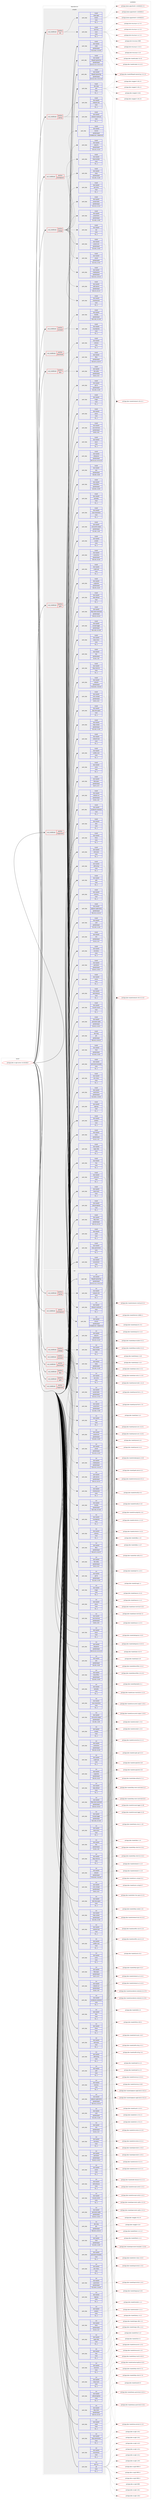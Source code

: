 digraph prolog {

# *************
# Graph options
# *************

newrank=true;
concentrate=true;
compound=true;
graph [rankdir=LR,fontname=Helvetica,fontsize=10,ranksep=1.5];#, ranksep=2.5, nodesep=0.2];
edge  [arrowhead=vee];
node  [fontname=Helvetica,fontsize=10];

# **********
# The ebuild
# **********

subgraph cluster_leftcol {
color=gray;
label=<<i>ebuild</i>>;
id [label="portage://dev-vcs/git-annex-10.20220624", color=red, width=4, href="../dev-vcs/git-annex-10.20220624.svg"];
}

# ****************
# The dependencies
# ****************

subgraph cluster_midcol {
color=gray;
label=<<i>dependencies</i>>;
subgraph cluster_compile {
fillcolor="#eeeeee";
style=filled;
label=<<i>compile</i>>;
subgraph cond64949 {
dependency226877 [label=<<TABLE BORDER="0" CELLBORDER="1" CELLSPACING="0" CELLPADDING="4"><TR><TD ROWSPAN="3" CELLPADDING="10">use_conditional</TD></TR><TR><TD>positive</TD></TR><TR><TD>assistant</TD></TR></TABLE>>, shape=none, color=red];
subgraph pack160470 {
dependency226878 [label=<<TABLE BORDER="0" CELLBORDER="1" CELLSPACING="0" CELLPADDING="4" WIDTH="220"><TR><TD ROWSPAN="6" CELLPADDING="30">pack_dep</TD></TR><TR><TD WIDTH="110">install</TD></TR><TR><TD>dev-haskell</TD></TR><TR><TD>hinotify</TD></TR><TR><TD>greaterequal</TD></TR><TR><TD>[[0,3,10],,,0.3.10]</TD></TR></TABLE>>, shape=none, color=blue];
}
dependency226877:e -> dependency226878:w [weight=20,style="dashed",arrowhead="vee"];
subgraph pack160471 {
dependency226879 [label=<<TABLE BORDER="0" CELLBORDER="1" CELLSPACING="0" CELLPADDING="4" WIDTH="220"><TR><TD ROWSPAN="6" CELLPADDING="30">pack_dep</TD></TR><TR><TD WIDTH="110">install</TD></TR><TR><TD>dev-haskell</TD></TR><TR><TD>mountpoints</TD></TR><TR><TD>none</TD></TR><TR><TD>[[],,,,]</TD></TR></TABLE>>, shape=none, color=blue];
}
dependency226877:e -> dependency226879:w [weight=20,style="dashed",arrowhead="vee"];
}
id:e -> dependency226877:w [weight=20,style="solid",arrowhead="vee"];
subgraph cond64950 {
dependency226880 [label=<<TABLE BORDER="0" CELLBORDER="1" CELLSPACING="0" CELLPADDING="4"><TR><TD ROWSPAN="3" CELLPADDING="10">use_conditional</TD></TR><TR><TD>positive</TD></TR><TR><TD>benchmark</TD></TR></TABLE>>, shape=none, color=red];
subgraph pack160472 {
dependency226881 [label=<<TABLE BORDER="0" CELLBORDER="1" CELLSPACING="0" CELLPADDING="4" WIDTH="220"><TR><TD ROWSPAN="6" CELLPADDING="30">pack_dep</TD></TR><TR><TD WIDTH="110">install</TD></TR><TR><TD>dev-haskell</TD></TR><TR><TD>criterion</TD></TR><TR><TD>none</TD></TR><TR><TD>[[],,,,]</TD></TR></TABLE>>, shape=none, color=blue];
}
dependency226880:e -> dependency226881:w [weight=20,style="dashed",arrowhead="vee"];
}
id:e -> dependency226880:w [weight=20,style="solid",arrowhead="vee"];
subgraph cond64951 {
dependency226882 [label=<<TABLE BORDER="0" CELLBORDER="1" CELLSPACING="0" CELLPADDING="4"><TR><TD ROWSPAN="3" CELLPADDING="10">use_conditional</TD></TR><TR><TD>positive</TD></TR><TR><TD>dbus</TD></TR></TABLE>>, shape=none, color=red];
subgraph pack160473 {
dependency226883 [label=<<TABLE BORDER="0" CELLBORDER="1" CELLSPACING="0" CELLPADDING="4" WIDTH="220"><TR><TD ROWSPAN="6" CELLPADDING="30">pack_dep</TD></TR><TR><TD WIDTH="110">install</TD></TR><TR><TD>dev-haskell</TD></TR><TR><TD>dbus</TD></TR><TR><TD>greaterequal</TD></TR><TR><TD>[[0,10,7],,,0.10.7]</TD></TR></TABLE>>, shape=none, color=blue];
}
dependency226882:e -> dependency226883:w [weight=20,style="dashed",arrowhead="vee"];
subgraph pack160474 {
dependency226884 [label=<<TABLE BORDER="0" CELLBORDER="1" CELLSPACING="0" CELLPADDING="4" WIDTH="220"><TR><TD ROWSPAN="6" CELLPADDING="30">pack_dep</TD></TR><TR><TD WIDTH="110">install</TD></TR><TR><TD>dev-haskell</TD></TR><TR><TD>fdo-notify</TD></TR><TR><TD>greaterequal</TD></TR><TR><TD>[[0,3],,,0.3]</TD></TR></TABLE>>, shape=none, color=blue];
}
dependency226882:e -> dependency226884:w [weight=20,style="dashed",arrowhead="vee"];
}
id:e -> dependency226882:w [weight=20,style="solid",arrowhead="vee"];
subgraph cond64952 {
dependency226885 [label=<<TABLE BORDER="0" CELLBORDER="1" CELLSPACING="0" CELLPADDING="4"><TR><TD ROWSPAN="3" CELLPADDING="10">use_conditional</TD></TR><TR><TD>positive</TD></TR><TR><TD>doc</TD></TR></TABLE>>, shape=none, color=red];
subgraph pack160475 {
dependency226886 [label=<<TABLE BORDER="0" CELLBORDER="1" CELLSPACING="0" CELLPADDING="4" WIDTH="220"><TR><TD ROWSPAN="6" CELLPADDING="30">pack_dep</TD></TR><TR><TD WIDTH="110">install</TD></TR><TR><TD>www-apps</TD></TR><TR><TD>ikiwiki</TD></TR><TR><TD>none</TD></TR><TR><TD>[[],,,,]</TD></TR></TABLE>>, shape=none, color=blue];
}
dependency226885:e -> dependency226886:w [weight=20,style="dashed",arrowhead="vee"];
subgraph pack160476 {
dependency226887 [label=<<TABLE BORDER="0" CELLBORDER="1" CELLSPACING="0" CELLPADDING="4" WIDTH="220"><TR><TD ROWSPAN="6" CELLPADDING="30">pack_dep</TD></TR><TR><TD WIDTH="110">install</TD></TR><TR><TD>net-misc</TD></TR><TR><TD>rsync</TD></TR><TR><TD>none</TD></TR><TR><TD>[[],,,,]</TD></TR></TABLE>>, shape=none, color=blue];
}
dependency226885:e -> dependency226887:w [weight=20,style="dashed",arrowhead="vee"];
}
id:e -> dependency226885:w [weight=20,style="solid",arrowhead="vee"];
subgraph cond64953 {
dependency226888 [label=<<TABLE BORDER="0" CELLBORDER="1" CELLSPACING="0" CELLPADDING="4"><TR><TD ROWSPAN="3" CELLPADDING="10">use_conditional</TD></TR><TR><TD>positive</TD></TR><TR><TD>gitlfs</TD></TR></TABLE>>, shape=none, color=red];
subgraph pack160477 {
dependency226889 [label=<<TABLE BORDER="0" CELLBORDER="1" CELLSPACING="0" CELLPADDING="4" WIDTH="220"><TR><TD ROWSPAN="6" CELLPADDING="30">pack_dep</TD></TR><TR><TD WIDTH="110">install</TD></TR><TR><TD>dev-haskell</TD></TR><TR><TD>git-lfs</TD></TR><TR><TD>greaterequal</TD></TR><TR><TD>[[1,2,0],,,1.2.0]</TD></TR></TABLE>>, shape=none, color=blue];
}
dependency226888:e -> dependency226889:w [weight=20,style="dashed",arrowhead="vee"];
}
id:e -> dependency226888:w [weight=20,style="solid",arrowhead="vee"];
subgraph cond64954 {
dependency226890 [label=<<TABLE BORDER="0" CELLBORDER="1" CELLSPACING="0" CELLPADDING="4"><TR><TD ROWSPAN="3" CELLPADDING="10">use_conditional</TD></TR><TR><TD>positive</TD></TR><TR><TD>magicmime</TD></TR></TABLE>>, shape=none, color=red];
subgraph pack160478 {
dependency226891 [label=<<TABLE BORDER="0" CELLBORDER="1" CELLSPACING="0" CELLPADDING="4" WIDTH="220"><TR><TD ROWSPAN="6" CELLPADDING="30">pack_dep</TD></TR><TR><TD WIDTH="110">install</TD></TR><TR><TD>dev-haskell</TD></TR><TR><TD>magic</TD></TR><TR><TD>none</TD></TR><TR><TD>[[],,,,]</TD></TR></TABLE>>, shape=none, color=blue];
}
dependency226890:e -> dependency226891:w [weight=20,style="dashed",arrowhead="vee"];
}
id:e -> dependency226890:w [weight=20,style="solid",arrowhead="vee"];
subgraph cond64955 {
dependency226892 [label=<<TABLE BORDER="0" CELLBORDER="1" CELLSPACING="0" CELLPADDING="4"><TR><TD ROWSPAN="3" CELLPADDING="10">use_conditional</TD></TR><TR><TD>positive</TD></TR><TR><TD>pairing</TD></TR></TABLE>>, shape=none, color=red];
subgraph pack160479 {
dependency226893 [label=<<TABLE BORDER="0" CELLBORDER="1" CELLSPACING="0" CELLPADDING="4" WIDTH="220"><TR><TD ROWSPAN="6" CELLPADDING="30">pack_dep</TD></TR><TR><TD WIDTH="110">install</TD></TR><TR><TD>dev-haskell</TD></TR><TR><TD>network-info</TD></TR><TR><TD>none</TD></TR><TR><TD>[[],,,,]</TD></TR></TABLE>>, shape=none, color=blue];
}
dependency226892:e -> dependency226893:w [weight=20,style="dashed",arrowhead="vee"];
subgraph pack160480 {
dependency226894 [label=<<TABLE BORDER="0" CELLBORDER="1" CELLSPACING="0" CELLPADDING="4" WIDTH="220"><TR><TD ROWSPAN="6" CELLPADDING="30">pack_dep</TD></TR><TR><TD WIDTH="110">install</TD></TR><TR><TD>dev-haskell</TD></TR><TR><TD>network-multicast</TD></TR><TR><TD>none</TD></TR><TR><TD>[[],,,,]</TD></TR></TABLE>>, shape=none, color=blue];
}
dependency226892:e -> dependency226894:w [weight=20,style="dashed",arrowhead="vee"];
}
id:e -> dependency226892:w [weight=20,style="solid",arrowhead="vee"];
subgraph cond64956 {
dependency226895 [label=<<TABLE BORDER="0" CELLBORDER="1" CELLSPACING="0" CELLPADDING="4"><TR><TD ROWSPAN="3" CELLPADDING="10">use_conditional</TD></TR><TR><TD>positive</TD></TR><TR><TD>torrentparser</TD></TR></TABLE>>, shape=none, color=red];
subgraph pack160481 {
dependency226896 [label=<<TABLE BORDER="0" CELLBORDER="1" CELLSPACING="0" CELLPADDING="4" WIDTH="220"><TR><TD ROWSPAN="6" CELLPADDING="30">pack_dep</TD></TR><TR><TD WIDTH="110">install</TD></TR><TR><TD>dev-haskell</TD></TR><TR><TD>torrent</TD></TR><TR><TD>greaterequal</TD></TR><TR><TD>[[10000,0,0],,,10000.0.0]</TD></TR></TABLE>>, shape=none, color=blue];
}
dependency226895:e -> dependency226896:w [weight=20,style="dashed",arrowhead="vee"];
}
id:e -> dependency226895:w [weight=20,style="solid",arrowhead="vee"];
subgraph cond64957 {
dependency226897 [label=<<TABLE BORDER="0" CELLBORDER="1" CELLSPACING="0" CELLPADDING="4"><TR><TD ROWSPAN="3" CELLPADDING="10">use_conditional</TD></TR><TR><TD>positive</TD></TR><TR><TD>webapp</TD></TR></TABLE>>, shape=none, color=red];
subgraph pack160482 {
dependency226898 [label=<<TABLE BORDER="0" CELLBORDER="1" CELLSPACING="0" CELLPADDING="4" WIDTH="220"><TR><TD ROWSPAN="6" CELLPADDING="30">pack_dep</TD></TR><TR><TD WIDTH="110">install</TD></TR><TR><TD>dev-haskell</TD></TR><TR><TD>blaze-builder</TD></TR><TR><TD>none</TD></TR><TR><TD>[[],,,,]</TD></TR></TABLE>>, shape=none, color=blue];
}
dependency226897:e -> dependency226898:w [weight=20,style="dashed",arrowhead="vee"];
subgraph pack160483 {
dependency226899 [label=<<TABLE BORDER="0" CELLBORDER="1" CELLSPACING="0" CELLPADDING="4" WIDTH="220"><TR><TD ROWSPAN="6" CELLPADDING="30">pack_dep</TD></TR><TR><TD WIDTH="110">install</TD></TR><TR><TD>dev-haskell</TD></TR><TR><TD>clientsession</TD></TR><TR><TD>none</TD></TR><TR><TD>[[],,,,]</TD></TR></TABLE>>, shape=none, color=blue];
}
dependency226897:e -> dependency226899:w [weight=20,style="dashed",arrowhead="vee"];
subgraph pack160484 {
dependency226900 [label=<<TABLE BORDER="0" CELLBORDER="1" CELLSPACING="0" CELLPADDING="4" WIDTH="220"><TR><TD ROWSPAN="6" CELLPADDING="30">pack_dep</TD></TR><TR><TD WIDTH="110">install</TD></TR><TR><TD>dev-haskell</TD></TR><TR><TD>path-pieces</TD></TR><TR><TD>greaterequal</TD></TR><TR><TD>[[0,2,1],,,0.2.1]</TD></TR></TABLE>>, shape=none, color=blue];
}
dependency226897:e -> dependency226900:w [weight=20,style="dashed",arrowhead="vee"];
subgraph pack160485 {
dependency226901 [label=<<TABLE BORDER="0" CELLBORDER="1" CELLSPACING="0" CELLPADDING="4" WIDTH="220"><TR><TD ROWSPAN="6" CELLPADDING="30">pack_dep</TD></TR><TR><TD WIDTH="110">install</TD></TR><TR><TD>dev-haskell</TD></TR><TR><TD>shakespeare</TD></TR><TR><TD>greaterequal</TD></TR><TR><TD>[[2,0,11],,,2.0.11]</TD></TR></TABLE>>, shape=none, color=blue];
}
dependency226897:e -> dependency226901:w [weight=20,style="dashed",arrowhead="vee"];
subgraph pack160486 {
dependency226902 [label=<<TABLE BORDER="0" CELLBORDER="1" CELLSPACING="0" CELLPADDING="4" WIDTH="220"><TR><TD ROWSPAN="6" CELLPADDING="30">pack_dep</TD></TR><TR><TD WIDTH="110">install</TD></TR><TR><TD>dev-haskell</TD></TR><TR><TD>wai</TD></TR><TR><TD>none</TD></TR><TR><TD>[[],,,,]</TD></TR></TABLE>>, shape=none, color=blue];
}
dependency226897:e -> dependency226902:w [weight=20,style="dashed",arrowhead="vee"];
subgraph pack160487 {
dependency226903 [label=<<TABLE BORDER="0" CELLBORDER="1" CELLSPACING="0" CELLPADDING="4" WIDTH="220"><TR><TD ROWSPAN="6" CELLPADDING="30">pack_dep</TD></TR><TR><TD WIDTH="110">install</TD></TR><TR><TD>dev-haskell</TD></TR><TR><TD>wai-extra</TD></TR><TR><TD>none</TD></TR><TR><TD>[[],,,,]</TD></TR></TABLE>>, shape=none, color=blue];
}
dependency226897:e -> dependency226903:w [weight=20,style="dashed",arrowhead="vee"];
subgraph pack160488 {
dependency226904 [label=<<TABLE BORDER="0" CELLBORDER="1" CELLSPACING="0" CELLPADDING="4" WIDTH="220"><TR><TD ROWSPAN="6" CELLPADDING="30">pack_dep</TD></TR><TR><TD WIDTH="110">install</TD></TR><TR><TD>dev-haskell</TD></TR><TR><TD>warp</TD></TR><TR><TD>greaterequal</TD></TR><TR><TD>[[3,2,8],,,3.2.8]</TD></TR></TABLE>>, shape=none, color=blue];
}
dependency226897:e -> dependency226904:w [weight=20,style="dashed",arrowhead="vee"];
subgraph pack160489 {
dependency226905 [label=<<TABLE BORDER="0" CELLBORDER="1" CELLSPACING="0" CELLPADDING="4" WIDTH="220"><TR><TD ROWSPAN="6" CELLPADDING="30">pack_dep</TD></TR><TR><TD WIDTH="110">install</TD></TR><TR><TD>dev-haskell</TD></TR><TR><TD>warp-tls</TD></TR><TR><TD>greaterequal</TD></TR><TR><TD>[[3,2,2],,,3.2.2]</TD></TR></TABLE>>, shape=none, color=blue];
}
dependency226897:e -> dependency226905:w [weight=20,style="dashed",arrowhead="vee"];
subgraph pack160490 {
dependency226906 [label=<<TABLE BORDER="0" CELLBORDER="1" CELLSPACING="0" CELLPADDING="4" WIDTH="220"><TR><TD ROWSPAN="6" CELLPADDING="30">pack_dep</TD></TR><TR><TD WIDTH="110">install</TD></TR><TR><TD>dev-haskell</TD></TR><TR><TD>yesod</TD></TR><TR><TD>greaterequal</TD></TR><TR><TD>[[1,4,3],,,1.4.3]</TD></TR></TABLE>>, shape=none, color=blue];
}
dependency226897:e -> dependency226906:w [weight=20,style="dashed",arrowhead="vee"];
subgraph pack160491 {
dependency226907 [label=<<TABLE BORDER="0" CELLBORDER="1" CELLSPACING="0" CELLPADDING="4" WIDTH="220"><TR><TD ROWSPAN="6" CELLPADDING="30">pack_dep</TD></TR><TR><TD WIDTH="110">install</TD></TR><TR><TD>dev-haskell</TD></TR><TR><TD>yesod-core</TD></TR><TR><TD>greaterequal</TD></TR><TR><TD>[[1,6,0],,,1.6.0]</TD></TR></TABLE>>, shape=none, color=blue];
}
dependency226897:e -> dependency226907:w [weight=20,style="dashed",arrowhead="vee"];
subgraph pack160492 {
dependency226908 [label=<<TABLE BORDER="0" CELLBORDER="1" CELLSPACING="0" CELLPADDING="4" WIDTH="220"><TR><TD ROWSPAN="6" CELLPADDING="30">pack_dep</TD></TR><TR><TD WIDTH="110">install</TD></TR><TR><TD>dev-haskell</TD></TR><TR><TD>yesod-form</TD></TR><TR><TD>greaterequal</TD></TR><TR><TD>[[1,4,8],,,1.4.8]</TD></TR></TABLE>>, shape=none, color=blue];
}
dependency226897:e -> dependency226908:w [weight=20,style="dashed",arrowhead="vee"];
subgraph pack160493 {
dependency226909 [label=<<TABLE BORDER="0" CELLBORDER="1" CELLSPACING="0" CELLPADDING="4" WIDTH="220"><TR><TD ROWSPAN="6" CELLPADDING="30">pack_dep</TD></TR><TR><TD WIDTH="110">install</TD></TR><TR><TD>dev-haskell</TD></TR><TR><TD>yesod-static</TD></TR><TR><TD>greaterequal</TD></TR><TR><TD>[[1,5,1],,,1.5.1]</TD></TR></TABLE>>, shape=none, color=blue];
}
dependency226897:e -> dependency226909:w [weight=20,style="dashed",arrowhead="vee"];
}
id:e -> dependency226897:w [weight=20,style="solid",arrowhead="vee"];
subgraph pack160494 {
dependency226910 [label=<<TABLE BORDER="0" CELLBORDER="1" CELLSPACING="0" CELLPADDING="4" WIDTH="220"><TR><TD ROWSPAN="6" CELLPADDING="30">pack_dep</TD></TR><TR><TD WIDTH="110">install</TD></TR><TR><TD>dev-haskell</TD></TR><TR><TD>aeson</TD></TR><TR><TD>none</TD></TR><TR><TD>[[],,,,]</TD></TR></TABLE>>, shape=none, color=blue];
}
id:e -> dependency226910:w [weight=20,style="solid",arrowhead="vee"];
subgraph pack160495 {
dependency226911 [label=<<TABLE BORDER="0" CELLBORDER="1" CELLSPACING="0" CELLPADDING="4" WIDTH="220"><TR><TD ROWSPAN="6" CELLPADDING="30">pack_dep</TD></TR><TR><TD WIDTH="110">install</TD></TR><TR><TD>dev-haskell</TD></TR><TR><TD>ansi-terminal</TD></TR><TR><TD>greaterequal</TD></TR><TR><TD>[[0,9],,,0.9]</TD></TR></TABLE>>, shape=none, color=blue];
}
id:e -> dependency226911:w [weight=20,style="solid",arrowhead="vee"];
subgraph pack160496 {
dependency226912 [label=<<TABLE BORDER="0" CELLBORDER="1" CELLSPACING="0" CELLPADDING="4" WIDTH="220"><TR><TD ROWSPAN="6" CELLPADDING="30">pack_dep</TD></TR><TR><TD WIDTH="110">install</TD></TR><TR><TD>dev-haskell</TD></TR><TR><TD>async</TD></TR><TR><TD>none</TD></TR><TR><TD>[[],,,,]</TD></TR></TABLE>>, shape=none, color=blue];
}
id:e -> dependency226912:w [weight=20,style="solid",arrowhead="vee"];
subgraph pack160497 {
dependency226913 [label=<<TABLE BORDER="0" CELLBORDER="1" CELLSPACING="0" CELLPADDING="4" WIDTH="220"><TR><TD ROWSPAN="6" CELLPADDING="30">pack_dep</TD></TR><TR><TD WIDTH="110">install</TD></TR><TR><TD>dev-haskell</TD></TR><TR><TD>attoparsec</TD></TR><TR><TD>greaterequal</TD></TR><TR><TD>[[0,13,2,2],,,0.13.2.2]</TD></TR></TABLE>>, shape=none, color=blue];
}
id:e -> dependency226913:w [weight=20,style="solid",arrowhead="vee"];
subgraph pack160498 {
dependency226914 [label=<<TABLE BORDER="0" CELLBORDER="1" CELLSPACING="0" CELLPADDING="4" WIDTH="220"><TR><TD ROWSPAN="6" CELLPADDING="30">pack_dep</TD></TR><TR><TD WIDTH="110">install</TD></TR><TR><TD>dev-haskell</TD></TR><TR><TD>aws</TD></TR><TR><TD>greaterequal</TD></TR><TR><TD>[[0,20],,,0.20]</TD></TR></TABLE>>, shape=none, color=blue];
}
id:e -> dependency226914:w [weight=20,style="solid",arrowhead="vee"];
subgraph pack160499 {
dependency226915 [label=<<TABLE BORDER="0" CELLBORDER="1" CELLSPACING="0" CELLPADDING="4" WIDTH="220"><TR><TD ROWSPAN="6" CELLPADDING="30">pack_dep</TD></TR><TR><TD WIDTH="110">install</TD></TR><TR><TD>dev-haskell</TD></TR><TR><TD>bloomfilter</TD></TR><TR><TD>greaterequal</TD></TR><TR><TD>[[2,0,0],,,2.0.0]</TD></TR></TABLE>>, shape=none, color=blue];
}
id:e -> dependency226915:w [weight=20,style="solid",arrowhead="vee"];
subgraph pack160500 {
dependency226916 [label=<<TABLE BORDER="0" CELLBORDER="1" CELLSPACING="0" CELLPADDING="4" WIDTH="220"><TR><TD ROWSPAN="6" CELLPADDING="30">pack_dep</TD></TR><TR><TD WIDTH="110">install</TD></TR><TR><TD>dev-haskell</TD></TR><TR><TD>byteable</TD></TR><TR><TD>none</TD></TR><TR><TD>[[],,,,]</TD></TR></TABLE>>, shape=none, color=blue];
}
id:e -> dependency226916:w [weight=20,style="solid",arrowhead="vee"];
subgraph pack160501 {
dependency226917 [label=<<TABLE BORDER="0" CELLBORDER="1" CELLSPACING="0" CELLPADDING="4" WIDTH="220"><TR><TD ROWSPAN="6" CELLPADDING="30">pack_dep</TD></TR><TR><TD WIDTH="110">install</TD></TR><TR><TD>dev-haskell</TD></TR><TR><TD>cabal</TD></TR><TR><TD>greaterequal</TD></TR><TR><TD>[[3,2,0,0],,,3.2.0.0]</TD></TR></TABLE>>, shape=none, color=blue];
}
id:e -> dependency226917:w [weight=20,style="solid",arrowhead="vee"];
subgraph pack160502 {
dependency226918 [label=<<TABLE BORDER="0" CELLBORDER="1" CELLSPACING="0" CELLPADDING="4" WIDTH="220"><TR><TD ROWSPAN="6" CELLPADDING="30">pack_dep</TD></TR><TR><TD WIDTH="110">install</TD></TR><TR><TD>dev-haskell</TD></TR><TR><TD>case-insensitive</TD></TR><TR><TD>none</TD></TR><TR><TD>[[],,,,]</TD></TR></TABLE>>, shape=none, color=blue];
}
id:e -> dependency226918:w [weight=20,style="solid",arrowhead="vee"];
subgraph pack160503 {
dependency226919 [label=<<TABLE BORDER="0" CELLBORDER="1" CELLSPACING="0" CELLPADDING="4" WIDTH="220"><TR><TD ROWSPAN="6" CELLPADDING="30">pack_dep</TD></TR><TR><TD WIDTH="110">install</TD></TR><TR><TD>dev-haskell</TD></TR><TR><TD>concurrent-output</TD></TR><TR><TD>greaterequal</TD></TR><TR><TD>[[1,10],,,1.10]</TD></TR></TABLE>>, shape=none, color=blue];
}
id:e -> dependency226919:w [weight=20,style="solid",arrowhead="vee"];
subgraph pack160504 {
dependency226920 [label=<<TABLE BORDER="0" CELLBORDER="1" CELLSPACING="0" CELLPADDING="4" WIDTH="220"><TR><TD ROWSPAN="6" CELLPADDING="30">pack_dep</TD></TR><TR><TD WIDTH="110">install</TD></TR><TR><TD>dev-haskell</TD></TR><TR><TD>conduit</TD></TR><TR><TD>none</TD></TR><TR><TD>[[],,,,]</TD></TR></TABLE>>, shape=none, color=blue];
}
id:e -> dependency226920:w [weight=20,style="solid",arrowhead="vee"];
subgraph pack160505 {
dependency226921 [label=<<TABLE BORDER="0" CELLBORDER="1" CELLSPACING="0" CELLPADDING="4" WIDTH="220"><TR><TD ROWSPAN="6" CELLPADDING="30">pack_dep</TD></TR><TR><TD WIDTH="110">install</TD></TR><TR><TD>dev-haskell</TD></TR><TR><TD>connection</TD></TR><TR><TD>greaterequal</TD></TR><TR><TD>[[0,2,6],,,0.2.6]</TD></TR></TABLE>>, shape=none, color=blue];
}
id:e -> dependency226921:w [weight=20,style="solid",arrowhead="vee"];
subgraph pack160506 {
dependency226922 [label=<<TABLE BORDER="0" CELLBORDER="1" CELLSPACING="0" CELLPADDING="4" WIDTH="220"><TR><TD ROWSPAN="6" CELLPADDING="30">pack_dep</TD></TR><TR><TD WIDTH="110">install</TD></TR><TR><TD>dev-haskell</TD></TR><TR><TD>crypto-api</TD></TR><TR><TD>none</TD></TR><TR><TD>[[],,,,]</TD></TR></TABLE>>, shape=none, color=blue];
}
id:e -> dependency226922:w [weight=20,style="solid",arrowhead="vee"];
subgraph pack160507 {
dependency226923 [label=<<TABLE BORDER="0" CELLBORDER="1" CELLSPACING="0" CELLPADDING="4" WIDTH="220"><TR><TD ROWSPAN="6" CELLPADDING="30">pack_dep</TD></TR><TR><TD WIDTH="110">install</TD></TR><TR><TD>dev-haskell</TD></TR><TR><TD>cryptonite</TD></TR><TR><TD>greaterequal</TD></TR><TR><TD>[[0,23],,,0.23]</TD></TR></TABLE>>, shape=none, color=blue];
}
id:e -> dependency226923:w [weight=20,style="solid",arrowhead="vee"];
subgraph pack160508 {
dependency226924 [label=<<TABLE BORDER="0" CELLBORDER="1" CELLSPACING="0" CELLPADDING="4" WIDTH="220"><TR><TD ROWSPAN="6" CELLPADDING="30">pack_dep</TD></TR><TR><TD WIDTH="110">install</TD></TR><TR><TD>dev-haskell</TD></TR><TR><TD>data-default</TD></TR><TR><TD>none</TD></TR><TR><TD>[[],,,,]</TD></TR></TABLE>>, shape=none, color=blue];
}
id:e -> dependency226924:w [weight=20,style="solid",arrowhead="vee"];
subgraph pack160509 {
dependency226925 [label=<<TABLE BORDER="0" CELLBORDER="1" CELLSPACING="0" CELLPADDING="4" WIDTH="220"><TR><TD ROWSPAN="6" CELLPADDING="30">pack_dep</TD></TR><TR><TD WIDTH="110">install</TD></TR><TR><TD>dev-haskell</TD></TR><TR><TD>dav</TD></TR><TR><TD>greaterequal</TD></TR><TR><TD>[[1,0],,,1.0]</TD></TR></TABLE>>, shape=none, color=blue];
}
id:e -> dependency226925:w [weight=20,style="solid",arrowhead="vee"];
subgraph pack160510 {
dependency226926 [label=<<TABLE BORDER="0" CELLBORDER="1" CELLSPACING="0" CELLPADDING="4" WIDTH="220"><TR><TD ROWSPAN="6" CELLPADDING="30">pack_dep</TD></TR><TR><TD WIDTH="110">install</TD></TR><TR><TD>dev-haskell</TD></TR><TR><TD>disk-free-space</TD></TR><TR><TD>none</TD></TR><TR><TD>[[],,,,]</TD></TR></TABLE>>, shape=none, color=blue];
}
id:e -> dependency226926:w [weight=20,style="solid",arrowhead="vee"];
subgraph pack160511 {
dependency226927 [label=<<TABLE BORDER="0" CELLBORDER="1" CELLSPACING="0" CELLPADDING="4" WIDTH="220"><TR><TD ROWSPAN="6" CELLPADDING="30">pack_dep</TD></TR><TR><TD WIDTH="110">install</TD></TR><TR><TD>dev-haskell</TD></TR><TR><TD>dlist</TD></TR><TR><TD>none</TD></TR><TR><TD>[[],,,,]</TD></TR></TABLE>>, shape=none, color=blue];
}
id:e -> dependency226927:w [weight=20,style="solid",arrowhead="vee"];
subgraph pack160512 {
dependency226928 [label=<<TABLE BORDER="0" CELLBORDER="1" CELLSPACING="0" CELLPADDING="4" WIDTH="220"><TR><TD ROWSPAN="6" CELLPADDING="30">pack_dep</TD></TR><TR><TD WIDTH="110">install</TD></TR><TR><TD>dev-haskell</TD></TR><TR><TD>edit-distance</TD></TR><TR><TD>none</TD></TR><TR><TD>[[],,,,]</TD></TR></TABLE>>, shape=none, color=blue];
}
id:e -> dependency226928:w [weight=20,style="solid",arrowhead="vee"];
subgraph pack160513 {
dependency226929 [label=<<TABLE BORDER="0" CELLBORDER="1" CELLSPACING="0" CELLPADDING="4" WIDTH="220"><TR><TD ROWSPAN="6" CELLPADDING="30">pack_dep</TD></TR><TR><TD WIDTH="110">install</TD></TR><TR><TD>dev-haskell</TD></TR><TR><TD>feed</TD></TR><TR><TD>greaterequal</TD></TR><TR><TD>[[1,0,0],,,1.0.0]</TD></TR></TABLE>>, shape=none, color=blue];
}
id:e -> dependency226929:w [weight=20,style="solid",arrowhead="vee"];
subgraph pack160514 {
dependency226930 [label=<<TABLE BORDER="0" CELLBORDER="1" CELLSPACING="0" CELLPADDING="4" WIDTH="220"><TR><TD ROWSPAN="6" CELLPADDING="30">pack_dep</TD></TR><TR><TD WIDTH="110">install</TD></TR><TR><TD>dev-haskell</TD></TR><TR><TD>filepath-bytestring</TD></TR><TR><TD>greaterequal</TD></TR><TR><TD>[[1,4,2,1,1],,,1.4.2.1.1]</TD></TR></TABLE>>, shape=none, color=blue];
}
id:e -> dependency226930:w [weight=20,style="solid",arrowhead="vee"];
subgraph pack160515 {
dependency226931 [label=<<TABLE BORDER="0" CELLBORDER="1" CELLSPACING="0" CELLPADDING="4" WIDTH="220"><TR><TD ROWSPAN="6" CELLPADDING="30">pack_dep</TD></TR><TR><TD WIDTH="110">install</TD></TR><TR><TD>dev-haskell</TD></TR><TR><TD>filepath-bytestring</TD></TR><TR><TD>greaterequal</TD></TR><TR><TD>[[1,4,2,1,4],,,1.4.2.1.4]</TD></TR></TABLE>>, shape=none, color=blue];
}
id:e -> dependency226931:w [weight=20,style="solid",arrowhead="vee"];
subgraph pack160516 {
dependency226932 [label=<<TABLE BORDER="0" CELLBORDER="1" CELLSPACING="0" CELLPADDING="4" WIDTH="220"><TR><TD ROWSPAN="6" CELLPADDING="30">pack_dep</TD></TR><TR><TD WIDTH="110">install</TD></TR><TR><TD>dev-haskell</TD></TR><TR><TD>free</TD></TR><TR><TD>none</TD></TR><TR><TD>[[],,,,]</TD></TR></TABLE>>, shape=none, color=blue];
}
id:e -> dependency226932:w [weight=20,style="solid",arrowhead="vee"];
subgraph pack160517 {
dependency226933 [label=<<TABLE BORDER="0" CELLBORDER="1" CELLSPACING="0" CELLPADDING="4" WIDTH="220"><TR><TD ROWSPAN="6" CELLPADDING="30">pack_dep</TD></TR><TR><TD WIDTH="110">install</TD></TR><TR><TD>dev-haskell</TD></TR><TR><TD>http-client</TD></TR><TR><TD>greaterequal</TD></TR><TR><TD>[[0,5,3],,,0.5.3]</TD></TR></TABLE>>, shape=none, color=blue];
}
id:e -> dependency226933:w [weight=20,style="solid",arrowhead="vee"];
subgraph pack160518 {
dependency226934 [label=<<TABLE BORDER="0" CELLBORDER="1" CELLSPACING="0" CELLPADDING="4" WIDTH="220"><TR><TD ROWSPAN="6" CELLPADDING="30">pack_dep</TD></TR><TR><TD WIDTH="110">install</TD></TR><TR><TD>dev-haskell</TD></TR><TR><TD>http-client-restricted</TD></TR><TR><TD>greaterequal</TD></TR><TR><TD>[[0,0,2],,,0.0.2]</TD></TR></TABLE>>, shape=none, color=blue];
}
id:e -> dependency226934:w [weight=20,style="solid",arrowhead="vee"];
subgraph pack160519 {
dependency226935 [label=<<TABLE BORDER="0" CELLBORDER="1" CELLSPACING="0" CELLPADDING="4" WIDTH="220"><TR><TD ROWSPAN="6" CELLPADDING="30">pack_dep</TD></TR><TR><TD WIDTH="110">install</TD></TR><TR><TD>dev-haskell</TD></TR><TR><TD>http-client-tls</TD></TR><TR><TD>none</TD></TR><TR><TD>[[],,,,]</TD></TR></TABLE>>, shape=none, color=blue];
}
id:e -> dependency226935:w [weight=20,style="solid",arrowhead="vee"];
subgraph pack160520 {
dependency226936 [label=<<TABLE BORDER="0" CELLBORDER="1" CELLSPACING="0" CELLPADDING="4" WIDTH="220"><TR><TD ROWSPAN="6" CELLPADDING="30">pack_dep</TD></TR><TR><TD WIDTH="110">install</TD></TR><TR><TD>dev-haskell</TD></TR><TR><TD>http-conduit</TD></TR><TR><TD>greaterequal</TD></TR><TR><TD>[[2,3,0],,,2.3.0]</TD></TR></TABLE>>, shape=none, color=blue];
}
id:e -> dependency226936:w [weight=20,style="solid",arrowhead="vee"];
subgraph pack160521 {
dependency226937 [label=<<TABLE BORDER="0" CELLBORDER="1" CELLSPACING="0" CELLPADDING="4" WIDTH="220"><TR><TD ROWSPAN="6" CELLPADDING="30">pack_dep</TD></TR><TR><TD WIDTH="110">install</TD></TR><TR><TD>dev-haskell</TD></TR><TR><TD>http-types</TD></TR><TR><TD>greaterequal</TD></TR><TR><TD>[[0,7],,,0.7]</TD></TR></TABLE>>, shape=none, color=blue];
}
id:e -> dependency226937:w [weight=20,style="solid",arrowhead="vee"];
subgraph pack160522 {
dependency226938 [label=<<TABLE BORDER="0" CELLBORDER="1" CELLSPACING="0" CELLPADDING="4" WIDTH="220"><TR><TD ROWSPAN="6" CELLPADDING="30">pack_dep</TD></TR><TR><TD WIDTH="110">install</TD></TR><TR><TD>dev-haskell</TD></TR><TR><TD>ifelse</TD></TR><TR><TD>none</TD></TR><TR><TD>[[],,,,]</TD></TR></TABLE>>, shape=none, color=blue];
}
id:e -> dependency226938:w [weight=20,style="solid",arrowhead="vee"];
subgraph pack160523 {
dependency226939 [label=<<TABLE BORDER="0" CELLBORDER="1" CELLSPACING="0" CELLPADDING="4" WIDTH="220"><TR><TD ROWSPAN="6" CELLPADDING="30">pack_dep</TD></TR><TR><TD WIDTH="110">install</TD></TR><TR><TD>dev-haskell</TD></TR><TR><TD>memory</TD></TR><TR><TD>none</TD></TR><TR><TD>[[],,,,]</TD></TR></TABLE>>, shape=none, color=blue];
}
id:e -> dependency226939:w [weight=20,style="solid",arrowhead="vee"];
subgraph pack160524 {
dependency226940 [label=<<TABLE BORDER="0" CELLBORDER="1" CELLSPACING="0" CELLPADDING="4" WIDTH="220"><TR><TD ROWSPAN="6" CELLPADDING="30">pack_dep</TD></TR><TR><TD WIDTH="110">install</TD></TR><TR><TD>dev-haskell</TD></TR><TR><TD>microlens</TD></TR><TR><TD>none</TD></TR><TR><TD>[[],,,,]</TD></TR></TABLE>>, shape=none, color=blue];
}
id:e -> dependency226940:w [weight=20,style="solid",arrowhead="vee"];
subgraph pack160525 {
dependency226941 [label=<<TABLE BORDER="0" CELLBORDER="1" CELLSPACING="0" CELLPADDING="4" WIDTH="220"><TR><TD ROWSPAN="6" CELLPADDING="30">pack_dep</TD></TR><TR><TD WIDTH="110">install</TD></TR><TR><TD>dev-haskell</TD></TR><TR><TD>monad-control</TD></TR><TR><TD>none</TD></TR><TR><TD>[[],,,,]</TD></TR></TABLE>>, shape=none, color=blue];
}
id:e -> dependency226941:w [weight=20,style="solid",arrowhead="vee"];
subgraph pack160526 {
dependency226942 [label=<<TABLE BORDER="0" CELLBORDER="1" CELLSPACING="0" CELLPADDING="4" WIDTH="220"><TR><TD ROWSPAN="6" CELLPADDING="30">pack_dep</TD></TR><TR><TD WIDTH="110">install</TD></TR><TR><TD>dev-haskell</TD></TR><TR><TD>monad-logger</TD></TR><TR><TD>greaterequal</TD></TR><TR><TD>[[0,3,10],,,0.3.10]</TD></TR></TABLE>>, shape=none, color=blue];
}
id:e -> dependency226942:w [weight=20,style="solid",arrowhead="vee"];
subgraph pack160527 {
dependency226943 [label=<<TABLE BORDER="0" CELLBORDER="1" CELLSPACING="0" CELLPADDING="4" WIDTH="220"><TR><TD ROWSPAN="6" CELLPADDING="30">pack_dep</TD></TR><TR><TD WIDTH="110">install</TD></TR><TR><TD>dev-haskell</TD></TR><TR><TD>network</TD></TR><TR><TD>greaterequal</TD></TR><TR><TD>[[3,0,0,0],,,3.0.0.0]</TD></TR></TABLE>>, shape=none, color=blue];
}
id:e -> dependency226943:w [weight=20,style="solid",arrowhead="vee"];
subgraph pack160528 {
dependency226944 [label=<<TABLE BORDER="0" CELLBORDER="1" CELLSPACING="0" CELLPADDING="4" WIDTH="220"><TR><TD ROWSPAN="6" CELLPADDING="30">pack_dep</TD></TR><TR><TD WIDTH="110">install</TD></TR><TR><TD>dev-haskell</TD></TR><TR><TD>network-bsd</TD></TR><TR><TD>none</TD></TR><TR><TD>[[],,,,]</TD></TR></TABLE>>, shape=none, color=blue];
}
id:e -> dependency226944:w [weight=20,style="solid",arrowhead="vee"];
subgraph pack160529 {
dependency226945 [label=<<TABLE BORDER="0" CELLBORDER="1" CELLSPACING="0" CELLPADDING="4" WIDTH="220"><TR><TD ROWSPAN="6" CELLPADDING="30">pack_dep</TD></TR><TR><TD WIDTH="110">install</TD></TR><TR><TD>dev-haskell</TD></TR><TR><TD>network-uri</TD></TR><TR><TD>greaterequal</TD></TR><TR><TD>[[2,6],,,2.6]</TD></TR></TABLE>>, shape=none, color=blue];
}
id:e -> dependency226945:w [weight=20,style="solid",arrowhead="vee"];
subgraph pack160530 {
dependency226946 [label=<<TABLE BORDER="0" CELLBORDER="1" CELLSPACING="0" CELLPADDING="4" WIDTH="220"><TR><TD ROWSPAN="6" CELLPADDING="30">pack_dep</TD></TR><TR><TD WIDTH="110">install</TD></TR><TR><TD>dev-haskell</TD></TR><TR><TD>old-locale</TD></TR><TR><TD>none</TD></TR><TR><TD>[[],,,,]</TD></TR></TABLE>>, shape=none, color=blue];
}
id:e -> dependency226946:w [weight=20,style="solid",arrowhead="vee"];
subgraph pack160531 {
dependency226947 [label=<<TABLE BORDER="0" CELLBORDER="1" CELLSPACING="0" CELLPADDING="4" WIDTH="220"><TR><TD ROWSPAN="6" CELLPADDING="30">pack_dep</TD></TR><TR><TD WIDTH="110">install</TD></TR><TR><TD>dev-haskell</TD></TR><TR><TD>optparse-applicative</TD></TR><TR><TD>greaterequal</TD></TR><TR><TD>[[0,14,1],,,0.14.1]</TD></TR></TABLE>>, shape=none, color=blue];
}
id:e -> dependency226947:w [weight=20,style="solid",arrowhead="vee"];
subgraph pack160532 {
dependency226948 [label=<<TABLE BORDER="0" CELLBORDER="1" CELLSPACING="0" CELLPADDING="4" WIDTH="220"><TR><TD ROWSPAN="6" CELLPADDING="30">pack_dep</TD></TR><TR><TD WIDTH="110">install</TD></TR><TR><TD>dev-haskell</TD></TR><TR><TD>persistent</TD></TR><TR><TD>greaterequal</TD></TR><TR><TD>[[2,8,1],,,2.8.1]</TD></TR></TABLE>>, shape=none, color=blue];
}
id:e -> dependency226948:w [weight=20,style="solid",arrowhead="vee"];
subgraph pack160533 {
dependency226949 [label=<<TABLE BORDER="0" CELLBORDER="1" CELLSPACING="0" CELLPADDING="4" WIDTH="220"><TR><TD ROWSPAN="6" CELLPADDING="30">pack_dep</TD></TR><TR><TD WIDTH="110">install</TD></TR><TR><TD>dev-haskell</TD></TR><TR><TD>persistent-sqlite</TD></TR><TR><TD>greaterequal</TD></TR><TR><TD>[[2,8,1],,,2.8.1]</TD></TR></TABLE>>, shape=none, color=blue];
}
id:e -> dependency226949:w [weight=20,style="solid",arrowhead="vee"];
subgraph pack160534 {
dependency226950 [label=<<TABLE BORDER="0" CELLBORDER="1" CELLSPACING="0" CELLPADDING="4" WIDTH="220"><TR><TD ROWSPAN="6" CELLPADDING="30">pack_dep</TD></TR><TR><TD WIDTH="110">install</TD></TR><TR><TD>dev-haskell</TD></TR><TR><TD>persistent-template</TD></TR><TR><TD>none</TD></TR><TR><TD>[[],,,,]</TD></TR></TABLE>>, shape=none, color=blue];
}
id:e -> dependency226950:w [weight=20,style="solid",arrowhead="vee"];
subgraph pack160535 {
dependency226951 [label=<<TABLE BORDER="0" CELLBORDER="1" CELLSPACING="0" CELLPADDING="4" WIDTH="220"><TR><TD ROWSPAN="6" CELLPADDING="30">pack_dep</TD></TR><TR><TD WIDTH="110">install</TD></TR><TR><TD>dev-haskell</TD></TR><TR><TD>quickcheck</TD></TR><TR><TD>greaterequal</TD></TR><TR><TD>[[2,10,0],,,2.10.0]</TD></TR></TABLE>>, shape=none, color=blue];
}
id:e -> dependency226951:w [weight=20,style="solid",arrowhead="vee"];
subgraph pack160536 {
dependency226952 [label=<<TABLE BORDER="0" CELLBORDER="1" CELLSPACING="0" CELLPADDING="4" WIDTH="220"><TR><TD ROWSPAN="6" CELLPADDING="30">pack_dep</TD></TR><TR><TD WIDTH="110">install</TD></TR><TR><TD>dev-haskell</TD></TR><TR><TD>random</TD></TR><TR><TD>none</TD></TR><TR><TD>[[],,,,]</TD></TR></TABLE>>, shape=none, color=blue];
}
id:e -> dependency226952:w [weight=20,style="solid",arrowhead="vee"];
subgraph pack160537 {
dependency226953 [label=<<TABLE BORDER="0" CELLBORDER="1" CELLSPACING="0" CELLPADDING="4" WIDTH="220"><TR><TD ROWSPAN="6" CELLPADDING="30">pack_dep</TD></TR><TR><TD WIDTH="110">install</TD></TR><TR><TD>dev-haskell</TD></TR><TR><TD>regex-tdfa</TD></TR><TR><TD>none</TD></TR><TR><TD>[[],,,,]</TD></TR></TABLE>>, shape=none, color=blue];
}
id:e -> dependency226953:w [weight=20,style="solid",arrowhead="vee"];
subgraph pack160538 {
dependency226954 [label=<<TABLE BORDER="0" CELLBORDER="1" CELLSPACING="0" CELLPADDING="4" WIDTH="220"><TR><TD ROWSPAN="6" CELLPADDING="30">pack_dep</TD></TR><TR><TD WIDTH="110">install</TD></TR><TR><TD>dev-haskell</TD></TR><TR><TD>resourcet</TD></TR><TR><TD>none</TD></TR><TR><TD>[[],,,,]</TD></TR></TABLE>>, shape=none, color=blue];
}
id:e -> dependency226954:w [weight=20,style="solid",arrowhead="vee"];
subgraph pack160539 {
dependency226955 [label=<<TABLE BORDER="0" CELLBORDER="1" CELLSPACING="0" CELLPADDING="4" WIDTH="220"><TR><TD ROWSPAN="6" CELLPADDING="30">pack_dep</TD></TR><TR><TD WIDTH="110">install</TD></TR><TR><TD>dev-haskell</TD></TR><TR><TD>safesemaphore</TD></TR><TR><TD>none</TD></TR><TR><TD>[[],,,,]</TD></TR></TABLE>>, shape=none, color=blue];
}
id:e -> dependency226955:w [weight=20,style="solid",arrowhead="vee"];
subgraph pack160540 {
dependency226956 [label=<<TABLE BORDER="0" CELLBORDER="1" CELLSPACING="0" CELLPADDING="4" WIDTH="220"><TR><TD ROWSPAN="6" CELLPADDING="30">pack_dep</TD></TR><TR><TD WIDTH="110">install</TD></TR><TR><TD>dev-haskell</TD></TR><TR><TD>sandi</TD></TR><TR><TD>none</TD></TR><TR><TD>[[],,,,]</TD></TR></TABLE>>, shape=none, color=blue];
}
id:e -> dependency226956:w [weight=20,style="solid",arrowhead="vee"];
subgraph pack160541 {
dependency226957 [label=<<TABLE BORDER="0" CELLBORDER="1" CELLSPACING="0" CELLPADDING="4" WIDTH="220"><TR><TD ROWSPAN="6" CELLPADDING="30">pack_dep</TD></TR><TR><TD WIDTH="110">install</TD></TR><TR><TD>dev-haskell</TD></TR><TR><TD>securemem</TD></TR><TR><TD>none</TD></TR><TR><TD>[[],,,,]</TD></TR></TABLE>>, shape=none, color=blue];
}
id:e -> dependency226957:w [weight=20,style="solid",arrowhead="vee"];
subgraph pack160542 {
dependency226958 [label=<<TABLE BORDER="0" CELLBORDER="1" CELLSPACING="0" CELLPADDING="4" WIDTH="220"><TR><TD ROWSPAN="6" CELLPADDING="30">pack_dep</TD></TR><TR><TD WIDTH="110">install</TD></TR><TR><TD>dev-haskell</TD></TR><TR><TD>socks</TD></TR><TR><TD>none</TD></TR><TR><TD>[[],,,,]</TD></TR></TABLE>>, shape=none, color=blue];
}
id:e -> dependency226958:w [weight=20,style="solid",arrowhead="vee"];
subgraph pack160543 {
dependency226959 [label=<<TABLE BORDER="0" CELLBORDER="1" CELLSPACING="0" CELLPADDING="4" WIDTH="220"><TR><TD ROWSPAN="6" CELLPADDING="30">pack_dep</TD></TR><TR><TD WIDTH="110">install</TD></TR><TR><TD>dev-haskell</TD></TR><TR><TD>split</TD></TR><TR><TD>none</TD></TR><TR><TD>[[],,,,]</TD></TR></TABLE>>, shape=none, color=blue];
}
id:e -> dependency226959:w [weight=20,style="solid",arrowhead="vee"];
subgraph pack160544 {
dependency226960 [label=<<TABLE BORDER="0" CELLBORDER="1" CELLSPACING="0" CELLPADDING="4" WIDTH="220"><TR><TD ROWSPAN="6" CELLPADDING="30">pack_dep</TD></TR><TR><TD WIDTH="110">install</TD></TR><TR><TD>dev-haskell</TD></TR><TR><TD>stm</TD></TR><TR><TD>greaterequal</TD></TR><TR><TD>[[2,3],,,2.3]</TD></TR></TABLE>>, shape=none, color=blue];
}
id:e -> dependency226960:w [weight=20,style="solid",arrowhead="vee"];
subgraph pack160545 {
dependency226961 [label=<<TABLE BORDER="0" CELLBORDER="1" CELLSPACING="0" CELLPADDING="4" WIDTH="220"><TR><TD ROWSPAN="6" CELLPADDING="30">pack_dep</TD></TR><TR><TD WIDTH="110">install</TD></TR><TR><TD>dev-haskell</TD></TR><TR><TD>stm-chans</TD></TR><TR><TD>none</TD></TR><TR><TD>[[],,,,]</TD></TR></TABLE>>, shape=none, color=blue];
}
id:e -> dependency226961:w [weight=20,style="solid",arrowhead="vee"];
subgraph pack160546 {
dependency226962 [label=<<TABLE BORDER="0" CELLBORDER="1" CELLSPACING="0" CELLPADDING="4" WIDTH="220"><TR><TD ROWSPAN="6" CELLPADDING="30">pack_dep</TD></TR><TR><TD WIDTH="110">install</TD></TR><TR><TD>dev-haskell</TD></TR><TR><TD>tagsoup</TD></TR><TR><TD>none</TD></TR><TR><TD>[[],,,,]</TD></TR></TABLE>>, shape=none, color=blue];
}
id:e -> dependency226962:w [weight=20,style="solid",arrowhead="vee"];
subgraph pack160547 {
dependency226963 [label=<<TABLE BORDER="0" CELLBORDER="1" CELLSPACING="0" CELLPADDING="4" WIDTH="220"><TR><TD ROWSPAN="6" CELLPADDING="30">pack_dep</TD></TR><TR><TD WIDTH="110">install</TD></TR><TR><TD>dev-haskell</TD></TR><TR><TD>tasty</TD></TR><TR><TD>greaterequal</TD></TR><TR><TD>[[1,2],,,1.2]</TD></TR></TABLE>>, shape=none, color=blue];
}
id:e -> dependency226963:w [weight=20,style="solid",arrowhead="vee"];
subgraph pack160548 {
dependency226964 [label=<<TABLE BORDER="0" CELLBORDER="1" CELLSPACING="0" CELLPADDING="4" WIDTH="220"><TR><TD ROWSPAN="6" CELLPADDING="30">pack_dep</TD></TR><TR><TD WIDTH="110">install</TD></TR><TR><TD>dev-haskell</TD></TR><TR><TD>tasty-hunit</TD></TR><TR><TD>none</TD></TR><TR><TD>[[],,,,]</TD></TR></TABLE>>, shape=none, color=blue];
}
id:e -> dependency226964:w [weight=20,style="solid",arrowhead="vee"];
subgraph pack160549 {
dependency226965 [label=<<TABLE BORDER="0" CELLBORDER="1" CELLSPACING="0" CELLPADDING="4" WIDTH="220"><TR><TD ROWSPAN="6" CELLPADDING="30">pack_dep</TD></TR><TR><TD WIDTH="110">install</TD></TR><TR><TD>dev-haskell</TD></TR><TR><TD>tasty-quickcheck</TD></TR><TR><TD>none</TD></TR><TR><TD>[[],,,,]</TD></TR></TABLE>>, shape=none, color=blue];
}
id:e -> dependency226965:w [weight=20,style="solid",arrowhead="vee"];
subgraph pack160550 {
dependency226966 [label=<<TABLE BORDER="0" CELLBORDER="1" CELLSPACING="0" CELLPADDING="4" WIDTH="220"><TR><TD ROWSPAN="6" CELLPADDING="30">pack_dep</TD></TR><TR><TD WIDTH="110">install</TD></TR><TR><TD>dev-haskell</TD></TR><TR><TD>tasty-rerun</TD></TR><TR><TD>none</TD></TR><TR><TD>[[],,,,]</TD></TR></TABLE>>, shape=none, color=blue];
}
id:e -> dependency226966:w [weight=20,style="solid",arrowhead="vee"];
subgraph pack160551 {
dependency226967 [label=<<TABLE BORDER="0" CELLBORDER="1" CELLSPACING="0" CELLPADDING="4" WIDTH="220"><TR><TD ROWSPAN="6" CELLPADDING="30">pack_dep</TD></TR><TR><TD WIDTH="110">install</TD></TR><TR><TD>dev-haskell</TD></TR><TR><TD>unix-compat</TD></TR><TR><TD>greaterequal</TD></TR><TR><TD>[[0,5],,,0.5]</TD></TR></TABLE>>, shape=none, color=blue];
}
id:e -> dependency226967:w [weight=20,style="solid",arrowhead="vee"];
subgraph pack160552 {
dependency226968 [label=<<TABLE BORDER="0" CELLBORDER="1" CELLSPACING="0" CELLPADDING="4" WIDTH="220"><TR><TD ROWSPAN="6" CELLPADDING="30">pack_dep</TD></TR><TR><TD WIDTH="110">install</TD></TR><TR><TD>dev-haskell</TD></TR><TR><TD>unliftio-core</TD></TR><TR><TD>none</TD></TR><TR><TD>[[],,,,]</TD></TR></TABLE>>, shape=none, color=blue];
}
id:e -> dependency226968:w [weight=20,style="solid",arrowhead="vee"];
subgraph pack160553 {
dependency226969 [label=<<TABLE BORDER="0" CELLBORDER="1" CELLSPACING="0" CELLPADDING="4" WIDTH="220"><TR><TD ROWSPAN="6" CELLPADDING="30">pack_dep</TD></TR><TR><TD WIDTH="110">install</TD></TR><TR><TD>dev-haskell</TD></TR><TR><TD>unordered-containers</TD></TR><TR><TD>none</TD></TR><TR><TD>[[],,,,]</TD></TR></TABLE>>, shape=none, color=blue];
}
id:e -> dependency226969:w [weight=20,style="solid",arrowhead="vee"];
subgraph pack160554 {
dependency226970 [label=<<TABLE BORDER="0" CELLBORDER="1" CELLSPACING="0" CELLPADDING="4" WIDTH="220"><TR><TD ROWSPAN="6" CELLPADDING="30">pack_dep</TD></TR><TR><TD WIDTH="110">install</TD></TR><TR><TD>dev-haskell</TD></TR><TR><TD>utf8-string</TD></TR><TR><TD>none</TD></TR><TR><TD>[[],,,,]</TD></TR></TABLE>>, shape=none, color=blue];
}
id:e -> dependency226970:w [weight=20,style="solid",arrowhead="vee"];
subgraph pack160555 {
dependency226971 [label=<<TABLE BORDER="0" CELLBORDER="1" CELLSPACING="0" CELLPADDING="4" WIDTH="220"><TR><TD ROWSPAN="6" CELLPADDING="30">pack_dep</TD></TR><TR><TD WIDTH="110">install</TD></TR><TR><TD>dev-haskell</TD></TR><TR><TD>uuid</TD></TR><TR><TD>greaterequal</TD></TR><TR><TD>[[1,2,6],,,1.2.6]</TD></TR></TABLE>>, shape=none, color=blue];
}
id:e -> dependency226971:w [weight=20,style="solid",arrowhead="vee"];
subgraph pack160556 {
dependency226972 [label=<<TABLE BORDER="0" CELLBORDER="1" CELLSPACING="0" CELLPADDING="4" WIDTH="220"><TR><TD ROWSPAN="6" CELLPADDING="30">pack_dep</TD></TR><TR><TD WIDTH="110">install</TD></TR><TR><TD>dev-haskell</TD></TR><TR><TD>vector</TD></TR><TR><TD>none</TD></TR><TR><TD>[[],,,,]</TD></TR></TABLE>>, shape=none, color=blue];
}
id:e -> dependency226972:w [weight=20,style="solid",arrowhead="vee"];
subgraph pack160557 {
dependency226973 [label=<<TABLE BORDER="0" CELLBORDER="1" CELLSPACING="0" CELLPADDING="4" WIDTH="220"><TR><TD ROWSPAN="6" CELLPADDING="30">pack_dep</TD></TR><TR><TD WIDTH="110">install</TD></TR><TR><TD>dev-lang</TD></TR><TR><TD>ghc</TD></TR><TR><TD>greaterequal</TD></TR><TR><TD>[[8,10,1],,,8.10.1]</TD></TR></TABLE>>, shape=none, color=blue];
}
id:e -> dependency226973:w [weight=20,style="solid",arrowhead="vee"];
subgraph pack160558 {
dependency226974 [label=<<TABLE BORDER="0" CELLBORDER="1" CELLSPACING="0" CELLPADDING="4" WIDTH="220"><TR><TD ROWSPAN="6" CELLPADDING="30">pack_dep</TD></TR><TR><TD WIDTH="110">install</TD></TR><TR><TD>dev-lang</TD></TR><TR><TD>perl</TD></TR><TR><TD>none</TD></TR><TR><TD>[[],,,,]</TD></TR></TABLE>>, shape=none, color=blue];
}
id:e -> dependency226974:w [weight=20,style="solid",arrowhead="vee"];
}
subgraph cluster_compileandrun {
fillcolor="#eeeeee";
style=filled;
label=<<i>compile and run</i>>;
}
subgraph cluster_run {
fillcolor="#eeeeee";
style=filled;
label=<<i>run</i>>;
subgraph cond64958 {
dependency226975 [label=<<TABLE BORDER="0" CELLBORDER="1" CELLSPACING="0" CELLPADDING="4"><TR><TD ROWSPAN="3" CELLPADDING="10">use_conditional</TD></TR><TR><TD>positive</TD></TR><TR><TD>assistant</TD></TR></TABLE>>, shape=none, color=red];
subgraph pack160559 {
dependency226976 [label=<<TABLE BORDER="0" CELLBORDER="1" CELLSPACING="0" CELLPADDING="4" WIDTH="220"><TR><TD ROWSPAN="6" CELLPADDING="30">pack_dep</TD></TR><TR><TD WIDTH="110">run</TD></TR><TR><TD>dev-haskell</TD></TR><TR><TD>hinotify</TD></TR><TR><TD>greaterequal</TD></TR><TR><TD>[[0,3,10],,,0.3.10]</TD></TR></TABLE>>, shape=none, color=blue];
}
dependency226975:e -> dependency226976:w [weight=20,style="dashed",arrowhead="vee"];
subgraph pack160560 {
dependency226977 [label=<<TABLE BORDER="0" CELLBORDER="1" CELLSPACING="0" CELLPADDING="4" WIDTH="220"><TR><TD ROWSPAN="6" CELLPADDING="30">pack_dep</TD></TR><TR><TD WIDTH="110">run</TD></TR><TR><TD>dev-haskell</TD></TR><TR><TD>mountpoints</TD></TR><TR><TD>none</TD></TR><TR><TD>[[],,,,]</TD></TR></TABLE>>, shape=none, color=blue];
}
dependency226975:e -> dependency226977:w [weight=20,style="dashed",arrowhead="vee"];
}
id:e -> dependency226975:w [weight=20,style="solid",arrowhead="odot"];
subgraph cond64959 {
dependency226978 [label=<<TABLE BORDER="0" CELLBORDER="1" CELLSPACING="0" CELLPADDING="4"><TR><TD ROWSPAN="3" CELLPADDING="10">use_conditional</TD></TR><TR><TD>positive</TD></TR><TR><TD>benchmark</TD></TR></TABLE>>, shape=none, color=red];
subgraph pack160561 {
dependency226979 [label=<<TABLE BORDER="0" CELLBORDER="1" CELLSPACING="0" CELLPADDING="4" WIDTH="220"><TR><TD ROWSPAN="6" CELLPADDING="30">pack_dep</TD></TR><TR><TD WIDTH="110">run</TD></TR><TR><TD>dev-haskell</TD></TR><TR><TD>criterion</TD></TR><TR><TD>none</TD></TR><TR><TD>[[],,,,]</TD></TR></TABLE>>, shape=none, color=blue];
}
dependency226978:e -> dependency226979:w [weight=20,style="dashed",arrowhead="vee"];
}
id:e -> dependency226978:w [weight=20,style="solid",arrowhead="odot"];
subgraph cond64960 {
dependency226980 [label=<<TABLE BORDER="0" CELLBORDER="1" CELLSPACING="0" CELLPADDING="4"><TR><TD ROWSPAN="3" CELLPADDING="10">use_conditional</TD></TR><TR><TD>positive</TD></TR><TR><TD>dbus</TD></TR></TABLE>>, shape=none, color=red];
subgraph pack160562 {
dependency226981 [label=<<TABLE BORDER="0" CELLBORDER="1" CELLSPACING="0" CELLPADDING="4" WIDTH="220"><TR><TD ROWSPAN="6" CELLPADDING="30">pack_dep</TD></TR><TR><TD WIDTH="110">run</TD></TR><TR><TD>dev-haskell</TD></TR><TR><TD>dbus</TD></TR><TR><TD>greaterequal</TD></TR><TR><TD>[[0,10,7],,,0.10.7]</TD></TR></TABLE>>, shape=none, color=blue];
}
dependency226980:e -> dependency226981:w [weight=20,style="dashed",arrowhead="vee"];
subgraph pack160563 {
dependency226982 [label=<<TABLE BORDER="0" CELLBORDER="1" CELLSPACING="0" CELLPADDING="4" WIDTH="220"><TR><TD ROWSPAN="6" CELLPADDING="30">pack_dep</TD></TR><TR><TD WIDTH="110">run</TD></TR><TR><TD>dev-haskell</TD></TR><TR><TD>fdo-notify</TD></TR><TR><TD>greaterequal</TD></TR><TR><TD>[[0,3],,,0.3]</TD></TR></TABLE>>, shape=none, color=blue];
}
dependency226980:e -> dependency226982:w [weight=20,style="dashed",arrowhead="vee"];
}
id:e -> dependency226980:w [weight=20,style="solid",arrowhead="odot"];
subgraph cond64961 {
dependency226983 [label=<<TABLE BORDER="0" CELLBORDER="1" CELLSPACING="0" CELLPADDING="4"><TR><TD ROWSPAN="3" CELLPADDING="10">use_conditional</TD></TR><TR><TD>positive</TD></TR><TR><TD>gitlfs</TD></TR></TABLE>>, shape=none, color=red];
subgraph pack160564 {
dependency226984 [label=<<TABLE BORDER="0" CELLBORDER="1" CELLSPACING="0" CELLPADDING="4" WIDTH="220"><TR><TD ROWSPAN="6" CELLPADDING="30">pack_dep</TD></TR><TR><TD WIDTH="110">run</TD></TR><TR><TD>dev-haskell</TD></TR><TR><TD>git-lfs</TD></TR><TR><TD>greaterequal</TD></TR><TR><TD>[[1,2,0],,,1.2.0]</TD></TR></TABLE>>, shape=none, color=blue];
}
dependency226983:e -> dependency226984:w [weight=20,style="dashed",arrowhead="vee"];
}
id:e -> dependency226983:w [weight=20,style="solid",arrowhead="odot"];
subgraph cond64962 {
dependency226985 [label=<<TABLE BORDER="0" CELLBORDER="1" CELLSPACING="0" CELLPADDING="4"><TR><TD ROWSPAN="3" CELLPADDING="10">use_conditional</TD></TR><TR><TD>positive</TD></TR><TR><TD>magicmime</TD></TR></TABLE>>, shape=none, color=red];
subgraph pack160565 {
dependency226986 [label=<<TABLE BORDER="0" CELLBORDER="1" CELLSPACING="0" CELLPADDING="4" WIDTH="220"><TR><TD ROWSPAN="6" CELLPADDING="30">pack_dep</TD></TR><TR><TD WIDTH="110">run</TD></TR><TR><TD>dev-haskell</TD></TR><TR><TD>magic</TD></TR><TR><TD>none</TD></TR><TR><TD>[[],,,,]</TD></TR></TABLE>>, shape=none, color=blue];
}
dependency226985:e -> dependency226986:w [weight=20,style="dashed",arrowhead="vee"];
}
id:e -> dependency226985:w [weight=20,style="solid",arrowhead="odot"];
subgraph cond64963 {
dependency226987 [label=<<TABLE BORDER="0" CELLBORDER="1" CELLSPACING="0" CELLPADDING="4"><TR><TD ROWSPAN="3" CELLPADDING="10">use_conditional</TD></TR><TR><TD>positive</TD></TR><TR><TD>pairing</TD></TR></TABLE>>, shape=none, color=red];
subgraph pack160566 {
dependency226988 [label=<<TABLE BORDER="0" CELLBORDER="1" CELLSPACING="0" CELLPADDING="4" WIDTH="220"><TR><TD ROWSPAN="6" CELLPADDING="30">pack_dep</TD></TR><TR><TD WIDTH="110">run</TD></TR><TR><TD>dev-haskell</TD></TR><TR><TD>network-info</TD></TR><TR><TD>none</TD></TR><TR><TD>[[],,,,]</TD></TR></TABLE>>, shape=none, color=blue];
}
dependency226987:e -> dependency226988:w [weight=20,style="dashed",arrowhead="vee"];
subgraph pack160567 {
dependency226989 [label=<<TABLE BORDER="0" CELLBORDER="1" CELLSPACING="0" CELLPADDING="4" WIDTH="220"><TR><TD ROWSPAN="6" CELLPADDING="30">pack_dep</TD></TR><TR><TD WIDTH="110">run</TD></TR><TR><TD>dev-haskell</TD></TR><TR><TD>network-multicast</TD></TR><TR><TD>none</TD></TR><TR><TD>[[],,,,]</TD></TR></TABLE>>, shape=none, color=blue];
}
dependency226987:e -> dependency226989:w [weight=20,style="dashed",arrowhead="vee"];
}
id:e -> dependency226987:w [weight=20,style="solid",arrowhead="odot"];
subgraph cond64964 {
dependency226990 [label=<<TABLE BORDER="0" CELLBORDER="1" CELLSPACING="0" CELLPADDING="4"><TR><TD ROWSPAN="3" CELLPADDING="10">use_conditional</TD></TR><TR><TD>positive</TD></TR><TR><TD>torrentparser</TD></TR></TABLE>>, shape=none, color=red];
subgraph pack160568 {
dependency226991 [label=<<TABLE BORDER="0" CELLBORDER="1" CELLSPACING="0" CELLPADDING="4" WIDTH="220"><TR><TD ROWSPAN="6" CELLPADDING="30">pack_dep</TD></TR><TR><TD WIDTH="110">run</TD></TR><TR><TD>dev-haskell</TD></TR><TR><TD>torrent</TD></TR><TR><TD>greaterequal</TD></TR><TR><TD>[[10000,0,0],,,10000.0.0]</TD></TR></TABLE>>, shape=none, color=blue];
}
dependency226990:e -> dependency226991:w [weight=20,style="dashed",arrowhead="vee"];
}
id:e -> dependency226990:w [weight=20,style="solid",arrowhead="odot"];
subgraph cond64965 {
dependency226992 [label=<<TABLE BORDER="0" CELLBORDER="1" CELLSPACING="0" CELLPADDING="4"><TR><TD ROWSPAN="3" CELLPADDING="10">use_conditional</TD></TR><TR><TD>positive</TD></TR><TR><TD>webapp</TD></TR></TABLE>>, shape=none, color=red];
subgraph pack160569 {
dependency226993 [label=<<TABLE BORDER="0" CELLBORDER="1" CELLSPACING="0" CELLPADDING="4" WIDTH="220"><TR><TD ROWSPAN="6" CELLPADDING="30">pack_dep</TD></TR><TR><TD WIDTH="110">run</TD></TR><TR><TD>dev-haskell</TD></TR><TR><TD>blaze-builder</TD></TR><TR><TD>none</TD></TR><TR><TD>[[],,,,]</TD></TR></TABLE>>, shape=none, color=blue];
}
dependency226992:e -> dependency226993:w [weight=20,style="dashed",arrowhead="vee"];
subgraph pack160570 {
dependency226994 [label=<<TABLE BORDER="0" CELLBORDER="1" CELLSPACING="0" CELLPADDING="4" WIDTH="220"><TR><TD ROWSPAN="6" CELLPADDING="30">pack_dep</TD></TR><TR><TD WIDTH="110">run</TD></TR><TR><TD>dev-haskell</TD></TR><TR><TD>clientsession</TD></TR><TR><TD>none</TD></TR><TR><TD>[[],,,,]</TD></TR></TABLE>>, shape=none, color=blue];
}
dependency226992:e -> dependency226994:w [weight=20,style="dashed",arrowhead="vee"];
subgraph pack160571 {
dependency226995 [label=<<TABLE BORDER="0" CELLBORDER="1" CELLSPACING="0" CELLPADDING="4" WIDTH="220"><TR><TD ROWSPAN="6" CELLPADDING="30">pack_dep</TD></TR><TR><TD WIDTH="110">run</TD></TR><TR><TD>dev-haskell</TD></TR><TR><TD>path-pieces</TD></TR><TR><TD>greaterequal</TD></TR><TR><TD>[[0,2,1],,,0.2.1]</TD></TR></TABLE>>, shape=none, color=blue];
}
dependency226992:e -> dependency226995:w [weight=20,style="dashed",arrowhead="vee"];
subgraph pack160572 {
dependency226996 [label=<<TABLE BORDER="0" CELLBORDER="1" CELLSPACING="0" CELLPADDING="4" WIDTH="220"><TR><TD ROWSPAN="6" CELLPADDING="30">pack_dep</TD></TR><TR><TD WIDTH="110">run</TD></TR><TR><TD>dev-haskell</TD></TR><TR><TD>shakespeare</TD></TR><TR><TD>greaterequal</TD></TR><TR><TD>[[2,0,11],,,2.0.11]</TD></TR></TABLE>>, shape=none, color=blue];
}
dependency226992:e -> dependency226996:w [weight=20,style="dashed",arrowhead="vee"];
subgraph pack160573 {
dependency226997 [label=<<TABLE BORDER="0" CELLBORDER="1" CELLSPACING="0" CELLPADDING="4" WIDTH="220"><TR><TD ROWSPAN="6" CELLPADDING="30">pack_dep</TD></TR><TR><TD WIDTH="110">run</TD></TR><TR><TD>dev-haskell</TD></TR><TR><TD>wai</TD></TR><TR><TD>none</TD></TR><TR><TD>[[],,,,]</TD></TR></TABLE>>, shape=none, color=blue];
}
dependency226992:e -> dependency226997:w [weight=20,style="dashed",arrowhead="vee"];
subgraph pack160574 {
dependency226998 [label=<<TABLE BORDER="0" CELLBORDER="1" CELLSPACING="0" CELLPADDING="4" WIDTH="220"><TR><TD ROWSPAN="6" CELLPADDING="30">pack_dep</TD></TR><TR><TD WIDTH="110">run</TD></TR><TR><TD>dev-haskell</TD></TR><TR><TD>wai-extra</TD></TR><TR><TD>none</TD></TR><TR><TD>[[],,,,]</TD></TR></TABLE>>, shape=none, color=blue];
}
dependency226992:e -> dependency226998:w [weight=20,style="dashed",arrowhead="vee"];
subgraph pack160575 {
dependency226999 [label=<<TABLE BORDER="0" CELLBORDER="1" CELLSPACING="0" CELLPADDING="4" WIDTH="220"><TR><TD ROWSPAN="6" CELLPADDING="30">pack_dep</TD></TR><TR><TD WIDTH="110">run</TD></TR><TR><TD>dev-haskell</TD></TR><TR><TD>warp</TD></TR><TR><TD>greaterequal</TD></TR><TR><TD>[[3,2,8],,,3.2.8]</TD></TR></TABLE>>, shape=none, color=blue];
}
dependency226992:e -> dependency226999:w [weight=20,style="dashed",arrowhead="vee"];
subgraph pack160576 {
dependency227000 [label=<<TABLE BORDER="0" CELLBORDER="1" CELLSPACING="0" CELLPADDING="4" WIDTH="220"><TR><TD ROWSPAN="6" CELLPADDING="30">pack_dep</TD></TR><TR><TD WIDTH="110">run</TD></TR><TR><TD>dev-haskell</TD></TR><TR><TD>warp-tls</TD></TR><TR><TD>greaterequal</TD></TR><TR><TD>[[3,2,2],,,3.2.2]</TD></TR></TABLE>>, shape=none, color=blue];
}
dependency226992:e -> dependency227000:w [weight=20,style="dashed",arrowhead="vee"];
subgraph pack160577 {
dependency227001 [label=<<TABLE BORDER="0" CELLBORDER="1" CELLSPACING="0" CELLPADDING="4" WIDTH="220"><TR><TD ROWSPAN="6" CELLPADDING="30">pack_dep</TD></TR><TR><TD WIDTH="110">run</TD></TR><TR><TD>dev-haskell</TD></TR><TR><TD>yesod</TD></TR><TR><TD>greaterequal</TD></TR><TR><TD>[[1,4,3],,,1.4.3]</TD></TR></TABLE>>, shape=none, color=blue];
}
dependency226992:e -> dependency227001:w [weight=20,style="dashed",arrowhead="vee"];
subgraph pack160578 {
dependency227002 [label=<<TABLE BORDER="0" CELLBORDER="1" CELLSPACING="0" CELLPADDING="4" WIDTH="220"><TR><TD ROWSPAN="6" CELLPADDING="30">pack_dep</TD></TR><TR><TD WIDTH="110">run</TD></TR><TR><TD>dev-haskell</TD></TR><TR><TD>yesod-core</TD></TR><TR><TD>greaterequal</TD></TR><TR><TD>[[1,6,0],,,1.6.0]</TD></TR></TABLE>>, shape=none, color=blue];
}
dependency226992:e -> dependency227002:w [weight=20,style="dashed",arrowhead="vee"];
subgraph pack160579 {
dependency227003 [label=<<TABLE BORDER="0" CELLBORDER="1" CELLSPACING="0" CELLPADDING="4" WIDTH="220"><TR><TD ROWSPAN="6" CELLPADDING="30">pack_dep</TD></TR><TR><TD WIDTH="110">run</TD></TR><TR><TD>dev-haskell</TD></TR><TR><TD>yesod-form</TD></TR><TR><TD>greaterequal</TD></TR><TR><TD>[[1,4,8],,,1.4.8]</TD></TR></TABLE>>, shape=none, color=blue];
}
dependency226992:e -> dependency227003:w [weight=20,style="dashed",arrowhead="vee"];
subgraph pack160580 {
dependency227004 [label=<<TABLE BORDER="0" CELLBORDER="1" CELLSPACING="0" CELLPADDING="4" WIDTH="220"><TR><TD ROWSPAN="6" CELLPADDING="30">pack_dep</TD></TR><TR><TD WIDTH="110">run</TD></TR><TR><TD>dev-haskell</TD></TR><TR><TD>yesod-static</TD></TR><TR><TD>greaterequal</TD></TR><TR><TD>[[1,5,1],,,1.5.1]</TD></TR></TABLE>>, shape=none, color=blue];
}
dependency226992:e -> dependency227004:w [weight=20,style="dashed",arrowhead="vee"];
}
id:e -> dependency226992:w [weight=20,style="solid",arrowhead="odot"];
subgraph pack160581 {
dependency227005 [label=<<TABLE BORDER="0" CELLBORDER="1" CELLSPACING="0" CELLPADDING="4" WIDTH="220"><TR><TD ROWSPAN="6" CELLPADDING="30">pack_dep</TD></TR><TR><TD WIDTH="110">run</TD></TR><TR><TD>dev-haskell</TD></TR><TR><TD>aeson</TD></TR><TR><TD>none</TD></TR><TR><TD>[[],,,,]</TD></TR></TABLE>>, shape=none, color=blue];
}
id:e -> dependency227005:w [weight=20,style="solid",arrowhead="odot"];
subgraph pack160582 {
dependency227006 [label=<<TABLE BORDER="0" CELLBORDER="1" CELLSPACING="0" CELLPADDING="4" WIDTH="220"><TR><TD ROWSPAN="6" CELLPADDING="30">pack_dep</TD></TR><TR><TD WIDTH="110">run</TD></TR><TR><TD>dev-haskell</TD></TR><TR><TD>ansi-terminal</TD></TR><TR><TD>greaterequal</TD></TR><TR><TD>[[0,9],,,0.9]</TD></TR></TABLE>>, shape=none, color=blue];
}
id:e -> dependency227006:w [weight=20,style="solid",arrowhead="odot"];
subgraph pack160583 {
dependency227007 [label=<<TABLE BORDER="0" CELLBORDER="1" CELLSPACING="0" CELLPADDING="4" WIDTH="220"><TR><TD ROWSPAN="6" CELLPADDING="30">pack_dep</TD></TR><TR><TD WIDTH="110">run</TD></TR><TR><TD>dev-haskell</TD></TR><TR><TD>async</TD></TR><TR><TD>none</TD></TR><TR><TD>[[],,,,]</TD></TR></TABLE>>, shape=none, color=blue];
}
id:e -> dependency227007:w [weight=20,style="solid",arrowhead="odot"];
subgraph pack160584 {
dependency227008 [label=<<TABLE BORDER="0" CELLBORDER="1" CELLSPACING="0" CELLPADDING="4" WIDTH="220"><TR><TD ROWSPAN="6" CELLPADDING="30">pack_dep</TD></TR><TR><TD WIDTH="110">run</TD></TR><TR><TD>dev-haskell</TD></TR><TR><TD>attoparsec</TD></TR><TR><TD>greaterequal</TD></TR><TR><TD>[[0,13,2,2],,,0.13.2.2]</TD></TR></TABLE>>, shape=none, color=blue];
}
id:e -> dependency227008:w [weight=20,style="solid",arrowhead="odot"];
subgraph pack160585 {
dependency227009 [label=<<TABLE BORDER="0" CELLBORDER="1" CELLSPACING="0" CELLPADDING="4" WIDTH="220"><TR><TD ROWSPAN="6" CELLPADDING="30">pack_dep</TD></TR><TR><TD WIDTH="110">run</TD></TR><TR><TD>dev-haskell</TD></TR><TR><TD>aws</TD></TR><TR><TD>greaterequal</TD></TR><TR><TD>[[0,20],,,0.20]</TD></TR></TABLE>>, shape=none, color=blue];
}
id:e -> dependency227009:w [weight=20,style="solid",arrowhead="odot"];
subgraph pack160586 {
dependency227010 [label=<<TABLE BORDER="0" CELLBORDER="1" CELLSPACING="0" CELLPADDING="4" WIDTH="220"><TR><TD ROWSPAN="6" CELLPADDING="30">pack_dep</TD></TR><TR><TD WIDTH="110">run</TD></TR><TR><TD>dev-haskell</TD></TR><TR><TD>bloomfilter</TD></TR><TR><TD>greaterequal</TD></TR><TR><TD>[[2,0,0],,,2.0.0]</TD></TR></TABLE>>, shape=none, color=blue];
}
id:e -> dependency227010:w [weight=20,style="solid",arrowhead="odot"];
subgraph pack160587 {
dependency227011 [label=<<TABLE BORDER="0" CELLBORDER="1" CELLSPACING="0" CELLPADDING="4" WIDTH="220"><TR><TD ROWSPAN="6" CELLPADDING="30">pack_dep</TD></TR><TR><TD WIDTH="110">run</TD></TR><TR><TD>dev-haskell</TD></TR><TR><TD>byteable</TD></TR><TR><TD>none</TD></TR><TR><TD>[[],,,,]</TD></TR></TABLE>>, shape=none, color=blue];
}
id:e -> dependency227011:w [weight=20,style="solid",arrowhead="odot"];
subgraph pack160588 {
dependency227012 [label=<<TABLE BORDER="0" CELLBORDER="1" CELLSPACING="0" CELLPADDING="4" WIDTH="220"><TR><TD ROWSPAN="6" CELLPADDING="30">pack_dep</TD></TR><TR><TD WIDTH="110">run</TD></TR><TR><TD>dev-haskell</TD></TR><TR><TD>case-insensitive</TD></TR><TR><TD>none</TD></TR><TR><TD>[[],,,,]</TD></TR></TABLE>>, shape=none, color=blue];
}
id:e -> dependency227012:w [weight=20,style="solid",arrowhead="odot"];
subgraph pack160589 {
dependency227013 [label=<<TABLE BORDER="0" CELLBORDER="1" CELLSPACING="0" CELLPADDING="4" WIDTH="220"><TR><TD ROWSPAN="6" CELLPADDING="30">pack_dep</TD></TR><TR><TD WIDTH="110">run</TD></TR><TR><TD>dev-haskell</TD></TR><TR><TD>concurrent-output</TD></TR><TR><TD>greaterequal</TD></TR><TR><TD>[[1,10],,,1.10]</TD></TR></TABLE>>, shape=none, color=blue];
}
id:e -> dependency227013:w [weight=20,style="solid",arrowhead="odot"];
subgraph pack160590 {
dependency227014 [label=<<TABLE BORDER="0" CELLBORDER="1" CELLSPACING="0" CELLPADDING="4" WIDTH="220"><TR><TD ROWSPAN="6" CELLPADDING="30">pack_dep</TD></TR><TR><TD WIDTH="110">run</TD></TR><TR><TD>dev-haskell</TD></TR><TR><TD>conduit</TD></TR><TR><TD>none</TD></TR><TR><TD>[[],,,,]</TD></TR></TABLE>>, shape=none, color=blue];
}
id:e -> dependency227014:w [weight=20,style="solid",arrowhead="odot"];
subgraph pack160591 {
dependency227015 [label=<<TABLE BORDER="0" CELLBORDER="1" CELLSPACING="0" CELLPADDING="4" WIDTH="220"><TR><TD ROWSPAN="6" CELLPADDING="30">pack_dep</TD></TR><TR><TD WIDTH="110">run</TD></TR><TR><TD>dev-haskell</TD></TR><TR><TD>connection</TD></TR><TR><TD>greaterequal</TD></TR><TR><TD>[[0,2,6],,,0.2.6]</TD></TR></TABLE>>, shape=none, color=blue];
}
id:e -> dependency227015:w [weight=20,style="solid",arrowhead="odot"];
subgraph pack160592 {
dependency227016 [label=<<TABLE BORDER="0" CELLBORDER="1" CELLSPACING="0" CELLPADDING="4" WIDTH="220"><TR><TD ROWSPAN="6" CELLPADDING="30">pack_dep</TD></TR><TR><TD WIDTH="110">run</TD></TR><TR><TD>dev-haskell</TD></TR><TR><TD>crypto-api</TD></TR><TR><TD>none</TD></TR><TR><TD>[[],,,,]</TD></TR></TABLE>>, shape=none, color=blue];
}
id:e -> dependency227016:w [weight=20,style="solid",arrowhead="odot"];
subgraph pack160593 {
dependency227017 [label=<<TABLE BORDER="0" CELLBORDER="1" CELLSPACING="0" CELLPADDING="4" WIDTH="220"><TR><TD ROWSPAN="6" CELLPADDING="30">pack_dep</TD></TR><TR><TD WIDTH="110">run</TD></TR><TR><TD>dev-haskell</TD></TR><TR><TD>cryptonite</TD></TR><TR><TD>greaterequal</TD></TR><TR><TD>[[0,23],,,0.23]</TD></TR></TABLE>>, shape=none, color=blue];
}
id:e -> dependency227017:w [weight=20,style="solid",arrowhead="odot"];
subgraph pack160594 {
dependency227018 [label=<<TABLE BORDER="0" CELLBORDER="1" CELLSPACING="0" CELLPADDING="4" WIDTH="220"><TR><TD ROWSPAN="6" CELLPADDING="30">pack_dep</TD></TR><TR><TD WIDTH="110">run</TD></TR><TR><TD>dev-haskell</TD></TR><TR><TD>data-default</TD></TR><TR><TD>none</TD></TR><TR><TD>[[],,,,]</TD></TR></TABLE>>, shape=none, color=blue];
}
id:e -> dependency227018:w [weight=20,style="solid",arrowhead="odot"];
subgraph pack160595 {
dependency227019 [label=<<TABLE BORDER="0" CELLBORDER="1" CELLSPACING="0" CELLPADDING="4" WIDTH="220"><TR><TD ROWSPAN="6" CELLPADDING="30">pack_dep</TD></TR><TR><TD WIDTH="110">run</TD></TR><TR><TD>dev-haskell</TD></TR><TR><TD>dav</TD></TR><TR><TD>greaterequal</TD></TR><TR><TD>[[1,0],,,1.0]</TD></TR></TABLE>>, shape=none, color=blue];
}
id:e -> dependency227019:w [weight=20,style="solid",arrowhead="odot"];
subgraph pack160596 {
dependency227020 [label=<<TABLE BORDER="0" CELLBORDER="1" CELLSPACING="0" CELLPADDING="4" WIDTH="220"><TR><TD ROWSPAN="6" CELLPADDING="30">pack_dep</TD></TR><TR><TD WIDTH="110">run</TD></TR><TR><TD>dev-haskell</TD></TR><TR><TD>disk-free-space</TD></TR><TR><TD>none</TD></TR><TR><TD>[[],,,,]</TD></TR></TABLE>>, shape=none, color=blue];
}
id:e -> dependency227020:w [weight=20,style="solid",arrowhead="odot"];
subgraph pack160597 {
dependency227021 [label=<<TABLE BORDER="0" CELLBORDER="1" CELLSPACING="0" CELLPADDING="4" WIDTH="220"><TR><TD ROWSPAN="6" CELLPADDING="30">pack_dep</TD></TR><TR><TD WIDTH="110">run</TD></TR><TR><TD>dev-haskell</TD></TR><TR><TD>dlist</TD></TR><TR><TD>none</TD></TR><TR><TD>[[],,,,]</TD></TR></TABLE>>, shape=none, color=blue];
}
id:e -> dependency227021:w [weight=20,style="solid",arrowhead="odot"];
subgraph pack160598 {
dependency227022 [label=<<TABLE BORDER="0" CELLBORDER="1" CELLSPACING="0" CELLPADDING="4" WIDTH="220"><TR><TD ROWSPAN="6" CELLPADDING="30">pack_dep</TD></TR><TR><TD WIDTH="110">run</TD></TR><TR><TD>dev-haskell</TD></TR><TR><TD>edit-distance</TD></TR><TR><TD>none</TD></TR><TR><TD>[[],,,,]</TD></TR></TABLE>>, shape=none, color=blue];
}
id:e -> dependency227022:w [weight=20,style="solid",arrowhead="odot"];
subgraph pack160599 {
dependency227023 [label=<<TABLE BORDER="0" CELLBORDER="1" CELLSPACING="0" CELLPADDING="4" WIDTH="220"><TR><TD ROWSPAN="6" CELLPADDING="30">pack_dep</TD></TR><TR><TD WIDTH="110">run</TD></TR><TR><TD>dev-haskell</TD></TR><TR><TD>feed</TD></TR><TR><TD>greaterequal</TD></TR><TR><TD>[[1,0,0],,,1.0.0]</TD></TR></TABLE>>, shape=none, color=blue];
}
id:e -> dependency227023:w [weight=20,style="solid",arrowhead="odot"];
subgraph pack160600 {
dependency227024 [label=<<TABLE BORDER="0" CELLBORDER="1" CELLSPACING="0" CELLPADDING="4" WIDTH="220"><TR><TD ROWSPAN="6" CELLPADDING="30">pack_dep</TD></TR><TR><TD WIDTH="110">run</TD></TR><TR><TD>dev-haskell</TD></TR><TR><TD>filepath-bytestring</TD></TR><TR><TD>greaterequal</TD></TR><TR><TD>[[1,4,2,1,1],,,1.4.2.1.1]</TD></TR></TABLE>>, shape=none, color=blue];
}
id:e -> dependency227024:w [weight=20,style="solid",arrowhead="odot"];
subgraph pack160601 {
dependency227025 [label=<<TABLE BORDER="0" CELLBORDER="1" CELLSPACING="0" CELLPADDING="4" WIDTH="220"><TR><TD ROWSPAN="6" CELLPADDING="30">pack_dep</TD></TR><TR><TD WIDTH="110">run</TD></TR><TR><TD>dev-haskell</TD></TR><TR><TD>free</TD></TR><TR><TD>none</TD></TR><TR><TD>[[],,,,]</TD></TR></TABLE>>, shape=none, color=blue];
}
id:e -> dependency227025:w [weight=20,style="solid",arrowhead="odot"];
subgraph pack160602 {
dependency227026 [label=<<TABLE BORDER="0" CELLBORDER="1" CELLSPACING="0" CELLPADDING="4" WIDTH="220"><TR><TD ROWSPAN="6" CELLPADDING="30">pack_dep</TD></TR><TR><TD WIDTH="110">run</TD></TR><TR><TD>dev-haskell</TD></TR><TR><TD>http-client</TD></TR><TR><TD>greaterequal</TD></TR><TR><TD>[[0,5,3],,,0.5.3]</TD></TR></TABLE>>, shape=none, color=blue];
}
id:e -> dependency227026:w [weight=20,style="solid",arrowhead="odot"];
subgraph pack160603 {
dependency227027 [label=<<TABLE BORDER="0" CELLBORDER="1" CELLSPACING="0" CELLPADDING="4" WIDTH="220"><TR><TD ROWSPAN="6" CELLPADDING="30">pack_dep</TD></TR><TR><TD WIDTH="110">run</TD></TR><TR><TD>dev-haskell</TD></TR><TR><TD>http-client-restricted</TD></TR><TR><TD>greaterequal</TD></TR><TR><TD>[[0,0,2],,,0.0.2]</TD></TR></TABLE>>, shape=none, color=blue];
}
id:e -> dependency227027:w [weight=20,style="solid",arrowhead="odot"];
subgraph pack160604 {
dependency227028 [label=<<TABLE BORDER="0" CELLBORDER="1" CELLSPACING="0" CELLPADDING="4" WIDTH="220"><TR><TD ROWSPAN="6" CELLPADDING="30">pack_dep</TD></TR><TR><TD WIDTH="110">run</TD></TR><TR><TD>dev-haskell</TD></TR><TR><TD>http-client-tls</TD></TR><TR><TD>none</TD></TR><TR><TD>[[],,,,]</TD></TR></TABLE>>, shape=none, color=blue];
}
id:e -> dependency227028:w [weight=20,style="solid",arrowhead="odot"];
subgraph pack160605 {
dependency227029 [label=<<TABLE BORDER="0" CELLBORDER="1" CELLSPACING="0" CELLPADDING="4" WIDTH="220"><TR><TD ROWSPAN="6" CELLPADDING="30">pack_dep</TD></TR><TR><TD WIDTH="110">run</TD></TR><TR><TD>dev-haskell</TD></TR><TR><TD>http-conduit</TD></TR><TR><TD>greaterequal</TD></TR><TR><TD>[[2,3,0],,,2.3.0]</TD></TR></TABLE>>, shape=none, color=blue];
}
id:e -> dependency227029:w [weight=20,style="solid",arrowhead="odot"];
subgraph pack160606 {
dependency227030 [label=<<TABLE BORDER="0" CELLBORDER="1" CELLSPACING="0" CELLPADDING="4" WIDTH="220"><TR><TD ROWSPAN="6" CELLPADDING="30">pack_dep</TD></TR><TR><TD WIDTH="110">run</TD></TR><TR><TD>dev-haskell</TD></TR><TR><TD>http-types</TD></TR><TR><TD>greaterequal</TD></TR><TR><TD>[[0,7],,,0.7]</TD></TR></TABLE>>, shape=none, color=blue];
}
id:e -> dependency227030:w [weight=20,style="solid",arrowhead="odot"];
subgraph pack160607 {
dependency227031 [label=<<TABLE BORDER="0" CELLBORDER="1" CELLSPACING="0" CELLPADDING="4" WIDTH="220"><TR><TD ROWSPAN="6" CELLPADDING="30">pack_dep</TD></TR><TR><TD WIDTH="110">run</TD></TR><TR><TD>dev-haskell</TD></TR><TR><TD>ifelse</TD></TR><TR><TD>none</TD></TR><TR><TD>[[],,,,]</TD></TR></TABLE>>, shape=none, color=blue];
}
id:e -> dependency227031:w [weight=20,style="solid",arrowhead="odot"];
subgraph pack160608 {
dependency227032 [label=<<TABLE BORDER="0" CELLBORDER="1" CELLSPACING="0" CELLPADDING="4" WIDTH="220"><TR><TD ROWSPAN="6" CELLPADDING="30">pack_dep</TD></TR><TR><TD WIDTH="110">run</TD></TR><TR><TD>dev-haskell</TD></TR><TR><TD>memory</TD></TR><TR><TD>none</TD></TR><TR><TD>[[],,,,]</TD></TR></TABLE>>, shape=none, color=blue];
}
id:e -> dependency227032:w [weight=20,style="solid",arrowhead="odot"];
subgraph pack160609 {
dependency227033 [label=<<TABLE BORDER="0" CELLBORDER="1" CELLSPACING="0" CELLPADDING="4" WIDTH="220"><TR><TD ROWSPAN="6" CELLPADDING="30">pack_dep</TD></TR><TR><TD WIDTH="110">run</TD></TR><TR><TD>dev-haskell</TD></TR><TR><TD>microlens</TD></TR><TR><TD>none</TD></TR><TR><TD>[[],,,,]</TD></TR></TABLE>>, shape=none, color=blue];
}
id:e -> dependency227033:w [weight=20,style="solid",arrowhead="odot"];
subgraph pack160610 {
dependency227034 [label=<<TABLE BORDER="0" CELLBORDER="1" CELLSPACING="0" CELLPADDING="4" WIDTH="220"><TR><TD ROWSPAN="6" CELLPADDING="30">pack_dep</TD></TR><TR><TD WIDTH="110">run</TD></TR><TR><TD>dev-haskell</TD></TR><TR><TD>monad-control</TD></TR><TR><TD>none</TD></TR><TR><TD>[[],,,,]</TD></TR></TABLE>>, shape=none, color=blue];
}
id:e -> dependency227034:w [weight=20,style="solid",arrowhead="odot"];
subgraph pack160611 {
dependency227035 [label=<<TABLE BORDER="0" CELLBORDER="1" CELLSPACING="0" CELLPADDING="4" WIDTH="220"><TR><TD ROWSPAN="6" CELLPADDING="30">pack_dep</TD></TR><TR><TD WIDTH="110">run</TD></TR><TR><TD>dev-haskell</TD></TR><TR><TD>monad-logger</TD></TR><TR><TD>greaterequal</TD></TR><TR><TD>[[0,3,10],,,0.3.10]</TD></TR></TABLE>>, shape=none, color=blue];
}
id:e -> dependency227035:w [weight=20,style="solid",arrowhead="odot"];
subgraph pack160612 {
dependency227036 [label=<<TABLE BORDER="0" CELLBORDER="1" CELLSPACING="0" CELLPADDING="4" WIDTH="220"><TR><TD ROWSPAN="6" CELLPADDING="30">pack_dep</TD></TR><TR><TD WIDTH="110">run</TD></TR><TR><TD>dev-haskell</TD></TR><TR><TD>network</TD></TR><TR><TD>greaterequal</TD></TR><TR><TD>[[3,0,0,0],,,3.0.0.0]</TD></TR></TABLE>>, shape=none, color=blue];
}
id:e -> dependency227036:w [weight=20,style="solid",arrowhead="odot"];
subgraph pack160613 {
dependency227037 [label=<<TABLE BORDER="0" CELLBORDER="1" CELLSPACING="0" CELLPADDING="4" WIDTH="220"><TR><TD ROWSPAN="6" CELLPADDING="30">pack_dep</TD></TR><TR><TD WIDTH="110">run</TD></TR><TR><TD>dev-haskell</TD></TR><TR><TD>network-bsd</TD></TR><TR><TD>none</TD></TR><TR><TD>[[],,,,]</TD></TR></TABLE>>, shape=none, color=blue];
}
id:e -> dependency227037:w [weight=20,style="solid",arrowhead="odot"];
subgraph pack160614 {
dependency227038 [label=<<TABLE BORDER="0" CELLBORDER="1" CELLSPACING="0" CELLPADDING="4" WIDTH="220"><TR><TD ROWSPAN="6" CELLPADDING="30">pack_dep</TD></TR><TR><TD WIDTH="110">run</TD></TR><TR><TD>dev-haskell</TD></TR><TR><TD>network-uri</TD></TR><TR><TD>greaterequal</TD></TR><TR><TD>[[2,6],,,2.6]</TD></TR></TABLE>>, shape=none, color=blue];
}
id:e -> dependency227038:w [weight=20,style="solid",arrowhead="odot"];
subgraph pack160615 {
dependency227039 [label=<<TABLE BORDER="0" CELLBORDER="1" CELLSPACING="0" CELLPADDING="4" WIDTH="220"><TR><TD ROWSPAN="6" CELLPADDING="30">pack_dep</TD></TR><TR><TD WIDTH="110">run</TD></TR><TR><TD>dev-haskell</TD></TR><TR><TD>old-locale</TD></TR><TR><TD>none</TD></TR><TR><TD>[[],,,,]</TD></TR></TABLE>>, shape=none, color=blue];
}
id:e -> dependency227039:w [weight=20,style="solid",arrowhead="odot"];
subgraph pack160616 {
dependency227040 [label=<<TABLE BORDER="0" CELLBORDER="1" CELLSPACING="0" CELLPADDING="4" WIDTH="220"><TR><TD ROWSPAN="6" CELLPADDING="30">pack_dep</TD></TR><TR><TD WIDTH="110">run</TD></TR><TR><TD>dev-haskell</TD></TR><TR><TD>optparse-applicative</TD></TR><TR><TD>greaterequal</TD></TR><TR><TD>[[0,14,1],,,0.14.1]</TD></TR></TABLE>>, shape=none, color=blue];
}
id:e -> dependency227040:w [weight=20,style="solid",arrowhead="odot"];
subgraph pack160617 {
dependency227041 [label=<<TABLE BORDER="0" CELLBORDER="1" CELLSPACING="0" CELLPADDING="4" WIDTH="220"><TR><TD ROWSPAN="6" CELLPADDING="30">pack_dep</TD></TR><TR><TD WIDTH="110">run</TD></TR><TR><TD>dev-haskell</TD></TR><TR><TD>persistent</TD></TR><TR><TD>greaterequal</TD></TR><TR><TD>[[2,8,1],,,2.8.1]</TD></TR></TABLE>>, shape=none, color=blue];
}
id:e -> dependency227041:w [weight=20,style="solid",arrowhead="odot"];
subgraph pack160618 {
dependency227042 [label=<<TABLE BORDER="0" CELLBORDER="1" CELLSPACING="0" CELLPADDING="4" WIDTH="220"><TR><TD ROWSPAN="6" CELLPADDING="30">pack_dep</TD></TR><TR><TD WIDTH="110">run</TD></TR><TR><TD>dev-haskell</TD></TR><TR><TD>persistent-sqlite</TD></TR><TR><TD>greaterequal</TD></TR><TR><TD>[[2,8,1],,,2.8.1]</TD></TR></TABLE>>, shape=none, color=blue];
}
id:e -> dependency227042:w [weight=20,style="solid",arrowhead="odot"];
subgraph pack160619 {
dependency227043 [label=<<TABLE BORDER="0" CELLBORDER="1" CELLSPACING="0" CELLPADDING="4" WIDTH="220"><TR><TD ROWSPAN="6" CELLPADDING="30">pack_dep</TD></TR><TR><TD WIDTH="110">run</TD></TR><TR><TD>dev-haskell</TD></TR><TR><TD>persistent-template</TD></TR><TR><TD>none</TD></TR><TR><TD>[[],,,,]</TD></TR></TABLE>>, shape=none, color=blue];
}
id:e -> dependency227043:w [weight=20,style="solid",arrowhead="odot"];
subgraph pack160620 {
dependency227044 [label=<<TABLE BORDER="0" CELLBORDER="1" CELLSPACING="0" CELLPADDING="4" WIDTH="220"><TR><TD ROWSPAN="6" CELLPADDING="30">pack_dep</TD></TR><TR><TD WIDTH="110">run</TD></TR><TR><TD>dev-haskell</TD></TR><TR><TD>quickcheck</TD></TR><TR><TD>greaterequal</TD></TR><TR><TD>[[2,10,0],,,2.10.0]</TD></TR></TABLE>>, shape=none, color=blue];
}
id:e -> dependency227044:w [weight=20,style="solid",arrowhead="odot"];
subgraph pack160621 {
dependency227045 [label=<<TABLE BORDER="0" CELLBORDER="1" CELLSPACING="0" CELLPADDING="4" WIDTH="220"><TR><TD ROWSPAN="6" CELLPADDING="30">pack_dep</TD></TR><TR><TD WIDTH="110">run</TD></TR><TR><TD>dev-haskell</TD></TR><TR><TD>random</TD></TR><TR><TD>none</TD></TR><TR><TD>[[],,,,]</TD></TR></TABLE>>, shape=none, color=blue];
}
id:e -> dependency227045:w [weight=20,style="solid",arrowhead="odot"];
subgraph pack160622 {
dependency227046 [label=<<TABLE BORDER="0" CELLBORDER="1" CELLSPACING="0" CELLPADDING="4" WIDTH="220"><TR><TD ROWSPAN="6" CELLPADDING="30">pack_dep</TD></TR><TR><TD WIDTH="110">run</TD></TR><TR><TD>dev-haskell</TD></TR><TR><TD>regex-tdfa</TD></TR><TR><TD>none</TD></TR><TR><TD>[[],,,,]</TD></TR></TABLE>>, shape=none, color=blue];
}
id:e -> dependency227046:w [weight=20,style="solid",arrowhead="odot"];
subgraph pack160623 {
dependency227047 [label=<<TABLE BORDER="0" CELLBORDER="1" CELLSPACING="0" CELLPADDING="4" WIDTH="220"><TR><TD ROWSPAN="6" CELLPADDING="30">pack_dep</TD></TR><TR><TD WIDTH="110">run</TD></TR><TR><TD>dev-haskell</TD></TR><TR><TD>resourcet</TD></TR><TR><TD>none</TD></TR><TR><TD>[[],,,,]</TD></TR></TABLE>>, shape=none, color=blue];
}
id:e -> dependency227047:w [weight=20,style="solid",arrowhead="odot"];
subgraph pack160624 {
dependency227048 [label=<<TABLE BORDER="0" CELLBORDER="1" CELLSPACING="0" CELLPADDING="4" WIDTH="220"><TR><TD ROWSPAN="6" CELLPADDING="30">pack_dep</TD></TR><TR><TD WIDTH="110">run</TD></TR><TR><TD>dev-haskell</TD></TR><TR><TD>safesemaphore</TD></TR><TR><TD>none</TD></TR><TR><TD>[[],,,,]</TD></TR></TABLE>>, shape=none, color=blue];
}
id:e -> dependency227048:w [weight=20,style="solid",arrowhead="odot"];
subgraph pack160625 {
dependency227049 [label=<<TABLE BORDER="0" CELLBORDER="1" CELLSPACING="0" CELLPADDING="4" WIDTH="220"><TR><TD ROWSPAN="6" CELLPADDING="30">pack_dep</TD></TR><TR><TD WIDTH="110">run</TD></TR><TR><TD>dev-haskell</TD></TR><TR><TD>sandi</TD></TR><TR><TD>none</TD></TR><TR><TD>[[],,,,]</TD></TR></TABLE>>, shape=none, color=blue];
}
id:e -> dependency227049:w [weight=20,style="solid",arrowhead="odot"];
subgraph pack160626 {
dependency227050 [label=<<TABLE BORDER="0" CELLBORDER="1" CELLSPACING="0" CELLPADDING="4" WIDTH="220"><TR><TD ROWSPAN="6" CELLPADDING="30">pack_dep</TD></TR><TR><TD WIDTH="110">run</TD></TR><TR><TD>dev-haskell</TD></TR><TR><TD>securemem</TD></TR><TR><TD>none</TD></TR><TR><TD>[[],,,,]</TD></TR></TABLE>>, shape=none, color=blue];
}
id:e -> dependency227050:w [weight=20,style="solid",arrowhead="odot"];
subgraph pack160627 {
dependency227051 [label=<<TABLE BORDER="0" CELLBORDER="1" CELLSPACING="0" CELLPADDING="4" WIDTH="220"><TR><TD ROWSPAN="6" CELLPADDING="30">pack_dep</TD></TR><TR><TD WIDTH="110">run</TD></TR><TR><TD>dev-haskell</TD></TR><TR><TD>socks</TD></TR><TR><TD>none</TD></TR><TR><TD>[[],,,,]</TD></TR></TABLE>>, shape=none, color=blue];
}
id:e -> dependency227051:w [weight=20,style="solid",arrowhead="odot"];
subgraph pack160628 {
dependency227052 [label=<<TABLE BORDER="0" CELLBORDER="1" CELLSPACING="0" CELLPADDING="4" WIDTH="220"><TR><TD ROWSPAN="6" CELLPADDING="30">pack_dep</TD></TR><TR><TD WIDTH="110">run</TD></TR><TR><TD>dev-haskell</TD></TR><TR><TD>split</TD></TR><TR><TD>none</TD></TR><TR><TD>[[],,,,]</TD></TR></TABLE>>, shape=none, color=blue];
}
id:e -> dependency227052:w [weight=20,style="solid",arrowhead="odot"];
subgraph pack160629 {
dependency227053 [label=<<TABLE BORDER="0" CELLBORDER="1" CELLSPACING="0" CELLPADDING="4" WIDTH="220"><TR><TD ROWSPAN="6" CELLPADDING="30">pack_dep</TD></TR><TR><TD WIDTH="110">run</TD></TR><TR><TD>dev-haskell</TD></TR><TR><TD>stm</TD></TR><TR><TD>greaterequal</TD></TR><TR><TD>[[2,3],,,2.3]</TD></TR></TABLE>>, shape=none, color=blue];
}
id:e -> dependency227053:w [weight=20,style="solid",arrowhead="odot"];
subgraph pack160630 {
dependency227054 [label=<<TABLE BORDER="0" CELLBORDER="1" CELLSPACING="0" CELLPADDING="4" WIDTH="220"><TR><TD ROWSPAN="6" CELLPADDING="30">pack_dep</TD></TR><TR><TD WIDTH="110">run</TD></TR><TR><TD>dev-haskell</TD></TR><TR><TD>stm-chans</TD></TR><TR><TD>none</TD></TR><TR><TD>[[],,,,]</TD></TR></TABLE>>, shape=none, color=blue];
}
id:e -> dependency227054:w [weight=20,style="solid",arrowhead="odot"];
subgraph pack160631 {
dependency227055 [label=<<TABLE BORDER="0" CELLBORDER="1" CELLSPACING="0" CELLPADDING="4" WIDTH="220"><TR><TD ROWSPAN="6" CELLPADDING="30">pack_dep</TD></TR><TR><TD WIDTH="110">run</TD></TR><TR><TD>dev-haskell</TD></TR><TR><TD>tagsoup</TD></TR><TR><TD>none</TD></TR><TR><TD>[[],,,,]</TD></TR></TABLE>>, shape=none, color=blue];
}
id:e -> dependency227055:w [weight=20,style="solid",arrowhead="odot"];
subgraph pack160632 {
dependency227056 [label=<<TABLE BORDER="0" CELLBORDER="1" CELLSPACING="0" CELLPADDING="4" WIDTH="220"><TR><TD ROWSPAN="6" CELLPADDING="30">pack_dep</TD></TR><TR><TD WIDTH="110">run</TD></TR><TR><TD>dev-haskell</TD></TR><TR><TD>tasty</TD></TR><TR><TD>greaterequal</TD></TR><TR><TD>[[1,2],,,1.2]</TD></TR></TABLE>>, shape=none, color=blue];
}
id:e -> dependency227056:w [weight=20,style="solid",arrowhead="odot"];
subgraph pack160633 {
dependency227057 [label=<<TABLE BORDER="0" CELLBORDER="1" CELLSPACING="0" CELLPADDING="4" WIDTH="220"><TR><TD ROWSPAN="6" CELLPADDING="30">pack_dep</TD></TR><TR><TD WIDTH="110">run</TD></TR><TR><TD>dev-haskell</TD></TR><TR><TD>tasty-hunit</TD></TR><TR><TD>none</TD></TR><TR><TD>[[],,,,]</TD></TR></TABLE>>, shape=none, color=blue];
}
id:e -> dependency227057:w [weight=20,style="solid",arrowhead="odot"];
subgraph pack160634 {
dependency227058 [label=<<TABLE BORDER="0" CELLBORDER="1" CELLSPACING="0" CELLPADDING="4" WIDTH="220"><TR><TD ROWSPAN="6" CELLPADDING="30">pack_dep</TD></TR><TR><TD WIDTH="110">run</TD></TR><TR><TD>dev-haskell</TD></TR><TR><TD>tasty-quickcheck</TD></TR><TR><TD>none</TD></TR><TR><TD>[[],,,,]</TD></TR></TABLE>>, shape=none, color=blue];
}
id:e -> dependency227058:w [weight=20,style="solid",arrowhead="odot"];
subgraph pack160635 {
dependency227059 [label=<<TABLE BORDER="0" CELLBORDER="1" CELLSPACING="0" CELLPADDING="4" WIDTH="220"><TR><TD ROWSPAN="6" CELLPADDING="30">pack_dep</TD></TR><TR><TD WIDTH="110">run</TD></TR><TR><TD>dev-haskell</TD></TR><TR><TD>tasty-rerun</TD></TR><TR><TD>none</TD></TR><TR><TD>[[],,,,]</TD></TR></TABLE>>, shape=none, color=blue];
}
id:e -> dependency227059:w [weight=20,style="solid",arrowhead="odot"];
subgraph pack160636 {
dependency227060 [label=<<TABLE BORDER="0" CELLBORDER="1" CELLSPACING="0" CELLPADDING="4" WIDTH="220"><TR><TD ROWSPAN="6" CELLPADDING="30">pack_dep</TD></TR><TR><TD WIDTH="110">run</TD></TR><TR><TD>dev-haskell</TD></TR><TR><TD>unix-compat</TD></TR><TR><TD>greaterequal</TD></TR><TR><TD>[[0,5],,,0.5]</TD></TR></TABLE>>, shape=none, color=blue];
}
id:e -> dependency227060:w [weight=20,style="solid",arrowhead="odot"];
subgraph pack160637 {
dependency227061 [label=<<TABLE BORDER="0" CELLBORDER="1" CELLSPACING="0" CELLPADDING="4" WIDTH="220"><TR><TD ROWSPAN="6" CELLPADDING="30">pack_dep</TD></TR><TR><TD WIDTH="110">run</TD></TR><TR><TD>dev-haskell</TD></TR><TR><TD>unliftio-core</TD></TR><TR><TD>none</TD></TR><TR><TD>[[],,,,]</TD></TR></TABLE>>, shape=none, color=blue];
}
id:e -> dependency227061:w [weight=20,style="solid",arrowhead="odot"];
subgraph pack160638 {
dependency227062 [label=<<TABLE BORDER="0" CELLBORDER="1" CELLSPACING="0" CELLPADDING="4" WIDTH="220"><TR><TD ROWSPAN="6" CELLPADDING="30">pack_dep</TD></TR><TR><TD WIDTH="110">run</TD></TR><TR><TD>dev-haskell</TD></TR><TR><TD>unordered-containers</TD></TR><TR><TD>none</TD></TR><TR><TD>[[],,,,]</TD></TR></TABLE>>, shape=none, color=blue];
}
id:e -> dependency227062:w [weight=20,style="solid",arrowhead="odot"];
subgraph pack160639 {
dependency227063 [label=<<TABLE BORDER="0" CELLBORDER="1" CELLSPACING="0" CELLPADDING="4" WIDTH="220"><TR><TD ROWSPAN="6" CELLPADDING="30">pack_dep</TD></TR><TR><TD WIDTH="110">run</TD></TR><TR><TD>dev-haskell</TD></TR><TR><TD>utf8-string</TD></TR><TR><TD>none</TD></TR><TR><TD>[[],,,,]</TD></TR></TABLE>>, shape=none, color=blue];
}
id:e -> dependency227063:w [weight=20,style="solid",arrowhead="odot"];
subgraph pack160640 {
dependency227064 [label=<<TABLE BORDER="0" CELLBORDER="1" CELLSPACING="0" CELLPADDING="4" WIDTH="220"><TR><TD ROWSPAN="6" CELLPADDING="30">pack_dep</TD></TR><TR><TD WIDTH="110">run</TD></TR><TR><TD>dev-haskell</TD></TR><TR><TD>uuid</TD></TR><TR><TD>greaterequal</TD></TR><TR><TD>[[1,2,6],,,1.2.6]</TD></TR></TABLE>>, shape=none, color=blue];
}
id:e -> dependency227064:w [weight=20,style="solid",arrowhead="odot"];
subgraph pack160641 {
dependency227065 [label=<<TABLE BORDER="0" CELLBORDER="1" CELLSPACING="0" CELLPADDING="4" WIDTH="220"><TR><TD ROWSPAN="6" CELLPADDING="30">pack_dep</TD></TR><TR><TD WIDTH="110">run</TD></TR><TR><TD>dev-haskell</TD></TR><TR><TD>vector</TD></TR><TR><TD>none</TD></TR><TR><TD>[[],,,,]</TD></TR></TABLE>>, shape=none, color=blue];
}
id:e -> dependency227065:w [weight=20,style="solid",arrowhead="odot"];
subgraph pack160642 {
dependency227066 [label=<<TABLE BORDER="0" CELLBORDER="1" CELLSPACING="0" CELLPADDING="4" WIDTH="220"><TR><TD ROWSPAN="6" CELLPADDING="30">pack_dep</TD></TR><TR><TD WIDTH="110">run</TD></TR><TR><TD>dev-lang</TD></TR><TR><TD>ghc</TD></TR><TR><TD>greaterequal</TD></TR><TR><TD>[[8,10,1],,,8.10.1]</TD></TR></TABLE>>, shape=none, color=blue];
}
id:e -> dependency227066:w [weight=20,style="solid",arrowhead="odot"];
subgraph pack160643 {
dependency227067 [label=<<TABLE BORDER="0" CELLBORDER="1" CELLSPACING="0" CELLPADDING="4" WIDTH="220"><TR><TD ROWSPAN="6" CELLPADDING="30">pack_dep</TD></TR><TR><TD WIDTH="110">run</TD></TR><TR><TD>dev-vcs</TD></TR><TR><TD>git</TD></TR><TR><TD>none</TD></TR><TR><TD>[[],,,,]</TD></TR></TABLE>>, shape=none, color=blue];
}
id:e -> dependency227067:w [weight=20,style="solid",arrowhead="odot"];
}
}

# **************
# The candidates
# **************

subgraph cluster_choices {
rank=same;
color=gray;
label=<<i>candidates</i>>;

subgraph choice160470 {
color=black;
nodesep=1;
choice100101118451049711510710110810847104105110111116105102121454846524649 [label="portage://dev-haskell/hinotify-0.4.1", color=red, width=4,href="../dev-haskell/hinotify-0.4.1.svg"];
choice10010111845104971151071011081084710410511011111610510212145484651464948 [label="portage://dev-haskell/hinotify-0.3.10", color=red, width=4,href="../dev-haskell/hinotify-0.3.10.svg"];
dependency226878:e -> choice100101118451049711510710110810847104105110111116105102121454846524649:w [style=dotted,weight="100"];
dependency226878:e -> choice10010111845104971151071011081084710410511011111610510212145484651464948:w [style=dotted,weight="100"];
}
subgraph choice160471 {
color=black;
nodesep=1;
choice100101118451049711510710110810847109111117110116112111105110116115454946484650 [label="portage://dev-haskell/mountpoints-1.0.2", color=red, width=4,href="../dev-haskell/mountpoints-1.0.2.svg"];
dependency226879:e -> choice100101118451049711510710110810847109111117110116112111105110116115454946484650:w [style=dotted,weight="100"];
}
subgraph choice160472 {
color=black;
nodesep=1;
choice100101118451049711510710110810847991141051161011141051111104549465446514648 [label="portage://dev-haskell/criterion-1.6.3.0", color=red, width=4,href="../dev-haskell/criterion-1.6.3.0.svg"];
choice10010111845104971151071011081084799114105116101114105111110454946534649494648 [label="portage://dev-haskell/criterion-1.5.11.0", color=red, width=4,href="../dev-haskell/criterion-1.5.11.0.svg"];
dependency226881:e -> choice100101118451049711510710110810847991141051161011141051111104549465446514648:w [style=dotted,weight="100"];
dependency226881:e -> choice10010111845104971151071011081084799114105116101114105111110454946534649494648:w [style=dotted,weight="100"];
}
subgraph choice160473 {
color=black;
nodesep=1;
choice10010111845104971151071011081084710098117115454946514648 [label="portage://dev-haskell/dbus-1.3.0", color=red, width=4,href="../dev-haskell/dbus-1.3.0.svg"];
choice1001011184510497115107101108108471009811711545494650465055 [label="portage://dev-haskell/dbus-1.2.27", color=red, width=4,href="../dev-haskell/dbus-1.2.27.svg"];
dependency226883:e -> choice10010111845104971151071011081084710098117115454946514648:w [style=dotted,weight="100"];
dependency226883:e -> choice1001011184510497115107101108108471009811711545494650465055:w [style=dotted,weight="100"];
}
subgraph choice160474 {
color=black;
nodesep=1;
choice10010111845104971151071011081084710210011145110111116105102121454846514649 [label="portage://dev-haskell/fdo-notify-0.3.1", color=red, width=4,href="../dev-haskell/fdo-notify-0.3.1.svg"];
dependency226884:e -> choice10010111845104971151071011081084710210011145110111116105102121454846514649:w [style=dotted,weight="100"];
}
subgraph choice160475 {
color=black;
nodesep=1;
choice119119119459711211211547105107105119105107105455146504850484850485046514511449 [label="portage://www-apps/ikiwiki-3.20200202.3-r1", color=red, width=4,href="../www-apps/ikiwiki-3.20200202.3-r1.svg"];
choice11911911945971121121154710510710511910510710545514650485048485048504651 [label="portage://www-apps/ikiwiki-3.20200202.3", color=red, width=4,href="../www-apps/ikiwiki-3.20200202.3.svg"];
choice11911911945971121121154710510710511910510710545514650484957485050564511449 [label="portage://www-apps/ikiwiki-3.20190228-r1", color=red, width=4,href="../www-apps/ikiwiki-3.20190228-r1.svg"];
dependency226886:e -> choice119119119459711211211547105107105119105107105455146504850484850485046514511449:w [style=dotted,weight="100"];
dependency226886:e -> choice11911911945971121121154710510710511910510710545514650485048485048504651:w [style=dotted,weight="100"];
dependency226886:e -> choice11911911945971121121154710510710511910510710545514650484957485050564511449:w [style=dotted,weight="100"];
}
subgraph choice160476 {
color=black;
nodesep=1;
choice110101116451091051159947114115121110994557575757 [label="portage://net-misc/rsync-9999", color=red, width=4,href="../net-misc/rsync-9999.svg"];
choice110101116451091051159947114115121110994551465146484511449 [label="portage://net-misc/rsync-3.3.0-r1", color=red, width=4,href="../net-misc/rsync-3.3.0-r1.svg"];
choice11010111645109105115994711411512111099455146514648 [label="portage://net-misc/rsync-3.3.0", color=red, width=4,href="../net-misc/rsync-3.3.0.svg"];
choice110101116451091051159947114115121110994551465046554511453 [label="portage://net-misc/rsync-3.2.7-r5", color=red, width=4,href="../net-misc/rsync-3.2.7-r5.svg"];
choice110101116451091051159947114115121110994551465046554511452 [label="portage://net-misc/rsync-3.2.7-r4", color=red, width=4,href="../net-misc/rsync-3.2.7-r4.svg"];
choice110101116451091051159947114115121110994551465046554511451 [label="portage://net-misc/rsync-3.2.7-r3", color=red, width=4,href="../net-misc/rsync-3.2.7-r3.svg"];
dependency226887:e -> choice110101116451091051159947114115121110994557575757:w [style=dotted,weight="100"];
dependency226887:e -> choice110101116451091051159947114115121110994551465146484511449:w [style=dotted,weight="100"];
dependency226887:e -> choice11010111645109105115994711411512111099455146514648:w [style=dotted,weight="100"];
dependency226887:e -> choice110101116451091051159947114115121110994551465046554511453:w [style=dotted,weight="100"];
dependency226887:e -> choice110101116451091051159947114115121110994551465046554511452:w [style=dotted,weight="100"];
dependency226887:e -> choice110101116451091051159947114115121110994551465046554511451:w [style=dotted,weight="100"];
}
subgraph choice160477 {
color=black;
nodesep=1;
choice100101118451049711510710110810847103105116451081021154549465046484511449 [label="portage://dev-haskell/git-lfs-1.2.0-r1", color=red, width=4,href="../dev-haskell/git-lfs-1.2.0-r1.svg"];
dependency226889:e -> choice100101118451049711510710110810847103105116451081021154549465046484511449:w [style=dotted,weight="100"];
}
subgraph choice160478 {
color=black;
nodesep=1;
choice100101118451049711510710110810847109971031059945494649 [label="portage://dev-haskell/magic-1.1", color=red, width=4,href="../dev-haskell/magic-1.1.svg"];
dependency226891:e -> choice100101118451049711510710110810847109971031059945494649:w [style=dotted,weight="100"];
}
subgraph choice160479 {
color=black;
nodesep=1;
choice10010111845104971151071011081084711010111611911111410745105110102111454846504649 [label="portage://dev-haskell/network-info-0.2.1", color=red, width=4,href="../dev-haskell/network-info-0.2.1.svg"];
choice10010111845104971151071011081084711010111611911111410745105110102111454846504648464948 [label="portage://dev-haskell/network-info-0.2.0.10", color=red, width=4,href="../dev-haskell/network-info-0.2.0.10.svg"];
dependency226893:e -> choice10010111845104971151071011081084711010111611911111410745105110102111454846504649:w [style=dotted,weight="100"];
dependency226893:e -> choice10010111845104971151071011081084711010111611911111410745105110102111454846504648464948:w [style=dotted,weight="100"];
}
subgraph choice160480 {
color=black;
nodesep=1;
choice100101118451049711510710110810847110101116119111114107451091171081161059997115116454846514650 [label="portage://dev-haskell/network-multicast-0.3.2", color=red, width=4,href="../dev-haskell/network-multicast-0.3.2.svg"];
dependency226894:e -> choice100101118451049711510710110810847110101116119111114107451091171081161059997115116454846514650:w [style=dotted,weight="100"];
}
subgraph choice160481 {
color=black;
nodesep=1;
choice10010111845104971151071011081084711611111411410111011645494848484846494649 [label="portage://dev-haskell/torrent-10000.1.1", color=red, width=4,href="../dev-haskell/torrent-10000.1.1.svg"];
dependency226896:e -> choice10010111845104971151071011081084711611111411410111011645494848484846494649:w [style=dotted,weight="100"];
}
subgraph choice160482 {
color=black;
nodesep=1;
choice100101118451049711510710110810847981089712210145981171051081001011144548465246504650 [label="portage://dev-haskell/blaze-builder-0.4.2.2", color=red, width=4,href="../dev-haskell/blaze-builder-0.4.2.2.svg"];
choice100101118451049711510710110810847981089712210145981171051081001011144548465246504649 [label="portage://dev-haskell/blaze-builder-0.4.2.1", color=red, width=4,href="../dev-haskell/blaze-builder-0.4.2.1.svg"];
dependency226898:e -> choice100101118451049711510710110810847981089712210145981171051081001011144548465246504650:w [style=dotted,weight="100"];
dependency226898:e -> choice100101118451049711510710110810847981089712210145981171051081001011144548465246504649:w [style=dotted,weight="100"];
}
subgraph choice160483 {
color=black;
nodesep=1;
choice100101118451049711510710110810847991081051011101161151011151151051111104548465746494650 [label="portage://dev-haskell/clientsession-0.9.1.2", color=red, width=4,href="../dev-haskell/clientsession-0.9.1.2.svg"];
dependency226899:e -> choice100101118451049711510710110810847991081051011101161151011151151051111104548465746494650:w [style=dotted,weight="100"];
}
subgraph choice160484 {
color=black;
nodesep=1;
choice100101118451049711510710110810847112971161044511210510199101115454846504649 [label="portage://dev-haskell/path-pieces-0.2.1", color=red, width=4,href="../dev-haskell/path-pieces-0.2.1.svg"];
dependency226900:e -> choice100101118451049711510710110810847112971161044511210510199101115454846504649:w [style=dotted,weight="100"];
}
subgraph choice160485 {
color=black;
nodesep=1;
choice100101118451049711510710110810847115104971071011151121019711410145504648465148 [label="portage://dev-haskell/shakespeare-2.0.30", color=red, width=4,href="../dev-haskell/shakespeare-2.0.30.svg"];
dependency226901:e -> choice100101118451049711510710110810847115104971071011151121019711410145504648465148:w [style=dotted,weight="100"];
}
subgraph choice160486 {
color=black;
nodesep=1;
choice10010111845104971151071011081084711997105455146504651 [label="portage://dev-haskell/wai-3.2.3", color=red, width=4,href="../dev-haskell/wai-3.2.3.svg"];
dependency226902:e -> choice10010111845104971151071011081084711997105455146504651:w [style=dotted,weight="100"];
}
subgraph choice160487 {
color=black;
nodesep=1;
choice100101118451049711510710110810847119971054510112011611497455146494649514648 [label="portage://dev-haskell/wai-extra-3.1.13.0", color=red, width=4,href="../dev-haskell/wai-extra-3.1.13.0.svg"];
choice1001011184510497115107101108108471199710545101120116114974551464946524649 [label="portage://dev-haskell/wai-extra-3.1.4.1", color=red, width=4,href="../dev-haskell/wai-extra-3.1.4.1.svg"];
dependency226903:e -> choice100101118451049711510710110810847119971054510112011611497455146494649514648:w [style=dotted,weight="100"];
dependency226903:e -> choice1001011184510497115107101108108471199710545101120116114974551464946524649:w [style=dotted,weight="100"];
}
subgraph choice160488 {
color=black;
nodesep=1;
choice1001011184510497115107101108108471199711411245514651465056 [label="portage://dev-haskell/warp-3.3.28", color=red, width=4,href="../dev-haskell/warp-3.3.28.svg"];
choice1001011184510497115107101108108471199711411245514651465049 [label="portage://dev-haskell/warp-3.3.21", color=red, width=4,href="../dev-haskell/warp-3.3.21.svg"];
dependency226904:e -> choice1001011184510497115107101108108471199711411245514651465056:w [style=dotted,weight="100"];
dependency226904:e -> choice1001011184510497115107101108108471199711411245514651465049:w [style=dotted,weight="100"];
}
subgraph choice160489 {
color=black;
nodesep=1;
choice1001011184510497115107101108108471199711411245116108115455146524649 [label="portage://dev-haskell/warp-tls-3.4.1", color=red, width=4,href="../dev-haskell/warp-tls-3.4.1.svg"];
choice100101118451049711510710110810847119971141124511610811545514650464950 [label="portage://dev-haskell/warp-tls-3.2.12", color=red, width=4,href="../dev-haskell/warp-tls-3.2.12.svg"];
dependency226905:e -> choice1001011184510497115107101108108471199711411245116108115455146524649:w [style=dotted,weight="100"];
dependency226905:e -> choice100101118451049711510710110810847119971141124511610811545514650464950:w [style=dotted,weight="100"];
}
subgraph choice160490 {
color=black;
nodesep=1;
choice1001011184510497115107101108108471211011151111004549465446504649 [label="portage://dev-haskell/yesod-1.6.2.1", color=red, width=4,href="../dev-haskell/yesod-1.6.2.1.svg"];
choice100101118451049711510710110810847121101115111100454946544650 [label="portage://dev-haskell/yesod-1.6.2", color=red, width=4,href="../dev-haskell/yesod-1.6.2.svg"];
dependency226906:e -> choice1001011184510497115107101108108471211011151111004549465446504649:w [style=dotted,weight="100"];
dependency226906:e -> choice100101118451049711510710110810847121101115111100454946544650:w [style=dotted,weight="100"];
}
subgraph choice160491 {
color=black;
nodesep=1;
choice1001011184510497115107101108108471211011151111004599111114101454946544650524650 [label="portage://dev-haskell/yesod-core-1.6.24.2", color=red, width=4,href="../dev-haskell/yesod-core-1.6.24.2.svg"];
choice1001011184510497115107101108108471211011151111004599111114101454946544650514649 [label="portage://dev-haskell/yesod-core-1.6.23.1", color=red, width=4,href="../dev-haskell/yesod-core-1.6.23.1.svg"];
dependency226907:e -> choice1001011184510497115107101108108471211011151111004599111114101454946544650524650:w [style=dotted,weight="100"];
dependency226907:e -> choice1001011184510497115107101108108471211011151111004599111114101454946544650514649:w [style=dotted,weight="100"];
}
subgraph choice160492 {
color=black;
nodesep=1;
choice10010111845104971151071011081084712110111511110045102111114109454946554652 [label="portage://dev-haskell/yesod-form-1.7.4", color=red, width=4,href="../dev-haskell/yesod-form-1.7.4.svg"];
choice10010111845104971151071011081084712110111511110045102111114109454946554648 [label="portage://dev-haskell/yesod-form-1.7.0", color=red, width=4,href="../dev-haskell/yesod-form-1.7.0.svg"];
dependency226908:e -> choice10010111845104971151071011081084712110111511110045102111114109454946554652:w [style=dotted,weight="100"];
dependency226908:e -> choice10010111845104971151071011081084712110111511110045102111114109454946554648:w [style=dotted,weight="100"];
}
subgraph choice160493 {
color=black;
nodesep=1;
choice1001011184510497115107101108108471211011151111004511511697116105994549465446494648 [label="portage://dev-haskell/yesod-static-1.6.1.0", color=red, width=4,href="../dev-haskell/yesod-static-1.6.1.0.svg"];
dependency226909:e -> choice1001011184510497115107101108108471211011151111004511511697116105994549465446494648:w [style=dotted,weight="100"];
}
subgraph choice160494 {
color=black;
nodesep=1;
choice100101118451049711510710110810847971011151111104550464946504649 [label="portage://dev-haskell/aeson-2.1.2.1", color=red, width=4,href="../dev-haskell/aeson-2.1.2.1.svg"];
choice100101118451049711510710110810847971011151111104550464846514648 [label="portage://dev-haskell/aeson-2.0.3.0", color=red, width=4,href="../dev-haskell/aeson-2.0.3.0.svg"];
dependency226910:e -> choice100101118451049711510710110810847971011151111104550464946504649:w [style=dotted,weight="100"];
dependency226910:e -> choice100101118451049711510710110810847971011151111104550464846514648:w [style=dotted,weight="100"];
}
subgraph choice160495 {
color=black;
nodesep=1;
choice10010111845104971151071011081084797110115105451161011141091051109710845494648 [label="portage://dev-haskell/ansi-terminal-1.0", color=red, width=4,href="../dev-haskell/ansi-terminal-1.0.svg"];
choice10010111845104971151071011081084797110115105451161011141091051109710845484649484651 [label="portage://dev-haskell/ansi-terminal-0.10.3", color=red, width=4,href="../dev-haskell/ansi-terminal-0.10.3.svg"];
dependency226911:e -> choice10010111845104971151071011081084797110115105451161011141091051109710845494648:w [style=dotted,weight="100"];
dependency226911:e -> choice10010111845104971151071011081084797110115105451161011141091051109710845484649484651:w [style=dotted,weight="100"];
}
subgraph choice160496 {
color=black;
nodesep=1;
choice10010111845104971151071011081084797115121110994550465046524511449 [label="portage://dev-haskell/async-2.2.4-r1", color=red, width=4,href="../dev-haskell/async-2.2.4-r1.svg"];
dependency226912:e -> choice10010111845104971151071011081084797115121110994550465046524511449:w [style=dotted,weight="100"];
}
subgraph choice160497 {
color=black;
nodesep=1;
choice100101118451049711510710110810847971161161111129711411510199454846495246524511449 [label="portage://dev-haskell/attoparsec-0.14.4-r1", color=red, width=4,href="../dev-haskell/attoparsec-0.14.4-r1.svg"];
choice10010111845104971151071011081084797116116111112971141151019945484649524652 [label="portage://dev-haskell/attoparsec-0.14.4", color=red, width=4,href="../dev-haskell/attoparsec-0.14.4.svg"];
dependency226913:e -> choice100101118451049711510710110810847971161161111129711411510199454846495246524511449:w [style=dotted,weight="100"];
dependency226913:e -> choice10010111845104971151071011081084797116116111112971141151019945484649524652:w [style=dotted,weight="100"];
}
subgraph choice160498 {
color=black;
nodesep=1;
choice100101118451049711510710110810847971191154548465052 [label="portage://dev-haskell/aws-0.24", color=red, width=4,href="../dev-haskell/aws-0.24.svg"];
choice1001011184510497115107101108108479711911545484650504511453 [label="portage://dev-haskell/aws-0.22-r5", color=red, width=4,href="../dev-haskell/aws-0.22-r5.svg"];
dependency226914:e -> choice100101118451049711510710110810847971191154548465052:w [style=dotted,weight="100"];
dependency226914:e -> choice1001011184510497115107101108108479711911545484650504511453:w [style=dotted,weight="100"];
}
subgraph choice160499 {
color=black;
nodesep=1;
choice1001011184510497115107101108108479810811111110910210510811610111445504648464946484511449 [label="portage://dev-haskell/bloomfilter-2.0.1.0-r1", color=red, width=4,href="../dev-haskell/bloomfilter-2.0.1.0-r1.svg"];
choice100101118451049711510710110810847981081111111091021051081161011144550464846494648 [label="portage://dev-haskell/bloomfilter-2.0.1.0", color=red, width=4,href="../dev-haskell/bloomfilter-2.0.1.0.svg"];
dependency226915:e -> choice1001011184510497115107101108108479810811111110910210510811610111445504648464946484511449:w [style=dotted,weight="100"];
dependency226915:e -> choice100101118451049711510710110810847981081111111091021051081161011144550464846494648:w [style=dotted,weight="100"];
}
subgraph choice160500 {
color=black;
nodesep=1;
choice100101118451049711510710110810847981211161019798108101454846494649 [label="portage://dev-haskell/byteable-0.1.1", color=red, width=4,href="../dev-haskell/byteable-0.1.1.svg"];
dependency226916:e -> choice100101118451049711510710110810847981211161019798108101454846494649:w [style=dotted,weight="100"];
}
subgraph choice160501 {
color=black;
nodesep=1;
choice100101118451049711510710110810847999798971084551465446514648 [label="portage://dev-haskell/cabal-3.6.3.0", color=red, width=4,href="../dev-haskell/cabal-3.6.3.0.svg"];
choice1001011184510497115107101108108479997989710845514652464946484511449 [label="portage://dev-haskell/cabal-3.4.1.0-r1", color=red, width=4,href="../dev-haskell/cabal-3.4.1.0-r1.svg"];
dependency226917:e -> choice100101118451049711510710110810847999798971084551465446514648:w [style=dotted,weight="100"];
dependency226917:e -> choice1001011184510497115107101108108479997989710845514652464946484511449:w [style=dotted,weight="100"];
}
subgraph choice160502 {
color=black;
nodesep=1;
choice1001011184510497115107101108108479997115101451051101151011101151051161051181014549465046494648 [label="portage://dev-haskell/case-insensitive-1.2.1.0", color=red, width=4,href="../dev-haskell/case-insensitive-1.2.1.0.svg"];
dependency226918:e -> choice1001011184510497115107101108108479997115101451051101151011101151051161051181014549465046494648:w [style=dotted,weight="100"];
}
subgraph choice160503 {
color=black;
nodesep=1;
choice1001011184510497115107101108108479911111099117114114101110116451111171161121171164549464948464957 [label="portage://dev-haskell/concurrent-output-1.10.19", color=red, width=4,href="../dev-haskell/concurrent-output-1.10.19.svg"];
choice1001011184510497115107101108108479911111099117114114101110116451111171161121171164549464948464949 [label="portage://dev-haskell/concurrent-output-1.10.11", color=red, width=4,href="../dev-haskell/concurrent-output-1.10.11.svg"];
dependency226919:e -> choice1001011184510497115107101108108479911111099117114114101110116451111171161121171164549464948464957:w [style=dotted,weight="100"];
dependency226919:e -> choice1001011184510497115107101108108479911111099117114114101110116451111171161121171164549464948464949:w [style=dotted,weight="100"];
}
subgraph choice160504 {
color=black;
nodesep=1;
choice100101118451049711510710110810847991111101001171051164549465146524651 [label="portage://dev-haskell/conduit-1.3.4.3", color=red, width=4,href="../dev-haskell/conduit-1.3.4.3.svg"];
choice100101118451049711510710110810847991111101001171051164549465146524650 [label="portage://dev-haskell/conduit-1.3.4.2", color=red, width=4,href="../dev-haskell/conduit-1.3.4.2.svg"];
dependency226920:e -> choice100101118451049711510710110810847991111101001171051164549465146524651:w [style=dotted,weight="100"];
dependency226920:e -> choice100101118451049711510710110810847991111101001171051164549465146524650:w [style=dotted,weight="100"];
}
subgraph choice160505 {
color=black;
nodesep=1;
choice10010111845104971151071011081084799111110110101991161051111104548465146494511449 [label="portage://dev-haskell/connection-0.3.1-r1", color=red, width=4,href="../dev-haskell/connection-0.3.1-r1.svg"];
dependency226921:e -> choice10010111845104971151071011081084799111110110101991161051111104548465146494511449:w [style=dotted,weight="100"];
}
subgraph choice160506 {
color=black;
nodesep=1;
choice10010111845104971151071011081084799114121112116111459711210545484649514651 [label="portage://dev-haskell/crypto-api-0.13.3", color=red, width=4,href="../dev-haskell/crypto-api-0.13.3.svg"];
dependency226922:e -> choice10010111845104971151071011081084799114121112116111459711210545484649514651:w [style=dotted,weight="100"];
}
subgraph choice160507 {
color=black;
nodesep=1;
choice100101118451049711510710110810847991141211121161111101051161014548465148 [label="portage://dev-haskell/cryptonite-0.30", color=red, width=4,href="../dev-haskell/cryptonite-0.30.svg"];
choice100101118451049711510710110810847991141211121161111101051161014548465056 [label="portage://dev-haskell/cryptonite-0.28", color=red, width=4,href="../dev-haskell/cryptonite-0.28.svg"];
dependency226923:e -> choice100101118451049711510710110810847991141211121161111101051161014548465148:w [style=dotted,weight="100"];
dependency226923:e -> choice100101118451049711510710110810847991141211121161111101051161014548465056:w [style=dotted,weight="100"];
}
subgraph choice160508 {
color=black;
nodesep=1;
choice100101118451049711510710110810847100971169745100101102971171081164548465546494649 [label="portage://dev-haskell/data-default-0.7.1.1", color=red, width=4,href="../dev-haskell/data-default-0.7.1.1.svg"];
dependency226924:e -> choice100101118451049711510710110810847100971169745100101102971171081164548465546494649:w [style=dotted,weight="100"];
}
subgraph choice160509 {
color=black;
nodesep=1;
choice10010111845104971151071011081084710097118454946514652 [label="portage://dev-haskell/dav-1.3.4", color=red, width=4,href="../dev-haskell/dav-1.3.4.svg"];
dependency226925:e -> choice10010111845104971151071011081084710097118454946514652:w [style=dotted,weight="100"];
}
subgraph choice160510 {
color=black;
nodesep=1;
choice100101118451049711510710110810847100105115107451021141011014511511297991014548464946484649 [label="portage://dev-haskell/disk-free-space-0.1.0.1", color=red, width=4,href="../dev-haskell/disk-free-space-0.1.0.1.svg"];
dependency226926:e -> choice100101118451049711510710110810847100105115107451021141011014511511297991014548464946484649:w [style=dotted,weight="100"];
}
subgraph choice160511 {
color=black;
nodesep=1;
choice10010111845104971151071011081084710010810511511645494648 [label="portage://dev-haskell/dlist-1.0", color=red, width=4,href="../dev-haskell/dlist-1.0.svg"];
dependency226927:e -> choice10010111845104971151071011081084710010810511511645494648:w [style=dotted,weight="100"];
}
subgraph choice160512 {
color=black;
nodesep=1;
choice10010111845104971151071011081084710110010511645100105115116971109910145484650465046494511449 [label="portage://dev-haskell/edit-distance-0.2.2.1-r1", color=red, width=4,href="../dev-haskell/edit-distance-0.2.2.1-r1.svg"];
dependency226928:e -> choice10010111845104971151071011081084710110010511645100105115116971109910145484650465046494511449:w [style=dotted,weight="100"];
}
subgraph choice160513 {
color=black;
nodesep=1;
choice10010111845104971151071011081084710210110110045494651465046494511450 [label="portage://dev-haskell/feed-1.3.2.1-r2", color=red, width=4,href="../dev-haskell/feed-1.3.2.1-r2.svg"];
choice1001011184510497115107101108108471021011011004549465146504649 [label="portage://dev-haskell/feed-1.3.2.1", color=red, width=4,href="../dev-haskell/feed-1.3.2.1.svg"];
dependency226929:e -> choice10010111845104971151071011081084710210110110045494651465046494511450:w [style=dotted,weight="100"];
dependency226929:e -> choice1001011184510497115107101108108471021011011004549465146504649:w [style=dotted,weight="100"];
}
subgraph choice160514 {
color=black;
nodesep=1;
choice10010111845104971151071011081084710210510810111297116104459812111610111511611410511010345494652465046494657 [label="portage://dev-haskell/filepath-bytestring-1.4.2.1.9", color=red, width=4,href="../dev-haskell/filepath-bytestring-1.4.2.1.9.svg"];
dependency226930:e -> choice10010111845104971151071011081084710210510810111297116104459812111610111511611410511010345494652465046494657:w [style=dotted,weight="100"];
}
subgraph choice160515 {
color=black;
nodesep=1;
choice10010111845104971151071011081084710210510810111297116104459812111610111511611410511010345494652465046494657 [label="portage://dev-haskell/filepath-bytestring-1.4.2.1.9", color=red, width=4,href="../dev-haskell/filepath-bytestring-1.4.2.1.9.svg"];
dependency226931:e -> choice10010111845104971151071011081084710210510810111297116104459812111610111511611410511010345494652465046494657:w [style=dotted,weight="100"];
}
subgraph choice160516 {
color=black;
nodesep=1;
choice10010111845104971151071011081084710211410110145534650 [label="portage://dev-haskell/free-5.2", color=red, width=4,href="../dev-haskell/free-5.2.svg"];
choice100101118451049711510710110810847102114101101455346494657 [label="portage://dev-haskell/free-5.1.9", color=red, width=4,href="../dev-haskell/free-5.1.9.svg"];
dependency226932:e -> choice10010111845104971151071011081084710211410110145534650:w [style=dotted,weight="100"];
dependency226932:e -> choice100101118451049711510710110810847102114101101455346494657:w [style=dotted,weight="100"];
}
subgraph choice160517 {
color=black;
nodesep=1;
choice100101118451049711510710110810847104116116112459910810510111011645484655464952 [label="portage://dev-haskell/http-client-0.7.14", color=red, width=4,href="../dev-haskell/http-client-0.7.14.svg"];
choice100101118451049711510710110810847104116116112459910810510111011645484655464949 [label="portage://dev-haskell/http-client-0.7.11", color=red, width=4,href="../dev-haskell/http-client-0.7.11.svg"];
dependency226933:e -> choice100101118451049711510710110810847104116116112459910810510111011645484655464952:w [style=dotted,weight="100"];
dependency226933:e -> choice100101118451049711510710110810847104116116112459910810510111011645484655464949:w [style=dotted,weight="100"];
}
subgraph choice160518 {
color=black;
nodesep=1;
choice10010111845104971151071011081084710411611611245991081051011101164511410111511611410599116101100454846494648 [label="portage://dev-haskell/http-client-restricted-0.1.0", color=red, width=4,href="../dev-haskell/http-client-restricted-0.1.0.svg"];
choice10010111845104971151071011081084710411611611245991081051011101164511410111511611410599116101100454846484653 [label="portage://dev-haskell/http-client-restricted-0.0.5", color=red, width=4,href="../dev-haskell/http-client-restricted-0.0.5.svg"];
dependency226934:e -> choice10010111845104971151071011081084710411611611245991081051011101164511410111511611410599116101100454846494648:w [style=dotted,weight="100"];
dependency226934:e -> choice10010111845104971151071011081084710411611611245991081051011101164511410111511611410599116101100454846484653:w [style=dotted,weight="100"];
}
subgraph choice160519 {
color=black;
nodesep=1;
choice1001011184510497115107101108108471041161161124599108105101110116451161081154548465146544651 [label="portage://dev-haskell/http-client-tls-0.3.6.3", color=red, width=4,href="../dev-haskell/http-client-tls-0.3.6.3.svg"];
choice1001011184510497115107101108108471041161161124599108105101110116451161081154548465146544649 [label="portage://dev-haskell/http-client-tls-0.3.6.1", color=red, width=4,href="../dev-haskell/http-client-tls-0.3.6.1.svg"];
dependency226935:e -> choice1001011184510497115107101108108471041161161124599108105101110116451161081154548465146544651:w [style=dotted,weight="100"];
dependency226935:e -> choice1001011184510497115107101108108471041161161124599108105101110116451161081154548465146544649:w [style=dotted,weight="100"];
}
subgraph choice160520 {
color=black;
nodesep=1;
choice1001011184510497115107101108108471041161161124599111110100117105116455046514656 [label="portage://dev-haskell/http-conduit-2.3.8", color=red, width=4,href="../dev-haskell/http-conduit-2.3.8.svg"];
dependency226936:e -> choice1001011184510497115107101108108471041161161124599111110100117105116455046514656:w [style=dotted,weight="100"];
}
subgraph choice160521 {
color=black;
nodesep=1;
choice1001011184510497115107101108108471041161161124511612111210111545484649504651 [label="portage://dev-haskell/http-types-0.12.3", color=red, width=4,href="../dev-haskell/http-types-0.12.3.svg"];
dependency226937:e -> choice1001011184510497115107101108108471041161161124511612111210111545484649504651:w [style=dotted,weight="100"];
}
subgraph choice160522 {
color=black;
nodesep=1;
choice10010111845104971151071011081084710510210110811510145484656534511449 [label="portage://dev-haskell/ifelse-0.85-r1", color=red, width=4,href="../dev-haskell/ifelse-0.85-r1.svg"];
dependency226938:e -> choice10010111845104971151071011081084710510210110811510145484656534511449:w [style=dotted,weight="100"];
}
subgraph choice160523 {
color=black;
nodesep=1;
choice10010111845104971151071011081084710910110911111412145484649564648 [label="portage://dev-haskell/memory-0.18.0", color=red, width=4,href="../dev-haskell/memory-0.18.0.svg"];
choice100101118451049711510710110810847109101109111114121454846495346484511449 [label="portage://dev-haskell/memory-0.15.0-r1", color=red, width=4,href="../dev-haskell/memory-0.15.0-r1.svg"];
dependency226939:e -> choice10010111845104971151071011081084710910110911111412145484649564648:w [style=dotted,weight="100"];
dependency226939:e -> choice100101118451049711510710110810847109101109111114121454846495346484511449:w [style=dotted,weight="100"];
}
subgraph choice160524 {
color=black;
nodesep=1;
choice10010111845104971151071011081084710910599114111108101110115454846524649514648 [label="portage://dev-haskell/microlens-0.4.13.0", color=red, width=4,href="../dev-haskell/microlens-0.4.13.0.svg"];
choice10010111845104971151071011081084710910599114111108101110115454846524649494650 [label="portage://dev-haskell/microlens-0.4.11.2", color=red, width=4,href="../dev-haskell/microlens-0.4.11.2.svg"];
dependency226940:e -> choice10010111845104971151071011081084710910599114111108101110115454846524649514648:w [style=dotted,weight="100"];
dependency226940:e -> choice10010111845104971151071011081084710910599114111108101110115454846524649494650:w [style=dotted,weight="100"];
}
subgraph choice160525 {
color=black;
nodesep=1;
choice1001011184510497115107101108108471091111109710045991111101161141111084549464846514649 [label="portage://dev-haskell/monad-control-1.0.3.1", color=red, width=4,href="../dev-haskell/monad-control-1.0.3.1.svg"];
choice1001011184510497115107101108108471091111109710045991111101161141111084549464846504651 [label="portage://dev-haskell/monad-control-1.0.2.3", color=red, width=4,href="../dev-haskell/monad-control-1.0.2.3.svg"];
dependency226941:e -> choice1001011184510497115107101108108471091111109710045991111101161141111084549464846514649:w [style=dotted,weight="100"];
dependency226941:e -> choice1001011184510497115107101108108471091111109710045991111101161141111084549464846504651:w [style=dotted,weight="100"];
}
subgraph choice160526 {
color=black;
nodesep=1;
choice100101118451049711510710110810847109111110971004510811110310310111445484651465248 [label="portage://dev-haskell/monad-logger-0.3.40", color=red, width=4,href="../dev-haskell/monad-logger-0.3.40.svg"];
choice100101118451049711510710110810847109111110971004510811110310310111445484651465150 [label="portage://dev-haskell/monad-logger-0.3.32", color=red, width=4,href="../dev-haskell/monad-logger-0.3.32.svg"];
dependency226942:e -> choice100101118451049711510710110810847109111110971004510811110310310111445484651465248:w [style=dotted,weight="100"];
dependency226942:e -> choice100101118451049711510710110810847109111110971004510811110310310111445484651465150:w [style=dotted,weight="100"];
}
subgraph choice160527 {
color=black;
nodesep=1;
choice1001011184510497115107101108108471101011161191111141074551464946514648 [label="portage://dev-haskell/network-3.1.3.0", color=red, width=4,href="../dev-haskell/network-3.1.3.0.svg"];
choice1001011184510497115107101108108471101011161191111141074551464946504653 [label="portage://dev-haskell/network-3.1.2.5", color=red, width=4,href="../dev-haskell/network-3.1.2.5.svg"];
dependency226943:e -> choice1001011184510497115107101108108471101011161191111141074551464946514648:w [style=dotted,weight="100"];
dependency226943:e -> choice1001011184510497115107101108108471101011161191111141074551464946504653:w [style=dotted,weight="100"];
}
subgraph choice160528 {
color=black;
nodesep=1;
choice100101118451049711510710110810847110101116119111114107459811510045504656464946484511449 [label="portage://dev-haskell/network-bsd-2.8.1.0-r1", color=red, width=4,href="../dev-haskell/network-bsd-2.8.1.0-r1.svg"];
dependency226944:e -> choice100101118451049711510710110810847110101116119111114107459811510045504656464946484511449:w [style=dotted,weight="100"];
}
subgraph choice160529 {
color=black;
nodesep=1;
choice100101118451049711510710110810847110101116119111114107451171141054550465446524650 [label="portage://dev-haskell/network-uri-2.6.4.2", color=red, width=4,href="../dev-haskell/network-uri-2.6.4.2.svg"];
choice100101118451049711510710110810847110101116119111114107451171141054550465446524649 [label="portage://dev-haskell/network-uri-2.6.4.1", color=red, width=4,href="../dev-haskell/network-uri-2.6.4.1.svg"];
dependency226945:e -> choice100101118451049711510710110810847110101116119111114107451171141054550465446524650:w [style=dotted,weight="100"];
dependency226945:e -> choice100101118451049711510710110810847110101116119111114107451171141054550465446524649:w [style=dotted,weight="100"];
}
subgraph choice160530 {
color=black;
nodesep=1;
choice1001011184510497115107101108108471111081004510811199971081014549464846484655 [label="portage://dev-haskell/old-locale-1.0.0.7", color=red, width=4,href="../dev-haskell/old-locale-1.0.0.7.svg"];
dependency226946:e -> choice1001011184510497115107101108108471111081004510811199971081014549464846484655:w [style=dotted,weight="100"];
}
subgraph choice160531 {
color=black;
nodesep=1;
choice1001011184510497115107101108108471111121161129711411510145971121121081059997116105118101454846495646494648 [label="portage://dev-haskell/optparse-applicative-0.18.1.0", color=red, width=4,href="../dev-haskell/optparse-applicative-0.18.1.0.svg"];
choice1001011184510497115107101108108471111121161129711411510145971121121081059997116105118101454846495446494648 [label="portage://dev-haskell/optparse-applicative-0.16.1.0", color=red, width=4,href="../dev-haskell/optparse-applicative-0.16.1.0.svg"];
dependency226947:e -> choice1001011184510497115107101108108471111121161129711411510145971121121081059997116105118101454846495646494648:w [style=dotted,weight="100"];
dependency226947:e -> choice1001011184510497115107101108108471111121161129711411510145971121121081059997116105118101454846495446494648:w [style=dotted,weight="100"];
}
subgraph choice160532 {
color=black;
nodesep=1;
choice100101118451049711510710110810847112101114115105115116101110116455046495246534649 [label="portage://dev-haskell/persistent-2.14.5.1", color=red, width=4,href="../dev-haskell/persistent-2.14.5.1.svg"];
choice100101118451049711510710110810847112101114115105115116101110116455046495246484651 [label="portage://dev-haskell/persistent-2.14.0.3", color=red, width=4,href="../dev-haskell/persistent-2.14.0.3.svg"];
dependency226948:e -> choice100101118451049711510710110810847112101114115105115116101110116455046495246534649:w [style=dotted,weight="100"];
dependency226948:e -> choice100101118451049711510710110810847112101114115105115116101110116455046495246484651:w [style=dotted,weight="100"];
}
subgraph choice160533 {
color=black;
nodesep=1;
choice10010111845104971151071011081084711210111411510511511610111011645115113108105116101455046495146494649 [label="portage://dev-haskell/persistent-sqlite-2.13.1.1", color=red, width=4,href="../dev-haskell/persistent-sqlite-2.13.1.1.svg"];
choice10010111845104971151071011081084711210111411510511511610111011645115113108105116101455046495146494648 [label="portage://dev-haskell/persistent-sqlite-2.13.1.0", color=red, width=4,href="../dev-haskell/persistent-sqlite-2.13.1.0.svg"];
dependency226949:e -> choice10010111845104971151071011081084711210111411510511511610111011645115113108105116101455046495146494649:w [style=dotted,weight="100"];
dependency226949:e -> choice10010111845104971151071011081084711210111411510511511610111011645115113108105116101455046495146494648:w [style=dotted,weight="100"];
}
subgraph choice160534 {
color=black;
nodesep=1;
choice1001011184510497115107101108108471121011141151051151161011101164511610110911210897116101455046495046484648 [label="portage://dev-haskell/persistent-template-2.12.0.0", color=red, width=4,href="../dev-haskell/persistent-template-2.12.0.0.svg"];
dependency226950:e -> choice1001011184510497115107101108108471121011141151051151161011101164511610110911210897116101455046495046484648:w [style=dotted,weight="100"];
}
subgraph choice160535 {
color=black;
nodesep=1;
choice10010111845104971151071011081084711311710599107991041019910745504649524651 [label="portage://dev-haskell/quickcheck-2.14.3", color=red, width=4,href="../dev-haskell/quickcheck-2.14.3.svg"];
choice10010111845104971151071011081084711311710599107991041019910745504649524650 [label="portage://dev-haskell/quickcheck-2.14.2", color=red, width=4,href="../dev-haskell/quickcheck-2.14.2.svg"];
dependency226951:e -> choice10010111845104971151071011081084711311710599107991041019910745504649524651:w [style=dotted,weight="100"];
dependency226951:e -> choice10010111845104971151071011081084711311710599107991041019910745504649524650:w [style=dotted,weight="100"];
}
subgraph choice160536 {
color=black;
nodesep=1;
choice100101118451049711510710110810847114971101001111094549465046494649 [label="portage://dev-haskell/random-1.2.1.1", color=red, width=4,href="../dev-haskell/random-1.2.1.1.svg"];
choice10010111845104971151071011081084711497110100111109454946504649 [label="portage://dev-haskell/random-1.2.1", color=red, width=4,href="../dev-haskell/random-1.2.1.svg"];
dependency226952:e -> choice100101118451049711510710110810847114971101001111094549465046494649:w [style=dotted,weight="100"];
dependency226952:e -> choice10010111845104971151071011081084711497110100111109454946504649:w [style=dotted,weight="100"];
}
subgraph choice160537 {
color=black;
nodesep=1;
choice10010111845104971151071011081084711410110310112045116100102974549465146504650 [label="portage://dev-haskell/regex-tdfa-1.3.2.2", color=red, width=4,href="../dev-haskell/regex-tdfa-1.3.2.2.svg"];
choice1001011184510497115107101108108471141011031011204511610010297454946514650 [label="portage://dev-haskell/regex-tdfa-1.3.2", color=red, width=4,href="../dev-haskell/regex-tdfa-1.3.2.svg"];
dependency226953:e -> choice10010111845104971151071011081084711410110310112045116100102974549465146504650:w [style=dotted,weight="100"];
dependency226953:e -> choice1001011184510497115107101108108471141011031011204511610010297454946514650:w [style=dotted,weight="100"];
}
subgraph choice160538 {
color=black;
nodesep=1;
choice10010111845104971151071011081084711410111511111711499101116454946504654 [label="portage://dev-haskell/resourcet-1.2.6", color=red, width=4,href="../dev-haskell/resourcet-1.2.6.svg"];
choice100101118451049711510710110810847114101115111117114991011164549465046524650 [label="portage://dev-haskell/resourcet-1.2.4.2", color=red, width=4,href="../dev-haskell/resourcet-1.2.4.2.svg"];
dependency226954:e -> choice10010111845104971151071011081084711410111511111711499101116454946504654:w [style=dotted,weight="100"];
dependency226954:e -> choice100101118451049711510710110810847114101115111117114991011164549465046524650:w [style=dotted,weight="100"];
}
subgraph choice160539 {
color=black;
nodesep=1;
choice100101118451049711510710110810847115971021011151011099711210411111410145484649484649 [label="portage://dev-haskell/safesemaphore-0.10.1", color=red, width=4,href="../dev-haskell/safesemaphore-0.10.1.svg"];
dependency226955:e -> choice100101118451049711510710110810847115971021011151011099711210411111410145484649484649:w [style=dotted,weight="100"];
}
subgraph choice160540 {
color=black;
nodesep=1;
choice1001011184510497115107101108108471159711010010545484653 [label="portage://dev-haskell/sandi-0.5", color=red, width=4,href="../dev-haskell/sandi-0.5.svg"];
dependency226956:e -> choice1001011184510497115107101108108471159711010010545484653:w [style=dotted,weight="100"];
}
subgraph choice160541 {
color=black;
nodesep=1;
choice1001011184510497115107101108108471151019911711410110910110945484649464948 [label="portage://dev-haskell/securemem-0.1.10", color=red, width=4,href="../dev-haskell/securemem-0.1.10.svg"];
dependency226957:e -> choice1001011184510497115107101108108471151019911711410110910110945484649464948:w [style=dotted,weight="100"];
}
subgraph choice160542 {
color=black;
nodesep=1;
choice10010111845104971151071011081084711511199107115454846544649 [label="portage://dev-haskell/socks-0.6.1", color=red, width=4,href="../dev-haskell/socks-0.6.1.svg"];
dependency226958:e -> choice10010111845104971151071011081084711511199107115454846544649:w [style=dotted,weight="100"];
}
subgraph choice160543 {
color=black;
nodesep=1;
choice1001011184510497115107101108108471151121081051164548465046514653 [label="portage://dev-haskell/split-0.2.3.5", color=red, width=4,href="../dev-haskell/split-0.2.3.5.svg"];
choice1001011184510497115107101108108471151121081051164548465046514652 [label="portage://dev-haskell/split-0.2.3.4", color=red, width=4,href="../dev-haskell/split-0.2.3.4.svg"];
dependency226959:e -> choice1001011184510497115107101108108471151121081051164548465046514653:w [style=dotted,weight="100"];
dependency226959:e -> choice1001011184510497115107101108108471151121081051164548465046514652:w [style=dotted,weight="100"];
}
subgraph choice160544 {
color=black;
nodesep=1;
choice10010111845104971151071011081084711511610945504653464846504511449 [label="portage://dev-haskell/stm-2.5.0.2-r1", color=red, width=4,href="../dev-haskell/stm-2.5.0.2-r1.svg"];
choice10010111845104971151071011081084711511610945504653464846494511449 [label="portage://dev-haskell/stm-2.5.0.1-r1", color=red, width=4,href="../dev-haskell/stm-2.5.0.1-r1.svg"];
dependency226960:e -> choice10010111845104971151071011081084711511610945504653464846504511449:w [style=dotted,weight="100"];
dependency226960:e -> choice10010111845104971151071011081084711511610945504653464846494511449:w [style=dotted,weight="100"];
}
subgraph choice160545 {
color=black;
nodesep=1;
choice1001011184510497115107101108108471151161094599104971101154551464846484652 [label="portage://dev-haskell/stm-chans-3.0.0.4", color=red, width=4,href="../dev-haskell/stm-chans-3.0.0.4.svg"];
dependency226961:e -> choice1001011184510497115107101108108471151161094599104971101154551464846484652:w [style=dotted,weight="100"];
}
subgraph choice160546 {
color=black;
nodesep=1;
choice1001011184510497115107101108108471169710311511111711245484649524656 [label="portage://dev-haskell/tagsoup-0.14.8", color=red, width=4,href="../dev-haskell/tagsoup-0.14.8.svg"];
dependency226962:e -> choice1001011184510497115107101108108471169710311511111711245484649524656:w [style=dotted,weight="100"];
}
subgraph choice160547 {
color=black;
nodesep=1;
choice100101118451049711510710110810847116971151161214549465246504651 [label="portage://dev-haskell/tasty-1.4.2.3", color=red, width=4,href="../dev-haskell/tasty-1.4.2.3.svg"];
dependency226963:e -> choice100101118451049711510710110810847116971151161214549465246504651:w [style=dotted,weight="100"];
}
subgraph choice160548 {
color=black;
nodesep=1;
choice1001011184510497115107101108108471169711511612145104117110105116454846494846484651 [label="portage://dev-haskell/tasty-hunit-0.10.0.3", color=red, width=4,href="../dev-haskell/tasty-hunit-0.10.0.3.svg"];
dependency226964:e -> choice1001011184510497115107101108108471169711511612145104117110105116454846494846484651:w [style=dotted,weight="100"];
}
subgraph choice160549 {
color=black;
nodesep=1;
choice100101118451049711510710110810847116971151161214511311710599107991041019910745484649484650 [label="portage://dev-haskell/tasty-quickcheck-0.10.2", color=red, width=4,href="../dev-haskell/tasty-quickcheck-0.10.2.svg"];
choice1001011184510497115107101108108471169711511612145113117105991079910410199107454846494846494649 [label="portage://dev-haskell/tasty-quickcheck-0.10.1.1", color=red, width=4,href="../dev-haskell/tasty-quickcheck-0.10.1.1.svg"];
dependency226965:e -> choice100101118451049711510710110810847116971151161214511311710599107991041019910745484649484650:w [style=dotted,weight="100"];
dependency226965:e -> choice1001011184510497115107101108108471169711511612145113117105991079910410199107454846494846494649:w [style=dotted,weight="100"];
}
subgraph choice160550 {
color=black;
nodesep=1;
choice100101118451049711510710110810847116971151161214511410111411711045494649464956 [label="portage://dev-haskell/tasty-rerun-1.1.18", color=red, width=4,href="../dev-haskell/tasty-rerun-1.1.18.svg"];
dependency226966:e -> choice100101118451049711510710110810847116971151161214511410111411711045494649464956:w [style=dotted,weight="100"];
}
subgraph choice160551 {
color=black;
nodesep=1;
choice10010111845104971151071011081084711711010512045991111091129711645484655 [label="portage://dev-haskell/unix-compat-0.7", color=red, width=4,href="../dev-haskell/unix-compat-0.7.svg"];
choice100101118451049711510710110810847117110105120459911110911297116454846534650 [label="portage://dev-haskell/unix-compat-0.5.2", color=red, width=4,href="../dev-haskell/unix-compat-0.5.2.svg"];
dependency226967:e -> choice10010111845104971151071011081084711711010512045991111091129711645484655:w [style=dotted,weight="100"];
dependency226967:e -> choice100101118451049711510710110810847117110105120459911110911297116454846534650:w [style=dotted,weight="100"];
}
subgraph choice160552 {
color=black;
nodesep=1;
choice10010111845104971151071011081084711711010810510211610511145991111141014548465046494648 [label="portage://dev-haskell/unliftio-core-0.2.1.0", color=red, width=4,href="../dev-haskell/unliftio-core-0.2.1.0.svg"];
choice10010111845104971151071011081084711711010810510211610511145991111141014548464946504648 [label="portage://dev-haskell/unliftio-core-0.1.2.0", color=red, width=4,href="../dev-haskell/unliftio-core-0.1.2.0.svg"];
dependency226968:e -> choice10010111845104971151071011081084711711010810510211610511145991111141014548465046494648:w [style=dotted,weight="100"];
dependency226968:e -> choice10010111845104971151071011081084711711010810510211610511145991111141014548464946504648:w [style=dotted,weight="100"];
}
subgraph choice160553 {
color=black;
nodesep=1;
choice100101118451049711510710110810847117110111114100101114101100459911111011697105110101114115454846504649574649 [label="portage://dev-haskell/unordered-containers-0.2.19.1", color=red, width=4,href="../dev-haskell/unordered-containers-0.2.19.1.svg"];
choice100101118451049711510710110810847117110111114100101114101100459911111011697105110101114115454846504649554648 [label="portage://dev-haskell/unordered-containers-0.2.17.0", color=red, width=4,href="../dev-haskell/unordered-containers-0.2.17.0.svg"];
dependency226969:e -> choice100101118451049711510710110810847117110111114100101114101100459911111011697105110101114115454846504649574649:w [style=dotted,weight="100"];
dependency226969:e -> choice100101118451049711510710110810847117110111114100101114101100459911111011697105110101114115454846504649554648:w [style=dotted,weight="100"];
}
subgraph choice160554 {
color=black;
nodesep=1;
choice1001011184510497115107101108108471171161025645115116114105110103454946484650 [label="portage://dev-haskell/utf8-string-1.0.2", color=red, width=4,href="../dev-haskell/utf8-string-1.0.2.svg"];
choice10010111845104971151071011081084711711610256451151161141051101034549464846494649 [label="portage://dev-haskell/utf8-string-1.0.1.1", color=red, width=4,href="../dev-haskell/utf8-string-1.0.1.1.svg"];
dependency226970:e -> choice1001011184510497115107101108108471171161025645115116114105110103454946484650:w [style=dotted,weight="100"];
dependency226970:e -> choice10010111845104971151071011081084711711610256451151161141051101034549464846494649:w [style=dotted,weight="100"];
}
subgraph choice160555 {
color=black;
nodesep=1;
choice100101118451049711510710110810847117117105100454946514649534511449 [label="portage://dev-haskell/uuid-1.3.15-r1", color=red, width=4,href="../dev-haskell/uuid-1.3.15-r1.svg"];
dependency226971:e -> choice100101118451049711510710110810847117117105100454946514649534511449:w [style=dotted,weight="100"];
}
subgraph choice160556 {
color=black;
nodesep=1;
choice100101118451049711510710110810847118101991161111144548464950465146494511449 [label="portage://dev-haskell/vector-0.12.3.1-r1", color=red, width=4,href="../dev-haskell/vector-0.12.3.1-r1.svg"];
choice10010111845104971151071011081084711810199116111114454846495046514649 [label="portage://dev-haskell/vector-0.12.3.1", color=red, width=4,href="../dev-haskell/vector-0.12.3.1.svg"];
dependency226972:e -> choice100101118451049711510710110810847118101991161111144548464950465146494511449:w [style=dotted,weight="100"];
dependency226972:e -> choice10010111845104971151071011081084711810199116111114454846495046514649:w [style=dotted,weight="100"];
}
subgraph choice160557 {
color=black;
nodesep=1;
choice10010111845108971101034710310499455746504656 [label="portage://dev-lang/ghc-9.2.8", color=red, width=4,href="../dev-lang/ghc-9.2.8.svg"];
choice100101118451089711010347103104994557464846504511452 [label="portage://dev-lang/ghc-9.0.2-r4", color=red, width=4,href="../dev-lang/ghc-9.0.2-r4.svg"];
dependency226973:e -> choice10010111845108971101034710310499455746504656:w [style=dotted,weight="100"];
dependency226973:e -> choice100101118451089711010347103104994557464846504511452:w [style=dotted,weight="100"];
}
subgraph choice160558 {
color=black;
nodesep=1;
choice10010111845108971101034711210111410845534652484648 [label="portage://dev-lang/perl-5.40.0", color=red, width=4,href="../dev-lang/perl-5.40.0.svg"];
choice100101118451089711010347112101114108455346515646504511454 [label="portage://dev-lang/perl-5.38.2-r6", color=red, width=4,href="../dev-lang/perl-5.38.2-r6.svg"];
choice100101118451089711010347112101114108455346515646504511453 [label="portage://dev-lang/perl-5.38.2-r5", color=red, width=4,href="../dev-lang/perl-5.38.2-r5.svg"];
choice100101118451089711010347112101114108455346515646504511451 [label="portage://dev-lang/perl-5.38.2-r3", color=red, width=4,href="../dev-lang/perl-5.38.2-r3.svg"];
dependency226974:e -> choice10010111845108971101034711210111410845534652484648:w [style=dotted,weight="100"];
dependency226974:e -> choice100101118451089711010347112101114108455346515646504511454:w [style=dotted,weight="100"];
dependency226974:e -> choice100101118451089711010347112101114108455346515646504511453:w [style=dotted,weight="100"];
dependency226974:e -> choice100101118451089711010347112101114108455346515646504511451:w [style=dotted,weight="100"];
}
subgraph choice160559 {
color=black;
nodesep=1;
choice100101118451049711510710110810847104105110111116105102121454846524649 [label="portage://dev-haskell/hinotify-0.4.1", color=red, width=4,href="../dev-haskell/hinotify-0.4.1.svg"];
choice10010111845104971151071011081084710410511011111610510212145484651464948 [label="portage://dev-haskell/hinotify-0.3.10", color=red, width=4,href="../dev-haskell/hinotify-0.3.10.svg"];
dependency226976:e -> choice100101118451049711510710110810847104105110111116105102121454846524649:w [style=dotted,weight="100"];
dependency226976:e -> choice10010111845104971151071011081084710410511011111610510212145484651464948:w [style=dotted,weight="100"];
}
subgraph choice160560 {
color=black;
nodesep=1;
choice100101118451049711510710110810847109111117110116112111105110116115454946484650 [label="portage://dev-haskell/mountpoints-1.0.2", color=red, width=4,href="../dev-haskell/mountpoints-1.0.2.svg"];
dependency226977:e -> choice100101118451049711510710110810847109111117110116112111105110116115454946484650:w [style=dotted,weight="100"];
}
subgraph choice160561 {
color=black;
nodesep=1;
choice100101118451049711510710110810847991141051161011141051111104549465446514648 [label="portage://dev-haskell/criterion-1.6.3.0", color=red, width=4,href="../dev-haskell/criterion-1.6.3.0.svg"];
choice10010111845104971151071011081084799114105116101114105111110454946534649494648 [label="portage://dev-haskell/criterion-1.5.11.0", color=red, width=4,href="../dev-haskell/criterion-1.5.11.0.svg"];
dependency226979:e -> choice100101118451049711510710110810847991141051161011141051111104549465446514648:w [style=dotted,weight="100"];
dependency226979:e -> choice10010111845104971151071011081084799114105116101114105111110454946534649494648:w [style=dotted,weight="100"];
}
subgraph choice160562 {
color=black;
nodesep=1;
choice10010111845104971151071011081084710098117115454946514648 [label="portage://dev-haskell/dbus-1.3.0", color=red, width=4,href="../dev-haskell/dbus-1.3.0.svg"];
choice1001011184510497115107101108108471009811711545494650465055 [label="portage://dev-haskell/dbus-1.2.27", color=red, width=4,href="../dev-haskell/dbus-1.2.27.svg"];
dependency226981:e -> choice10010111845104971151071011081084710098117115454946514648:w [style=dotted,weight="100"];
dependency226981:e -> choice1001011184510497115107101108108471009811711545494650465055:w [style=dotted,weight="100"];
}
subgraph choice160563 {
color=black;
nodesep=1;
choice10010111845104971151071011081084710210011145110111116105102121454846514649 [label="portage://dev-haskell/fdo-notify-0.3.1", color=red, width=4,href="../dev-haskell/fdo-notify-0.3.1.svg"];
dependency226982:e -> choice10010111845104971151071011081084710210011145110111116105102121454846514649:w [style=dotted,weight="100"];
}
subgraph choice160564 {
color=black;
nodesep=1;
choice100101118451049711510710110810847103105116451081021154549465046484511449 [label="portage://dev-haskell/git-lfs-1.2.0-r1", color=red, width=4,href="../dev-haskell/git-lfs-1.2.0-r1.svg"];
dependency226984:e -> choice100101118451049711510710110810847103105116451081021154549465046484511449:w [style=dotted,weight="100"];
}
subgraph choice160565 {
color=black;
nodesep=1;
choice100101118451049711510710110810847109971031059945494649 [label="portage://dev-haskell/magic-1.1", color=red, width=4,href="../dev-haskell/magic-1.1.svg"];
dependency226986:e -> choice100101118451049711510710110810847109971031059945494649:w [style=dotted,weight="100"];
}
subgraph choice160566 {
color=black;
nodesep=1;
choice10010111845104971151071011081084711010111611911111410745105110102111454846504649 [label="portage://dev-haskell/network-info-0.2.1", color=red, width=4,href="../dev-haskell/network-info-0.2.1.svg"];
choice10010111845104971151071011081084711010111611911111410745105110102111454846504648464948 [label="portage://dev-haskell/network-info-0.2.0.10", color=red, width=4,href="../dev-haskell/network-info-0.2.0.10.svg"];
dependency226988:e -> choice10010111845104971151071011081084711010111611911111410745105110102111454846504649:w [style=dotted,weight="100"];
dependency226988:e -> choice10010111845104971151071011081084711010111611911111410745105110102111454846504648464948:w [style=dotted,weight="100"];
}
subgraph choice160567 {
color=black;
nodesep=1;
choice100101118451049711510710110810847110101116119111114107451091171081161059997115116454846514650 [label="portage://dev-haskell/network-multicast-0.3.2", color=red, width=4,href="../dev-haskell/network-multicast-0.3.2.svg"];
dependency226989:e -> choice100101118451049711510710110810847110101116119111114107451091171081161059997115116454846514650:w [style=dotted,weight="100"];
}
subgraph choice160568 {
color=black;
nodesep=1;
choice10010111845104971151071011081084711611111411410111011645494848484846494649 [label="portage://dev-haskell/torrent-10000.1.1", color=red, width=4,href="../dev-haskell/torrent-10000.1.1.svg"];
dependency226991:e -> choice10010111845104971151071011081084711611111411410111011645494848484846494649:w [style=dotted,weight="100"];
}
subgraph choice160569 {
color=black;
nodesep=1;
choice100101118451049711510710110810847981089712210145981171051081001011144548465246504650 [label="portage://dev-haskell/blaze-builder-0.4.2.2", color=red, width=4,href="../dev-haskell/blaze-builder-0.4.2.2.svg"];
choice100101118451049711510710110810847981089712210145981171051081001011144548465246504649 [label="portage://dev-haskell/blaze-builder-0.4.2.1", color=red, width=4,href="../dev-haskell/blaze-builder-0.4.2.1.svg"];
dependency226993:e -> choice100101118451049711510710110810847981089712210145981171051081001011144548465246504650:w [style=dotted,weight="100"];
dependency226993:e -> choice100101118451049711510710110810847981089712210145981171051081001011144548465246504649:w [style=dotted,weight="100"];
}
subgraph choice160570 {
color=black;
nodesep=1;
choice100101118451049711510710110810847991081051011101161151011151151051111104548465746494650 [label="portage://dev-haskell/clientsession-0.9.1.2", color=red, width=4,href="../dev-haskell/clientsession-0.9.1.2.svg"];
dependency226994:e -> choice100101118451049711510710110810847991081051011101161151011151151051111104548465746494650:w [style=dotted,weight="100"];
}
subgraph choice160571 {
color=black;
nodesep=1;
choice100101118451049711510710110810847112971161044511210510199101115454846504649 [label="portage://dev-haskell/path-pieces-0.2.1", color=red, width=4,href="../dev-haskell/path-pieces-0.2.1.svg"];
dependency226995:e -> choice100101118451049711510710110810847112971161044511210510199101115454846504649:w [style=dotted,weight="100"];
}
subgraph choice160572 {
color=black;
nodesep=1;
choice100101118451049711510710110810847115104971071011151121019711410145504648465148 [label="portage://dev-haskell/shakespeare-2.0.30", color=red, width=4,href="../dev-haskell/shakespeare-2.0.30.svg"];
dependency226996:e -> choice100101118451049711510710110810847115104971071011151121019711410145504648465148:w [style=dotted,weight="100"];
}
subgraph choice160573 {
color=black;
nodesep=1;
choice10010111845104971151071011081084711997105455146504651 [label="portage://dev-haskell/wai-3.2.3", color=red, width=4,href="../dev-haskell/wai-3.2.3.svg"];
dependency226997:e -> choice10010111845104971151071011081084711997105455146504651:w [style=dotted,weight="100"];
}
subgraph choice160574 {
color=black;
nodesep=1;
choice100101118451049711510710110810847119971054510112011611497455146494649514648 [label="portage://dev-haskell/wai-extra-3.1.13.0", color=red, width=4,href="../dev-haskell/wai-extra-3.1.13.0.svg"];
choice1001011184510497115107101108108471199710545101120116114974551464946524649 [label="portage://dev-haskell/wai-extra-3.1.4.1", color=red, width=4,href="../dev-haskell/wai-extra-3.1.4.1.svg"];
dependency226998:e -> choice100101118451049711510710110810847119971054510112011611497455146494649514648:w [style=dotted,weight="100"];
dependency226998:e -> choice1001011184510497115107101108108471199710545101120116114974551464946524649:w [style=dotted,weight="100"];
}
subgraph choice160575 {
color=black;
nodesep=1;
choice1001011184510497115107101108108471199711411245514651465056 [label="portage://dev-haskell/warp-3.3.28", color=red, width=4,href="../dev-haskell/warp-3.3.28.svg"];
choice1001011184510497115107101108108471199711411245514651465049 [label="portage://dev-haskell/warp-3.3.21", color=red, width=4,href="../dev-haskell/warp-3.3.21.svg"];
dependency226999:e -> choice1001011184510497115107101108108471199711411245514651465056:w [style=dotted,weight="100"];
dependency226999:e -> choice1001011184510497115107101108108471199711411245514651465049:w [style=dotted,weight="100"];
}
subgraph choice160576 {
color=black;
nodesep=1;
choice1001011184510497115107101108108471199711411245116108115455146524649 [label="portage://dev-haskell/warp-tls-3.4.1", color=red, width=4,href="../dev-haskell/warp-tls-3.4.1.svg"];
choice100101118451049711510710110810847119971141124511610811545514650464950 [label="portage://dev-haskell/warp-tls-3.2.12", color=red, width=4,href="../dev-haskell/warp-tls-3.2.12.svg"];
dependency227000:e -> choice1001011184510497115107101108108471199711411245116108115455146524649:w [style=dotted,weight="100"];
dependency227000:e -> choice100101118451049711510710110810847119971141124511610811545514650464950:w [style=dotted,weight="100"];
}
subgraph choice160577 {
color=black;
nodesep=1;
choice1001011184510497115107101108108471211011151111004549465446504649 [label="portage://dev-haskell/yesod-1.6.2.1", color=red, width=4,href="../dev-haskell/yesod-1.6.2.1.svg"];
choice100101118451049711510710110810847121101115111100454946544650 [label="portage://dev-haskell/yesod-1.6.2", color=red, width=4,href="../dev-haskell/yesod-1.6.2.svg"];
dependency227001:e -> choice1001011184510497115107101108108471211011151111004549465446504649:w [style=dotted,weight="100"];
dependency227001:e -> choice100101118451049711510710110810847121101115111100454946544650:w [style=dotted,weight="100"];
}
subgraph choice160578 {
color=black;
nodesep=1;
choice1001011184510497115107101108108471211011151111004599111114101454946544650524650 [label="portage://dev-haskell/yesod-core-1.6.24.2", color=red, width=4,href="../dev-haskell/yesod-core-1.6.24.2.svg"];
choice1001011184510497115107101108108471211011151111004599111114101454946544650514649 [label="portage://dev-haskell/yesod-core-1.6.23.1", color=red, width=4,href="../dev-haskell/yesod-core-1.6.23.1.svg"];
dependency227002:e -> choice1001011184510497115107101108108471211011151111004599111114101454946544650524650:w [style=dotted,weight="100"];
dependency227002:e -> choice1001011184510497115107101108108471211011151111004599111114101454946544650514649:w [style=dotted,weight="100"];
}
subgraph choice160579 {
color=black;
nodesep=1;
choice10010111845104971151071011081084712110111511110045102111114109454946554652 [label="portage://dev-haskell/yesod-form-1.7.4", color=red, width=4,href="../dev-haskell/yesod-form-1.7.4.svg"];
choice10010111845104971151071011081084712110111511110045102111114109454946554648 [label="portage://dev-haskell/yesod-form-1.7.0", color=red, width=4,href="../dev-haskell/yesod-form-1.7.0.svg"];
dependency227003:e -> choice10010111845104971151071011081084712110111511110045102111114109454946554652:w [style=dotted,weight="100"];
dependency227003:e -> choice10010111845104971151071011081084712110111511110045102111114109454946554648:w [style=dotted,weight="100"];
}
subgraph choice160580 {
color=black;
nodesep=1;
choice1001011184510497115107101108108471211011151111004511511697116105994549465446494648 [label="portage://dev-haskell/yesod-static-1.6.1.0", color=red, width=4,href="../dev-haskell/yesod-static-1.6.1.0.svg"];
dependency227004:e -> choice1001011184510497115107101108108471211011151111004511511697116105994549465446494648:w [style=dotted,weight="100"];
}
subgraph choice160581 {
color=black;
nodesep=1;
choice100101118451049711510710110810847971011151111104550464946504649 [label="portage://dev-haskell/aeson-2.1.2.1", color=red, width=4,href="../dev-haskell/aeson-2.1.2.1.svg"];
choice100101118451049711510710110810847971011151111104550464846514648 [label="portage://dev-haskell/aeson-2.0.3.0", color=red, width=4,href="../dev-haskell/aeson-2.0.3.0.svg"];
dependency227005:e -> choice100101118451049711510710110810847971011151111104550464946504649:w [style=dotted,weight="100"];
dependency227005:e -> choice100101118451049711510710110810847971011151111104550464846514648:w [style=dotted,weight="100"];
}
subgraph choice160582 {
color=black;
nodesep=1;
choice10010111845104971151071011081084797110115105451161011141091051109710845494648 [label="portage://dev-haskell/ansi-terminal-1.0", color=red, width=4,href="../dev-haskell/ansi-terminal-1.0.svg"];
choice10010111845104971151071011081084797110115105451161011141091051109710845484649484651 [label="portage://dev-haskell/ansi-terminal-0.10.3", color=red, width=4,href="../dev-haskell/ansi-terminal-0.10.3.svg"];
dependency227006:e -> choice10010111845104971151071011081084797110115105451161011141091051109710845494648:w [style=dotted,weight="100"];
dependency227006:e -> choice10010111845104971151071011081084797110115105451161011141091051109710845484649484651:w [style=dotted,weight="100"];
}
subgraph choice160583 {
color=black;
nodesep=1;
choice10010111845104971151071011081084797115121110994550465046524511449 [label="portage://dev-haskell/async-2.2.4-r1", color=red, width=4,href="../dev-haskell/async-2.2.4-r1.svg"];
dependency227007:e -> choice10010111845104971151071011081084797115121110994550465046524511449:w [style=dotted,weight="100"];
}
subgraph choice160584 {
color=black;
nodesep=1;
choice100101118451049711510710110810847971161161111129711411510199454846495246524511449 [label="portage://dev-haskell/attoparsec-0.14.4-r1", color=red, width=4,href="../dev-haskell/attoparsec-0.14.4-r1.svg"];
choice10010111845104971151071011081084797116116111112971141151019945484649524652 [label="portage://dev-haskell/attoparsec-0.14.4", color=red, width=4,href="../dev-haskell/attoparsec-0.14.4.svg"];
dependency227008:e -> choice100101118451049711510710110810847971161161111129711411510199454846495246524511449:w [style=dotted,weight="100"];
dependency227008:e -> choice10010111845104971151071011081084797116116111112971141151019945484649524652:w [style=dotted,weight="100"];
}
subgraph choice160585 {
color=black;
nodesep=1;
choice100101118451049711510710110810847971191154548465052 [label="portage://dev-haskell/aws-0.24", color=red, width=4,href="../dev-haskell/aws-0.24.svg"];
choice1001011184510497115107101108108479711911545484650504511453 [label="portage://dev-haskell/aws-0.22-r5", color=red, width=4,href="../dev-haskell/aws-0.22-r5.svg"];
dependency227009:e -> choice100101118451049711510710110810847971191154548465052:w [style=dotted,weight="100"];
dependency227009:e -> choice1001011184510497115107101108108479711911545484650504511453:w [style=dotted,weight="100"];
}
subgraph choice160586 {
color=black;
nodesep=1;
choice1001011184510497115107101108108479810811111110910210510811610111445504648464946484511449 [label="portage://dev-haskell/bloomfilter-2.0.1.0-r1", color=red, width=4,href="../dev-haskell/bloomfilter-2.0.1.0-r1.svg"];
choice100101118451049711510710110810847981081111111091021051081161011144550464846494648 [label="portage://dev-haskell/bloomfilter-2.0.1.0", color=red, width=4,href="../dev-haskell/bloomfilter-2.0.1.0.svg"];
dependency227010:e -> choice1001011184510497115107101108108479810811111110910210510811610111445504648464946484511449:w [style=dotted,weight="100"];
dependency227010:e -> choice100101118451049711510710110810847981081111111091021051081161011144550464846494648:w [style=dotted,weight="100"];
}
subgraph choice160587 {
color=black;
nodesep=1;
choice100101118451049711510710110810847981211161019798108101454846494649 [label="portage://dev-haskell/byteable-0.1.1", color=red, width=4,href="../dev-haskell/byteable-0.1.1.svg"];
dependency227011:e -> choice100101118451049711510710110810847981211161019798108101454846494649:w [style=dotted,weight="100"];
}
subgraph choice160588 {
color=black;
nodesep=1;
choice1001011184510497115107101108108479997115101451051101151011101151051161051181014549465046494648 [label="portage://dev-haskell/case-insensitive-1.2.1.0", color=red, width=4,href="../dev-haskell/case-insensitive-1.2.1.0.svg"];
dependency227012:e -> choice1001011184510497115107101108108479997115101451051101151011101151051161051181014549465046494648:w [style=dotted,weight="100"];
}
subgraph choice160589 {
color=black;
nodesep=1;
choice1001011184510497115107101108108479911111099117114114101110116451111171161121171164549464948464957 [label="portage://dev-haskell/concurrent-output-1.10.19", color=red, width=4,href="../dev-haskell/concurrent-output-1.10.19.svg"];
choice1001011184510497115107101108108479911111099117114114101110116451111171161121171164549464948464949 [label="portage://dev-haskell/concurrent-output-1.10.11", color=red, width=4,href="../dev-haskell/concurrent-output-1.10.11.svg"];
dependency227013:e -> choice1001011184510497115107101108108479911111099117114114101110116451111171161121171164549464948464957:w [style=dotted,weight="100"];
dependency227013:e -> choice1001011184510497115107101108108479911111099117114114101110116451111171161121171164549464948464949:w [style=dotted,weight="100"];
}
subgraph choice160590 {
color=black;
nodesep=1;
choice100101118451049711510710110810847991111101001171051164549465146524651 [label="portage://dev-haskell/conduit-1.3.4.3", color=red, width=4,href="../dev-haskell/conduit-1.3.4.3.svg"];
choice100101118451049711510710110810847991111101001171051164549465146524650 [label="portage://dev-haskell/conduit-1.3.4.2", color=red, width=4,href="../dev-haskell/conduit-1.3.4.2.svg"];
dependency227014:e -> choice100101118451049711510710110810847991111101001171051164549465146524651:w [style=dotted,weight="100"];
dependency227014:e -> choice100101118451049711510710110810847991111101001171051164549465146524650:w [style=dotted,weight="100"];
}
subgraph choice160591 {
color=black;
nodesep=1;
choice10010111845104971151071011081084799111110110101991161051111104548465146494511449 [label="portage://dev-haskell/connection-0.3.1-r1", color=red, width=4,href="../dev-haskell/connection-0.3.1-r1.svg"];
dependency227015:e -> choice10010111845104971151071011081084799111110110101991161051111104548465146494511449:w [style=dotted,weight="100"];
}
subgraph choice160592 {
color=black;
nodesep=1;
choice10010111845104971151071011081084799114121112116111459711210545484649514651 [label="portage://dev-haskell/crypto-api-0.13.3", color=red, width=4,href="../dev-haskell/crypto-api-0.13.3.svg"];
dependency227016:e -> choice10010111845104971151071011081084799114121112116111459711210545484649514651:w [style=dotted,weight="100"];
}
subgraph choice160593 {
color=black;
nodesep=1;
choice100101118451049711510710110810847991141211121161111101051161014548465148 [label="portage://dev-haskell/cryptonite-0.30", color=red, width=4,href="../dev-haskell/cryptonite-0.30.svg"];
choice100101118451049711510710110810847991141211121161111101051161014548465056 [label="portage://dev-haskell/cryptonite-0.28", color=red, width=4,href="../dev-haskell/cryptonite-0.28.svg"];
dependency227017:e -> choice100101118451049711510710110810847991141211121161111101051161014548465148:w [style=dotted,weight="100"];
dependency227017:e -> choice100101118451049711510710110810847991141211121161111101051161014548465056:w [style=dotted,weight="100"];
}
subgraph choice160594 {
color=black;
nodesep=1;
choice100101118451049711510710110810847100971169745100101102971171081164548465546494649 [label="portage://dev-haskell/data-default-0.7.1.1", color=red, width=4,href="../dev-haskell/data-default-0.7.1.1.svg"];
dependency227018:e -> choice100101118451049711510710110810847100971169745100101102971171081164548465546494649:w [style=dotted,weight="100"];
}
subgraph choice160595 {
color=black;
nodesep=1;
choice10010111845104971151071011081084710097118454946514652 [label="portage://dev-haskell/dav-1.3.4", color=red, width=4,href="../dev-haskell/dav-1.3.4.svg"];
dependency227019:e -> choice10010111845104971151071011081084710097118454946514652:w [style=dotted,weight="100"];
}
subgraph choice160596 {
color=black;
nodesep=1;
choice100101118451049711510710110810847100105115107451021141011014511511297991014548464946484649 [label="portage://dev-haskell/disk-free-space-0.1.0.1", color=red, width=4,href="../dev-haskell/disk-free-space-0.1.0.1.svg"];
dependency227020:e -> choice100101118451049711510710110810847100105115107451021141011014511511297991014548464946484649:w [style=dotted,weight="100"];
}
subgraph choice160597 {
color=black;
nodesep=1;
choice10010111845104971151071011081084710010810511511645494648 [label="portage://dev-haskell/dlist-1.0", color=red, width=4,href="../dev-haskell/dlist-1.0.svg"];
dependency227021:e -> choice10010111845104971151071011081084710010810511511645494648:w [style=dotted,weight="100"];
}
subgraph choice160598 {
color=black;
nodesep=1;
choice10010111845104971151071011081084710110010511645100105115116971109910145484650465046494511449 [label="portage://dev-haskell/edit-distance-0.2.2.1-r1", color=red, width=4,href="../dev-haskell/edit-distance-0.2.2.1-r1.svg"];
dependency227022:e -> choice10010111845104971151071011081084710110010511645100105115116971109910145484650465046494511449:w [style=dotted,weight="100"];
}
subgraph choice160599 {
color=black;
nodesep=1;
choice10010111845104971151071011081084710210110110045494651465046494511450 [label="portage://dev-haskell/feed-1.3.2.1-r2", color=red, width=4,href="../dev-haskell/feed-1.3.2.1-r2.svg"];
choice1001011184510497115107101108108471021011011004549465146504649 [label="portage://dev-haskell/feed-1.3.2.1", color=red, width=4,href="../dev-haskell/feed-1.3.2.1.svg"];
dependency227023:e -> choice10010111845104971151071011081084710210110110045494651465046494511450:w [style=dotted,weight="100"];
dependency227023:e -> choice1001011184510497115107101108108471021011011004549465146504649:w [style=dotted,weight="100"];
}
subgraph choice160600 {
color=black;
nodesep=1;
choice10010111845104971151071011081084710210510810111297116104459812111610111511611410511010345494652465046494657 [label="portage://dev-haskell/filepath-bytestring-1.4.2.1.9", color=red, width=4,href="../dev-haskell/filepath-bytestring-1.4.2.1.9.svg"];
dependency227024:e -> choice10010111845104971151071011081084710210510810111297116104459812111610111511611410511010345494652465046494657:w [style=dotted,weight="100"];
}
subgraph choice160601 {
color=black;
nodesep=1;
choice10010111845104971151071011081084710211410110145534650 [label="portage://dev-haskell/free-5.2", color=red, width=4,href="../dev-haskell/free-5.2.svg"];
choice100101118451049711510710110810847102114101101455346494657 [label="portage://dev-haskell/free-5.1.9", color=red, width=4,href="../dev-haskell/free-5.1.9.svg"];
dependency227025:e -> choice10010111845104971151071011081084710211410110145534650:w [style=dotted,weight="100"];
dependency227025:e -> choice100101118451049711510710110810847102114101101455346494657:w [style=dotted,weight="100"];
}
subgraph choice160602 {
color=black;
nodesep=1;
choice100101118451049711510710110810847104116116112459910810510111011645484655464952 [label="portage://dev-haskell/http-client-0.7.14", color=red, width=4,href="../dev-haskell/http-client-0.7.14.svg"];
choice100101118451049711510710110810847104116116112459910810510111011645484655464949 [label="portage://dev-haskell/http-client-0.7.11", color=red, width=4,href="../dev-haskell/http-client-0.7.11.svg"];
dependency227026:e -> choice100101118451049711510710110810847104116116112459910810510111011645484655464952:w [style=dotted,weight="100"];
dependency227026:e -> choice100101118451049711510710110810847104116116112459910810510111011645484655464949:w [style=dotted,weight="100"];
}
subgraph choice160603 {
color=black;
nodesep=1;
choice10010111845104971151071011081084710411611611245991081051011101164511410111511611410599116101100454846494648 [label="portage://dev-haskell/http-client-restricted-0.1.0", color=red, width=4,href="../dev-haskell/http-client-restricted-0.1.0.svg"];
choice10010111845104971151071011081084710411611611245991081051011101164511410111511611410599116101100454846484653 [label="portage://dev-haskell/http-client-restricted-0.0.5", color=red, width=4,href="../dev-haskell/http-client-restricted-0.0.5.svg"];
dependency227027:e -> choice10010111845104971151071011081084710411611611245991081051011101164511410111511611410599116101100454846494648:w [style=dotted,weight="100"];
dependency227027:e -> choice10010111845104971151071011081084710411611611245991081051011101164511410111511611410599116101100454846484653:w [style=dotted,weight="100"];
}
subgraph choice160604 {
color=black;
nodesep=1;
choice1001011184510497115107101108108471041161161124599108105101110116451161081154548465146544651 [label="portage://dev-haskell/http-client-tls-0.3.6.3", color=red, width=4,href="../dev-haskell/http-client-tls-0.3.6.3.svg"];
choice1001011184510497115107101108108471041161161124599108105101110116451161081154548465146544649 [label="portage://dev-haskell/http-client-tls-0.3.6.1", color=red, width=4,href="../dev-haskell/http-client-tls-0.3.6.1.svg"];
dependency227028:e -> choice1001011184510497115107101108108471041161161124599108105101110116451161081154548465146544651:w [style=dotted,weight="100"];
dependency227028:e -> choice1001011184510497115107101108108471041161161124599108105101110116451161081154548465146544649:w [style=dotted,weight="100"];
}
subgraph choice160605 {
color=black;
nodesep=1;
choice1001011184510497115107101108108471041161161124599111110100117105116455046514656 [label="portage://dev-haskell/http-conduit-2.3.8", color=red, width=4,href="../dev-haskell/http-conduit-2.3.8.svg"];
dependency227029:e -> choice1001011184510497115107101108108471041161161124599111110100117105116455046514656:w [style=dotted,weight="100"];
}
subgraph choice160606 {
color=black;
nodesep=1;
choice1001011184510497115107101108108471041161161124511612111210111545484649504651 [label="portage://dev-haskell/http-types-0.12.3", color=red, width=4,href="../dev-haskell/http-types-0.12.3.svg"];
dependency227030:e -> choice1001011184510497115107101108108471041161161124511612111210111545484649504651:w [style=dotted,weight="100"];
}
subgraph choice160607 {
color=black;
nodesep=1;
choice10010111845104971151071011081084710510210110811510145484656534511449 [label="portage://dev-haskell/ifelse-0.85-r1", color=red, width=4,href="../dev-haskell/ifelse-0.85-r1.svg"];
dependency227031:e -> choice10010111845104971151071011081084710510210110811510145484656534511449:w [style=dotted,weight="100"];
}
subgraph choice160608 {
color=black;
nodesep=1;
choice10010111845104971151071011081084710910110911111412145484649564648 [label="portage://dev-haskell/memory-0.18.0", color=red, width=4,href="../dev-haskell/memory-0.18.0.svg"];
choice100101118451049711510710110810847109101109111114121454846495346484511449 [label="portage://dev-haskell/memory-0.15.0-r1", color=red, width=4,href="../dev-haskell/memory-0.15.0-r1.svg"];
dependency227032:e -> choice10010111845104971151071011081084710910110911111412145484649564648:w [style=dotted,weight="100"];
dependency227032:e -> choice100101118451049711510710110810847109101109111114121454846495346484511449:w [style=dotted,weight="100"];
}
subgraph choice160609 {
color=black;
nodesep=1;
choice10010111845104971151071011081084710910599114111108101110115454846524649514648 [label="portage://dev-haskell/microlens-0.4.13.0", color=red, width=4,href="../dev-haskell/microlens-0.4.13.0.svg"];
choice10010111845104971151071011081084710910599114111108101110115454846524649494650 [label="portage://dev-haskell/microlens-0.4.11.2", color=red, width=4,href="../dev-haskell/microlens-0.4.11.2.svg"];
dependency227033:e -> choice10010111845104971151071011081084710910599114111108101110115454846524649514648:w [style=dotted,weight="100"];
dependency227033:e -> choice10010111845104971151071011081084710910599114111108101110115454846524649494650:w [style=dotted,weight="100"];
}
subgraph choice160610 {
color=black;
nodesep=1;
choice1001011184510497115107101108108471091111109710045991111101161141111084549464846514649 [label="portage://dev-haskell/monad-control-1.0.3.1", color=red, width=4,href="../dev-haskell/monad-control-1.0.3.1.svg"];
choice1001011184510497115107101108108471091111109710045991111101161141111084549464846504651 [label="portage://dev-haskell/monad-control-1.0.2.3", color=red, width=4,href="../dev-haskell/monad-control-1.0.2.3.svg"];
dependency227034:e -> choice1001011184510497115107101108108471091111109710045991111101161141111084549464846514649:w [style=dotted,weight="100"];
dependency227034:e -> choice1001011184510497115107101108108471091111109710045991111101161141111084549464846504651:w [style=dotted,weight="100"];
}
subgraph choice160611 {
color=black;
nodesep=1;
choice100101118451049711510710110810847109111110971004510811110310310111445484651465248 [label="portage://dev-haskell/monad-logger-0.3.40", color=red, width=4,href="../dev-haskell/monad-logger-0.3.40.svg"];
choice100101118451049711510710110810847109111110971004510811110310310111445484651465150 [label="portage://dev-haskell/monad-logger-0.3.32", color=red, width=4,href="../dev-haskell/monad-logger-0.3.32.svg"];
dependency227035:e -> choice100101118451049711510710110810847109111110971004510811110310310111445484651465248:w [style=dotted,weight="100"];
dependency227035:e -> choice100101118451049711510710110810847109111110971004510811110310310111445484651465150:w [style=dotted,weight="100"];
}
subgraph choice160612 {
color=black;
nodesep=1;
choice1001011184510497115107101108108471101011161191111141074551464946514648 [label="portage://dev-haskell/network-3.1.3.0", color=red, width=4,href="../dev-haskell/network-3.1.3.0.svg"];
choice1001011184510497115107101108108471101011161191111141074551464946504653 [label="portage://dev-haskell/network-3.1.2.5", color=red, width=4,href="../dev-haskell/network-3.1.2.5.svg"];
dependency227036:e -> choice1001011184510497115107101108108471101011161191111141074551464946514648:w [style=dotted,weight="100"];
dependency227036:e -> choice1001011184510497115107101108108471101011161191111141074551464946504653:w [style=dotted,weight="100"];
}
subgraph choice160613 {
color=black;
nodesep=1;
choice100101118451049711510710110810847110101116119111114107459811510045504656464946484511449 [label="portage://dev-haskell/network-bsd-2.8.1.0-r1", color=red, width=4,href="../dev-haskell/network-bsd-2.8.1.0-r1.svg"];
dependency227037:e -> choice100101118451049711510710110810847110101116119111114107459811510045504656464946484511449:w [style=dotted,weight="100"];
}
subgraph choice160614 {
color=black;
nodesep=1;
choice100101118451049711510710110810847110101116119111114107451171141054550465446524650 [label="portage://dev-haskell/network-uri-2.6.4.2", color=red, width=4,href="../dev-haskell/network-uri-2.6.4.2.svg"];
choice100101118451049711510710110810847110101116119111114107451171141054550465446524649 [label="portage://dev-haskell/network-uri-2.6.4.1", color=red, width=4,href="../dev-haskell/network-uri-2.6.4.1.svg"];
dependency227038:e -> choice100101118451049711510710110810847110101116119111114107451171141054550465446524650:w [style=dotted,weight="100"];
dependency227038:e -> choice100101118451049711510710110810847110101116119111114107451171141054550465446524649:w [style=dotted,weight="100"];
}
subgraph choice160615 {
color=black;
nodesep=1;
choice1001011184510497115107101108108471111081004510811199971081014549464846484655 [label="portage://dev-haskell/old-locale-1.0.0.7", color=red, width=4,href="../dev-haskell/old-locale-1.0.0.7.svg"];
dependency227039:e -> choice1001011184510497115107101108108471111081004510811199971081014549464846484655:w [style=dotted,weight="100"];
}
subgraph choice160616 {
color=black;
nodesep=1;
choice1001011184510497115107101108108471111121161129711411510145971121121081059997116105118101454846495646494648 [label="portage://dev-haskell/optparse-applicative-0.18.1.0", color=red, width=4,href="../dev-haskell/optparse-applicative-0.18.1.0.svg"];
choice1001011184510497115107101108108471111121161129711411510145971121121081059997116105118101454846495446494648 [label="portage://dev-haskell/optparse-applicative-0.16.1.0", color=red, width=4,href="../dev-haskell/optparse-applicative-0.16.1.0.svg"];
dependency227040:e -> choice1001011184510497115107101108108471111121161129711411510145971121121081059997116105118101454846495646494648:w [style=dotted,weight="100"];
dependency227040:e -> choice1001011184510497115107101108108471111121161129711411510145971121121081059997116105118101454846495446494648:w [style=dotted,weight="100"];
}
subgraph choice160617 {
color=black;
nodesep=1;
choice100101118451049711510710110810847112101114115105115116101110116455046495246534649 [label="portage://dev-haskell/persistent-2.14.5.1", color=red, width=4,href="../dev-haskell/persistent-2.14.5.1.svg"];
choice100101118451049711510710110810847112101114115105115116101110116455046495246484651 [label="portage://dev-haskell/persistent-2.14.0.3", color=red, width=4,href="../dev-haskell/persistent-2.14.0.3.svg"];
dependency227041:e -> choice100101118451049711510710110810847112101114115105115116101110116455046495246534649:w [style=dotted,weight="100"];
dependency227041:e -> choice100101118451049711510710110810847112101114115105115116101110116455046495246484651:w [style=dotted,weight="100"];
}
subgraph choice160618 {
color=black;
nodesep=1;
choice10010111845104971151071011081084711210111411510511511610111011645115113108105116101455046495146494649 [label="portage://dev-haskell/persistent-sqlite-2.13.1.1", color=red, width=4,href="../dev-haskell/persistent-sqlite-2.13.1.1.svg"];
choice10010111845104971151071011081084711210111411510511511610111011645115113108105116101455046495146494648 [label="portage://dev-haskell/persistent-sqlite-2.13.1.0", color=red, width=4,href="../dev-haskell/persistent-sqlite-2.13.1.0.svg"];
dependency227042:e -> choice10010111845104971151071011081084711210111411510511511610111011645115113108105116101455046495146494649:w [style=dotted,weight="100"];
dependency227042:e -> choice10010111845104971151071011081084711210111411510511511610111011645115113108105116101455046495146494648:w [style=dotted,weight="100"];
}
subgraph choice160619 {
color=black;
nodesep=1;
choice1001011184510497115107101108108471121011141151051151161011101164511610110911210897116101455046495046484648 [label="portage://dev-haskell/persistent-template-2.12.0.0", color=red, width=4,href="../dev-haskell/persistent-template-2.12.0.0.svg"];
dependency227043:e -> choice1001011184510497115107101108108471121011141151051151161011101164511610110911210897116101455046495046484648:w [style=dotted,weight="100"];
}
subgraph choice160620 {
color=black;
nodesep=1;
choice10010111845104971151071011081084711311710599107991041019910745504649524651 [label="portage://dev-haskell/quickcheck-2.14.3", color=red, width=4,href="../dev-haskell/quickcheck-2.14.3.svg"];
choice10010111845104971151071011081084711311710599107991041019910745504649524650 [label="portage://dev-haskell/quickcheck-2.14.2", color=red, width=4,href="../dev-haskell/quickcheck-2.14.2.svg"];
dependency227044:e -> choice10010111845104971151071011081084711311710599107991041019910745504649524651:w [style=dotted,weight="100"];
dependency227044:e -> choice10010111845104971151071011081084711311710599107991041019910745504649524650:w [style=dotted,weight="100"];
}
subgraph choice160621 {
color=black;
nodesep=1;
choice100101118451049711510710110810847114971101001111094549465046494649 [label="portage://dev-haskell/random-1.2.1.1", color=red, width=4,href="../dev-haskell/random-1.2.1.1.svg"];
choice10010111845104971151071011081084711497110100111109454946504649 [label="portage://dev-haskell/random-1.2.1", color=red, width=4,href="../dev-haskell/random-1.2.1.svg"];
dependency227045:e -> choice100101118451049711510710110810847114971101001111094549465046494649:w [style=dotted,weight="100"];
dependency227045:e -> choice10010111845104971151071011081084711497110100111109454946504649:w [style=dotted,weight="100"];
}
subgraph choice160622 {
color=black;
nodesep=1;
choice10010111845104971151071011081084711410110310112045116100102974549465146504650 [label="portage://dev-haskell/regex-tdfa-1.3.2.2", color=red, width=4,href="../dev-haskell/regex-tdfa-1.3.2.2.svg"];
choice1001011184510497115107101108108471141011031011204511610010297454946514650 [label="portage://dev-haskell/regex-tdfa-1.3.2", color=red, width=4,href="../dev-haskell/regex-tdfa-1.3.2.svg"];
dependency227046:e -> choice10010111845104971151071011081084711410110310112045116100102974549465146504650:w [style=dotted,weight="100"];
dependency227046:e -> choice1001011184510497115107101108108471141011031011204511610010297454946514650:w [style=dotted,weight="100"];
}
subgraph choice160623 {
color=black;
nodesep=1;
choice10010111845104971151071011081084711410111511111711499101116454946504654 [label="portage://dev-haskell/resourcet-1.2.6", color=red, width=4,href="../dev-haskell/resourcet-1.2.6.svg"];
choice100101118451049711510710110810847114101115111117114991011164549465046524650 [label="portage://dev-haskell/resourcet-1.2.4.2", color=red, width=4,href="../dev-haskell/resourcet-1.2.4.2.svg"];
dependency227047:e -> choice10010111845104971151071011081084711410111511111711499101116454946504654:w [style=dotted,weight="100"];
dependency227047:e -> choice100101118451049711510710110810847114101115111117114991011164549465046524650:w [style=dotted,weight="100"];
}
subgraph choice160624 {
color=black;
nodesep=1;
choice100101118451049711510710110810847115971021011151011099711210411111410145484649484649 [label="portage://dev-haskell/safesemaphore-0.10.1", color=red, width=4,href="../dev-haskell/safesemaphore-0.10.1.svg"];
dependency227048:e -> choice100101118451049711510710110810847115971021011151011099711210411111410145484649484649:w [style=dotted,weight="100"];
}
subgraph choice160625 {
color=black;
nodesep=1;
choice1001011184510497115107101108108471159711010010545484653 [label="portage://dev-haskell/sandi-0.5", color=red, width=4,href="../dev-haskell/sandi-0.5.svg"];
dependency227049:e -> choice1001011184510497115107101108108471159711010010545484653:w [style=dotted,weight="100"];
}
subgraph choice160626 {
color=black;
nodesep=1;
choice1001011184510497115107101108108471151019911711410110910110945484649464948 [label="portage://dev-haskell/securemem-0.1.10", color=red, width=4,href="../dev-haskell/securemem-0.1.10.svg"];
dependency227050:e -> choice1001011184510497115107101108108471151019911711410110910110945484649464948:w [style=dotted,weight="100"];
}
subgraph choice160627 {
color=black;
nodesep=1;
choice10010111845104971151071011081084711511199107115454846544649 [label="portage://dev-haskell/socks-0.6.1", color=red, width=4,href="../dev-haskell/socks-0.6.1.svg"];
dependency227051:e -> choice10010111845104971151071011081084711511199107115454846544649:w [style=dotted,weight="100"];
}
subgraph choice160628 {
color=black;
nodesep=1;
choice1001011184510497115107101108108471151121081051164548465046514653 [label="portage://dev-haskell/split-0.2.3.5", color=red, width=4,href="../dev-haskell/split-0.2.3.5.svg"];
choice1001011184510497115107101108108471151121081051164548465046514652 [label="portage://dev-haskell/split-0.2.3.4", color=red, width=4,href="../dev-haskell/split-0.2.3.4.svg"];
dependency227052:e -> choice1001011184510497115107101108108471151121081051164548465046514653:w [style=dotted,weight="100"];
dependency227052:e -> choice1001011184510497115107101108108471151121081051164548465046514652:w [style=dotted,weight="100"];
}
subgraph choice160629 {
color=black;
nodesep=1;
choice10010111845104971151071011081084711511610945504653464846504511449 [label="portage://dev-haskell/stm-2.5.0.2-r1", color=red, width=4,href="../dev-haskell/stm-2.5.0.2-r1.svg"];
choice10010111845104971151071011081084711511610945504653464846494511449 [label="portage://dev-haskell/stm-2.5.0.1-r1", color=red, width=4,href="../dev-haskell/stm-2.5.0.1-r1.svg"];
dependency227053:e -> choice10010111845104971151071011081084711511610945504653464846504511449:w [style=dotted,weight="100"];
dependency227053:e -> choice10010111845104971151071011081084711511610945504653464846494511449:w [style=dotted,weight="100"];
}
subgraph choice160630 {
color=black;
nodesep=1;
choice1001011184510497115107101108108471151161094599104971101154551464846484652 [label="portage://dev-haskell/stm-chans-3.0.0.4", color=red, width=4,href="../dev-haskell/stm-chans-3.0.0.4.svg"];
dependency227054:e -> choice1001011184510497115107101108108471151161094599104971101154551464846484652:w [style=dotted,weight="100"];
}
subgraph choice160631 {
color=black;
nodesep=1;
choice1001011184510497115107101108108471169710311511111711245484649524656 [label="portage://dev-haskell/tagsoup-0.14.8", color=red, width=4,href="../dev-haskell/tagsoup-0.14.8.svg"];
dependency227055:e -> choice1001011184510497115107101108108471169710311511111711245484649524656:w [style=dotted,weight="100"];
}
subgraph choice160632 {
color=black;
nodesep=1;
choice100101118451049711510710110810847116971151161214549465246504651 [label="portage://dev-haskell/tasty-1.4.2.3", color=red, width=4,href="../dev-haskell/tasty-1.4.2.3.svg"];
dependency227056:e -> choice100101118451049711510710110810847116971151161214549465246504651:w [style=dotted,weight="100"];
}
subgraph choice160633 {
color=black;
nodesep=1;
choice1001011184510497115107101108108471169711511612145104117110105116454846494846484651 [label="portage://dev-haskell/tasty-hunit-0.10.0.3", color=red, width=4,href="../dev-haskell/tasty-hunit-0.10.0.3.svg"];
dependency227057:e -> choice1001011184510497115107101108108471169711511612145104117110105116454846494846484651:w [style=dotted,weight="100"];
}
subgraph choice160634 {
color=black;
nodesep=1;
choice100101118451049711510710110810847116971151161214511311710599107991041019910745484649484650 [label="portage://dev-haskell/tasty-quickcheck-0.10.2", color=red, width=4,href="../dev-haskell/tasty-quickcheck-0.10.2.svg"];
choice1001011184510497115107101108108471169711511612145113117105991079910410199107454846494846494649 [label="portage://dev-haskell/tasty-quickcheck-0.10.1.1", color=red, width=4,href="../dev-haskell/tasty-quickcheck-0.10.1.1.svg"];
dependency227058:e -> choice100101118451049711510710110810847116971151161214511311710599107991041019910745484649484650:w [style=dotted,weight="100"];
dependency227058:e -> choice1001011184510497115107101108108471169711511612145113117105991079910410199107454846494846494649:w [style=dotted,weight="100"];
}
subgraph choice160635 {
color=black;
nodesep=1;
choice100101118451049711510710110810847116971151161214511410111411711045494649464956 [label="portage://dev-haskell/tasty-rerun-1.1.18", color=red, width=4,href="../dev-haskell/tasty-rerun-1.1.18.svg"];
dependency227059:e -> choice100101118451049711510710110810847116971151161214511410111411711045494649464956:w [style=dotted,weight="100"];
}
subgraph choice160636 {
color=black;
nodesep=1;
choice10010111845104971151071011081084711711010512045991111091129711645484655 [label="portage://dev-haskell/unix-compat-0.7", color=red, width=4,href="../dev-haskell/unix-compat-0.7.svg"];
choice100101118451049711510710110810847117110105120459911110911297116454846534650 [label="portage://dev-haskell/unix-compat-0.5.2", color=red, width=4,href="../dev-haskell/unix-compat-0.5.2.svg"];
dependency227060:e -> choice10010111845104971151071011081084711711010512045991111091129711645484655:w [style=dotted,weight="100"];
dependency227060:e -> choice100101118451049711510710110810847117110105120459911110911297116454846534650:w [style=dotted,weight="100"];
}
subgraph choice160637 {
color=black;
nodesep=1;
choice10010111845104971151071011081084711711010810510211610511145991111141014548465046494648 [label="portage://dev-haskell/unliftio-core-0.2.1.0", color=red, width=4,href="../dev-haskell/unliftio-core-0.2.1.0.svg"];
choice10010111845104971151071011081084711711010810510211610511145991111141014548464946504648 [label="portage://dev-haskell/unliftio-core-0.1.2.0", color=red, width=4,href="../dev-haskell/unliftio-core-0.1.2.0.svg"];
dependency227061:e -> choice10010111845104971151071011081084711711010810510211610511145991111141014548465046494648:w [style=dotted,weight="100"];
dependency227061:e -> choice10010111845104971151071011081084711711010810510211610511145991111141014548464946504648:w [style=dotted,weight="100"];
}
subgraph choice160638 {
color=black;
nodesep=1;
choice100101118451049711510710110810847117110111114100101114101100459911111011697105110101114115454846504649574649 [label="portage://dev-haskell/unordered-containers-0.2.19.1", color=red, width=4,href="../dev-haskell/unordered-containers-0.2.19.1.svg"];
choice100101118451049711510710110810847117110111114100101114101100459911111011697105110101114115454846504649554648 [label="portage://dev-haskell/unordered-containers-0.2.17.0", color=red, width=4,href="../dev-haskell/unordered-containers-0.2.17.0.svg"];
dependency227062:e -> choice100101118451049711510710110810847117110111114100101114101100459911111011697105110101114115454846504649574649:w [style=dotted,weight="100"];
dependency227062:e -> choice100101118451049711510710110810847117110111114100101114101100459911111011697105110101114115454846504649554648:w [style=dotted,weight="100"];
}
subgraph choice160639 {
color=black;
nodesep=1;
choice1001011184510497115107101108108471171161025645115116114105110103454946484650 [label="portage://dev-haskell/utf8-string-1.0.2", color=red, width=4,href="../dev-haskell/utf8-string-1.0.2.svg"];
choice10010111845104971151071011081084711711610256451151161141051101034549464846494649 [label="portage://dev-haskell/utf8-string-1.0.1.1", color=red, width=4,href="../dev-haskell/utf8-string-1.0.1.1.svg"];
dependency227063:e -> choice1001011184510497115107101108108471171161025645115116114105110103454946484650:w [style=dotted,weight="100"];
dependency227063:e -> choice10010111845104971151071011081084711711610256451151161141051101034549464846494649:w [style=dotted,weight="100"];
}
subgraph choice160640 {
color=black;
nodesep=1;
choice100101118451049711510710110810847117117105100454946514649534511449 [label="portage://dev-haskell/uuid-1.3.15-r1", color=red, width=4,href="../dev-haskell/uuid-1.3.15-r1.svg"];
dependency227064:e -> choice100101118451049711510710110810847117117105100454946514649534511449:w [style=dotted,weight="100"];
}
subgraph choice160641 {
color=black;
nodesep=1;
choice100101118451049711510710110810847118101991161111144548464950465146494511449 [label="portage://dev-haskell/vector-0.12.3.1-r1", color=red, width=4,href="../dev-haskell/vector-0.12.3.1-r1.svg"];
choice10010111845104971151071011081084711810199116111114454846495046514649 [label="portage://dev-haskell/vector-0.12.3.1", color=red, width=4,href="../dev-haskell/vector-0.12.3.1.svg"];
dependency227065:e -> choice100101118451049711510710110810847118101991161111144548464950465146494511449:w [style=dotted,weight="100"];
dependency227065:e -> choice10010111845104971151071011081084711810199116111114454846495046514649:w [style=dotted,weight="100"];
}
subgraph choice160642 {
color=black;
nodesep=1;
choice10010111845108971101034710310499455746504656 [label="portage://dev-lang/ghc-9.2.8", color=red, width=4,href="../dev-lang/ghc-9.2.8.svg"];
choice100101118451089711010347103104994557464846504511452 [label="portage://dev-lang/ghc-9.0.2-r4", color=red, width=4,href="../dev-lang/ghc-9.0.2-r4.svg"];
dependency227066:e -> choice10010111845108971101034710310499455746504656:w [style=dotted,weight="100"];
dependency227066:e -> choice100101118451089711010347103104994557464846504511452:w [style=dotted,weight="100"];
}
subgraph choice160643 {
color=black;
nodesep=1;
choice10010111845118991154710310511645575757574511451 [label="portage://dev-vcs/git-9999-r3", color=red, width=4,href="../dev-vcs/git-9999-r3.svg"];
choice10010111845118991154710310511645575757574511450 [label="portage://dev-vcs/git-9999-r2", color=red, width=4,href="../dev-vcs/git-9999-r2.svg"];
choice10010111845118991154710310511645575757574511449 [label="portage://dev-vcs/git-9999-r1", color=red, width=4,href="../dev-vcs/git-9999-r1.svg"];
choice1001011184511899115471031051164557575757 [label="portage://dev-vcs/git-9999", color=red, width=4,href="../dev-vcs/git-9999.svg"];
choice10010111845118991154710310511645504652544649 [label="portage://dev-vcs/git-2.46.1", color=red, width=4,href="../dev-vcs/git-2.46.1.svg"];
choice10010111845118991154710310511645504652544648 [label="portage://dev-vcs/git-2.46.0", color=red, width=4,href="../dev-vcs/git-2.46.0.svg"];
choice10010111845118991154710310511645504652534650 [label="portage://dev-vcs/git-2.45.2", color=red, width=4,href="../dev-vcs/git-2.45.2.svg"];
choice10010111845118991154710310511645504652524650 [label="portage://dev-vcs/git-2.44.2", color=red, width=4,href="../dev-vcs/git-2.44.2.svg"];
choice10010111845118991154710310511645504652514653 [label="portage://dev-vcs/git-2.43.5", color=red, width=4,href="../dev-vcs/git-2.43.5.svg"];
choice10010111845118991154710310511645504652514650 [label="portage://dev-vcs/git-2.43.2", color=red, width=4,href="../dev-vcs/git-2.43.2.svg"];
choice10010111845118991154710310511645504652494650 [label="portage://dev-vcs/git-2.41.2", color=red, width=4,href="../dev-vcs/git-2.41.2.svg"];
choice10010111845118991154710310511645504651574653 [label="portage://dev-vcs/git-2.39.5", color=red, width=4,href="../dev-vcs/git-2.39.5.svg"];
dependency227067:e -> choice10010111845118991154710310511645575757574511451:w [style=dotted,weight="100"];
dependency227067:e -> choice10010111845118991154710310511645575757574511450:w [style=dotted,weight="100"];
dependency227067:e -> choice10010111845118991154710310511645575757574511449:w [style=dotted,weight="100"];
dependency227067:e -> choice1001011184511899115471031051164557575757:w [style=dotted,weight="100"];
dependency227067:e -> choice10010111845118991154710310511645504652544649:w [style=dotted,weight="100"];
dependency227067:e -> choice10010111845118991154710310511645504652544648:w [style=dotted,weight="100"];
dependency227067:e -> choice10010111845118991154710310511645504652534650:w [style=dotted,weight="100"];
dependency227067:e -> choice10010111845118991154710310511645504652524650:w [style=dotted,weight="100"];
dependency227067:e -> choice10010111845118991154710310511645504652514653:w [style=dotted,weight="100"];
dependency227067:e -> choice10010111845118991154710310511645504652514650:w [style=dotted,weight="100"];
dependency227067:e -> choice10010111845118991154710310511645504652494650:w [style=dotted,weight="100"];
dependency227067:e -> choice10010111845118991154710310511645504651574653:w [style=dotted,weight="100"];
}
}

}
